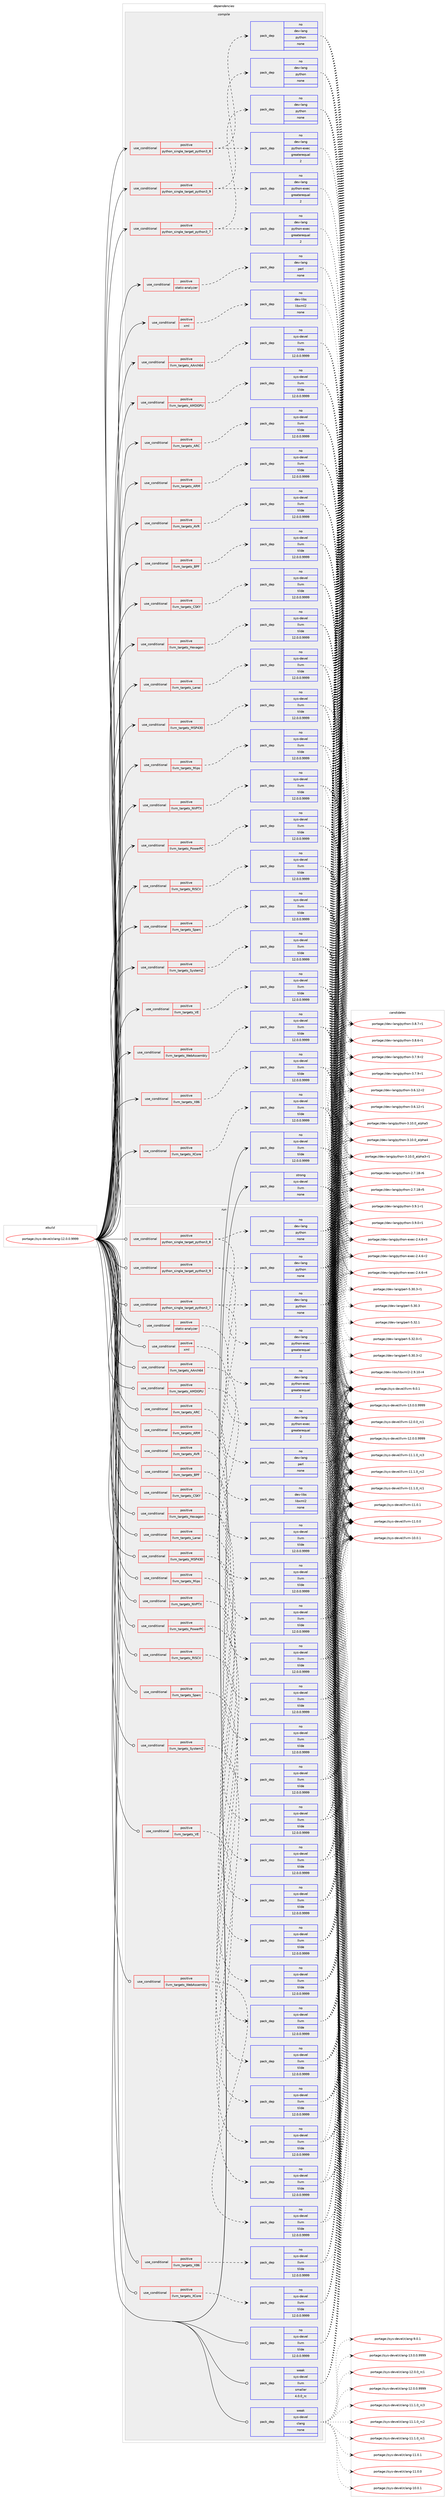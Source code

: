 digraph prolog {

# *************
# Graph options
# *************

newrank=true;
concentrate=true;
compound=true;
graph [rankdir=LR,fontname=Helvetica,fontsize=10,ranksep=1.5];#, ranksep=2.5, nodesep=0.2];
edge  [arrowhead=vee];
node  [fontname=Helvetica,fontsize=10];

# **********
# The ebuild
# **********

subgraph cluster_leftcol {
color=gray;
rank=same;
label=<<i>ebuild</i>>;
id [label="portage://sys-devel/clang-12.0.0.9999", color=red, width=4, href="../sys-devel/clang-12.0.0.9999.svg"];
}

# ****************
# The dependencies
# ****************

subgraph cluster_midcol {
color=gray;
label=<<i>dependencies</i>>;
subgraph cluster_compile {
fillcolor="#eeeeee";
style=filled;
label=<<i>compile</i>>;
subgraph cond1918 {
dependency6971 [label=<<TABLE BORDER="0" CELLBORDER="1" CELLSPACING="0" CELLPADDING="4"><TR><TD ROWSPAN="3" CELLPADDING="10">use_conditional</TD></TR><TR><TD>positive</TD></TR><TR><TD>llvm_targets_AArch64</TD></TR></TABLE>>, shape=none, color=red];
subgraph pack4964 {
dependency6972 [label=<<TABLE BORDER="0" CELLBORDER="1" CELLSPACING="0" CELLPADDING="4" WIDTH="220"><TR><TD ROWSPAN="6" CELLPADDING="30">pack_dep</TD></TR><TR><TD WIDTH="110">no</TD></TR><TR><TD>sys-devel</TD></TR><TR><TD>llvm</TD></TR><TR><TD>tilde</TD></TR><TR><TD>12.0.0.9999</TD></TR></TABLE>>, shape=none, color=blue];
}
dependency6971:e -> dependency6972:w [weight=20,style="dashed",arrowhead="vee"];
}
id:e -> dependency6971:w [weight=20,style="solid",arrowhead="vee"];
subgraph cond1919 {
dependency6973 [label=<<TABLE BORDER="0" CELLBORDER="1" CELLSPACING="0" CELLPADDING="4"><TR><TD ROWSPAN="3" CELLPADDING="10">use_conditional</TD></TR><TR><TD>positive</TD></TR><TR><TD>llvm_targets_AMDGPU</TD></TR></TABLE>>, shape=none, color=red];
subgraph pack4965 {
dependency6974 [label=<<TABLE BORDER="0" CELLBORDER="1" CELLSPACING="0" CELLPADDING="4" WIDTH="220"><TR><TD ROWSPAN="6" CELLPADDING="30">pack_dep</TD></TR><TR><TD WIDTH="110">no</TD></TR><TR><TD>sys-devel</TD></TR><TR><TD>llvm</TD></TR><TR><TD>tilde</TD></TR><TR><TD>12.0.0.9999</TD></TR></TABLE>>, shape=none, color=blue];
}
dependency6973:e -> dependency6974:w [weight=20,style="dashed",arrowhead="vee"];
}
id:e -> dependency6973:w [weight=20,style="solid",arrowhead="vee"];
subgraph cond1920 {
dependency6975 [label=<<TABLE BORDER="0" CELLBORDER="1" CELLSPACING="0" CELLPADDING="4"><TR><TD ROWSPAN="3" CELLPADDING="10">use_conditional</TD></TR><TR><TD>positive</TD></TR><TR><TD>llvm_targets_ARC</TD></TR></TABLE>>, shape=none, color=red];
subgraph pack4966 {
dependency6976 [label=<<TABLE BORDER="0" CELLBORDER="1" CELLSPACING="0" CELLPADDING="4" WIDTH="220"><TR><TD ROWSPAN="6" CELLPADDING="30">pack_dep</TD></TR><TR><TD WIDTH="110">no</TD></TR><TR><TD>sys-devel</TD></TR><TR><TD>llvm</TD></TR><TR><TD>tilde</TD></TR><TR><TD>12.0.0.9999</TD></TR></TABLE>>, shape=none, color=blue];
}
dependency6975:e -> dependency6976:w [weight=20,style="dashed",arrowhead="vee"];
}
id:e -> dependency6975:w [weight=20,style="solid",arrowhead="vee"];
subgraph cond1921 {
dependency6977 [label=<<TABLE BORDER="0" CELLBORDER="1" CELLSPACING="0" CELLPADDING="4"><TR><TD ROWSPAN="3" CELLPADDING="10">use_conditional</TD></TR><TR><TD>positive</TD></TR><TR><TD>llvm_targets_ARM</TD></TR></TABLE>>, shape=none, color=red];
subgraph pack4967 {
dependency6978 [label=<<TABLE BORDER="0" CELLBORDER="1" CELLSPACING="0" CELLPADDING="4" WIDTH="220"><TR><TD ROWSPAN="6" CELLPADDING="30">pack_dep</TD></TR><TR><TD WIDTH="110">no</TD></TR><TR><TD>sys-devel</TD></TR><TR><TD>llvm</TD></TR><TR><TD>tilde</TD></TR><TR><TD>12.0.0.9999</TD></TR></TABLE>>, shape=none, color=blue];
}
dependency6977:e -> dependency6978:w [weight=20,style="dashed",arrowhead="vee"];
}
id:e -> dependency6977:w [weight=20,style="solid",arrowhead="vee"];
subgraph cond1922 {
dependency6979 [label=<<TABLE BORDER="0" CELLBORDER="1" CELLSPACING="0" CELLPADDING="4"><TR><TD ROWSPAN="3" CELLPADDING="10">use_conditional</TD></TR><TR><TD>positive</TD></TR><TR><TD>llvm_targets_AVR</TD></TR></TABLE>>, shape=none, color=red];
subgraph pack4968 {
dependency6980 [label=<<TABLE BORDER="0" CELLBORDER="1" CELLSPACING="0" CELLPADDING="4" WIDTH="220"><TR><TD ROWSPAN="6" CELLPADDING="30">pack_dep</TD></TR><TR><TD WIDTH="110">no</TD></TR><TR><TD>sys-devel</TD></TR><TR><TD>llvm</TD></TR><TR><TD>tilde</TD></TR><TR><TD>12.0.0.9999</TD></TR></TABLE>>, shape=none, color=blue];
}
dependency6979:e -> dependency6980:w [weight=20,style="dashed",arrowhead="vee"];
}
id:e -> dependency6979:w [weight=20,style="solid",arrowhead="vee"];
subgraph cond1923 {
dependency6981 [label=<<TABLE BORDER="0" CELLBORDER="1" CELLSPACING="0" CELLPADDING="4"><TR><TD ROWSPAN="3" CELLPADDING="10">use_conditional</TD></TR><TR><TD>positive</TD></TR><TR><TD>llvm_targets_BPF</TD></TR></TABLE>>, shape=none, color=red];
subgraph pack4969 {
dependency6982 [label=<<TABLE BORDER="0" CELLBORDER="1" CELLSPACING="0" CELLPADDING="4" WIDTH="220"><TR><TD ROWSPAN="6" CELLPADDING="30">pack_dep</TD></TR><TR><TD WIDTH="110">no</TD></TR><TR><TD>sys-devel</TD></TR><TR><TD>llvm</TD></TR><TR><TD>tilde</TD></TR><TR><TD>12.0.0.9999</TD></TR></TABLE>>, shape=none, color=blue];
}
dependency6981:e -> dependency6982:w [weight=20,style="dashed",arrowhead="vee"];
}
id:e -> dependency6981:w [weight=20,style="solid",arrowhead="vee"];
subgraph cond1924 {
dependency6983 [label=<<TABLE BORDER="0" CELLBORDER="1" CELLSPACING="0" CELLPADDING="4"><TR><TD ROWSPAN="3" CELLPADDING="10">use_conditional</TD></TR><TR><TD>positive</TD></TR><TR><TD>llvm_targets_CSKY</TD></TR></TABLE>>, shape=none, color=red];
subgraph pack4970 {
dependency6984 [label=<<TABLE BORDER="0" CELLBORDER="1" CELLSPACING="0" CELLPADDING="4" WIDTH="220"><TR><TD ROWSPAN="6" CELLPADDING="30">pack_dep</TD></TR><TR><TD WIDTH="110">no</TD></TR><TR><TD>sys-devel</TD></TR><TR><TD>llvm</TD></TR><TR><TD>tilde</TD></TR><TR><TD>12.0.0.9999</TD></TR></TABLE>>, shape=none, color=blue];
}
dependency6983:e -> dependency6984:w [weight=20,style="dashed",arrowhead="vee"];
}
id:e -> dependency6983:w [weight=20,style="solid",arrowhead="vee"];
subgraph cond1925 {
dependency6985 [label=<<TABLE BORDER="0" CELLBORDER="1" CELLSPACING="0" CELLPADDING="4"><TR><TD ROWSPAN="3" CELLPADDING="10">use_conditional</TD></TR><TR><TD>positive</TD></TR><TR><TD>llvm_targets_Hexagon</TD></TR></TABLE>>, shape=none, color=red];
subgraph pack4971 {
dependency6986 [label=<<TABLE BORDER="0" CELLBORDER="1" CELLSPACING="0" CELLPADDING="4" WIDTH="220"><TR><TD ROWSPAN="6" CELLPADDING="30">pack_dep</TD></TR><TR><TD WIDTH="110">no</TD></TR><TR><TD>sys-devel</TD></TR><TR><TD>llvm</TD></TR><TR><TD>tilde</TD></TR><TR><TD>12.0.0.9999</TD></TR></TABLE>>, shape=none, color=blue];
}
dependency6985:e -> dependency6986:w [weight=20,style="dashed",arrowhead="vee"];
}
id:e -> dependency6985:w [weight=20,style="solid",arrowhead="vee"];
subgraph cond1926 {
dependency6987 [label=<<TABLE BORDER="0" CELLBORDER="1" CELLSPACING="0" CELLPADDING="4"><TR><TD ROWSPAN="3" CELLPADDING="10">use_conditional</TD></TR><TR><TD>positive</TD></TR><TR><TD>llvm_targets_Lanai</TD></TR></TABLE>>, shape=none, color=red];
subgraph pack4972 {
dependency6988 [label=<<TABLE BORDER="0" CELLBORDER="1" CELLSPACING="0" CELLPADDING="4" WIDTH="220"><TR><TD ROWSPAN="6" CELLPADDING="30">pack_dep</TD></TR><TR><TD WIDTH="110">no</TD></TR><TR><TD>sys-devel</TD></TR><TR><TD>llvm</TD></TR><TR><TD>tilde</TD></TR><TR><TD>12.0.0.9999</TD></TR></TABLE>>, shape=none, color=blue];
}
dependency6987:e -> dependency6988:w [weight=20,style="dashed",arrowhead="vee"];
}
id:e -> dependency6987:w [weight=20,style="solid",arrowhead="vee"];
subgraph cond1927 {
dependency6989 [label=<<TABLE BORDER="0" CELLBORDER="1" CELLSPACING="0" CELLPADDING="4"><TR><TD ROWSPAN="3" CELLPADDING="10">use_conditional</TD></TR><TR><TD>positive</TD></TR><TR><TD>llvm_targets_MSP430</TD></TR></TABLE>>, shape=none, color=red];
subgraph pack4973 {
dependency6990 [label=<<TABLE BORDER="0" CELLBORDER="1" CELLSPACING="0" CELLPADDING="4" WIDTH="220"><TR><TD ROWSPAN="6" CELLPADDING="30">pack_dep</TD></TR><TR><TD WIDTH="110">no</TD></TR><TR><TD>sys-devel</TD></TR><TR><TD>llvm</TD></TR><TR><TD>tilde</TD></TR><TR><TD>12.0.0.9999</TD></TR></TABLE>>, shape=none, color=blue];
}
dependency6989:e -> dependency6990:w [weight=20,style="dashed",arrowhead="vee"];
}
id:e -> dependency6989:w [weight=20,style="solid",arrowhead="vee"];
subgraph cond1928 {
dependency6991 [label=<<TABLE BORDER="0" CELLBORDER="1" CELLSPACING="0" CELLPADDING="4"><TR><TD ROWSPAN="3" CELLPADDING="10">use_conditional</TD></TR><TR><TD>positive</TD></TR><TR><TD>llvm_targets_Mips</TD></TR></TABLE>>, shape=none, color=red];
subgraph pack4974 {
dependency6992 [label=<<TABLE BORDER="0" CELLBORDER="1" CELLSPACING="0" CELLPADDING="4" WIDTH="220"><TR><TD ROWSPAN="6" CELLPADDING="30">pack_dep</TD></TR><TR><TD WIDTH="110">no</TD></TR><TR><TD>sys-devel</TD></TR><TR><TD>llvm</TD></TR><TR><TD>tilde</TD></TR><TR><TD>12.0.0.9999</TD></TR></TABLE>>, shape=none, color=blue];
}
dependency6991:e -> dependency6992:w [weight=20,style="dashed",arrowhead="vee"];
}
id:e -> dependency6991:w [weight=20,style="solid",arrowhead="vee"];
subgraph cond1929 {
dependency6993 [label=<<TABLE BORDER="0" CELLBORDER="1" CELLSPACING="0" CELLPADDING="4"><TR><TD ROWSPAN="3" CELLPADDING="10">use_conditional</TD></TR><TR><TD>positive</TD></TR><TR><TD>llvm_targets_NVPTX</TD></TR></TABLE>>, shape=none, color=red];
subgraph pack4975 {
dependency6994 [label=<<TABLE BORDER="0" CELLBORDER="1" CELLSPACING="0" CELLPADDING="4" WIDTH="220"><TR><TD ROWSPAN="6" CELLPADDING="30">pack_dep</TD></TR><TR><TD WIDTH="110">no</TD></TR><TR><TD>sys-devel</TD></TR><TR><TD>llvm</TD></TR><TR><TD>tilde</TD></TR><TR><TD>12.0.0.9999</TD></TR></TABLE>>, shape=none, color=blue];
}
dependency6993:e -> dependency6994:w [weight=20,style="dashed",arrowhead="vee"];
}
id:e -> dependency6993:w [weight=20,style="solid",arrowhead="vee"];
subgraph cond1930 {
dependency6995 [label=<<TABLE BORDER="0" CELLBORDER="1" CELLSPACING="0" CELLPADDING="4"><TR><TD ROWSPAN="3" CELLPADDING="10">use_conditional</TD></TR><TR><TD>positive</TD></TR><TR><TD>llvm_targets_PowerPC</TD></TR></TABLE>>, shape=none, color=red];
subgraph pack4976 {
dependency6996 [label=<<TABLE BORDER="0" CELLBORDER="1" CELLSPACING="0" CELLPADDING="4" WIDTH="220"><TR><TD ROWSPAN="6" CELLPADDING="30">pack_dep</TD></TR><TR><TD WIDTH="110">no</TD></TR><TR><TD>sys-devel</TD></TR><TR><TD>llvm</TD></TR><TR><TD>tilde</TD></TR><TR><TD>12.0.0.9999</TD></TR></TABLE>>, shape=none, color=blue];
}
dependency6995:e -> dependency6996:w [weight=20,style="dashed",arrowhead="vee"];
}
id:e -> dependency6995:w [weight=20,style="solid",arrowhead="vee"];
subgraph cond1931 {
dependency6997 [label=<<TABLE BORDER="0" CELLBORDER="1" CELLSPACING="0" CELLPADDING="4"><TR><TD ROWSPAN="3" CELLPADDING="10">use_conditional</TD></TR><TR><TD>positive</TD></TR><TR><TD>llvm_targets_RISCV</TD></TR></TABLE>>, shape=none, color=red];
subgraph pack4977 {
dependency6998 [label=<<TABLE BORDER="0" CELLBORDER="1" CELLSPACING="0" CELLPADDING="4" WIDTH="220"><TR><TD ROWSPAN="6" CELLPADDING="30">pack_dep</TD></TR><TR><TD WIDTH="110">no</TD></TR><TR><TD>sys-devel</TD></TR><TR><TD>llvm</TD></TR><TR><TD>tilde</TD></TR><TR><TD>12.0.0.9999</TD></TR></TABLE>>, shape=none, color=blue];
}
dependency6997:e -> dependency6998:w [weight=20,style="dashed",arrowhead="vee"];
}
id:e -> dependency6997:w [weight=20,style="solid",arrowhead="vee"];
subgraph cond1932 {
dependency6999 [label=<<TABLE BORDER="0" CELLBORDER="1" CELLSPACING="0" CELLPADDING="4"><TR><TD ROWSPAN="3" CELLPADDING="10">use_conditional</TD></TR><TR><TD>positive</TD></TR><TR><TD>llvm_targets_Sparc</TD></TR></TABLE>>, shape=none, color=red];
subgraph pack4978 {
dependency7000 [label=<<TABLE BORDER="0" CELLBORDER="1" CELLSPACING="0" CELLPADDING="4" WIDTH="220"><TR><TD ROWSPAN="6" CELLPADDING="30">pack_dep</TD></TR><TR><TD WIDTH="110">no</TD></TR><TR><TD>sys-devel</TD></TR><TR><TD>llvm</TD></TR><TR><TD>tilde</TD></TR><TR><TD>12.0.0.9999</TD></TR></TABLE>>, shape=none, color=blue];
}
dependency6999:e -> dependency7000:w [weight=20,style="dashed",arrowhead="vee"];
}
id:e -> dependency6999:w [weight=20,style="solid",arrowhead="vee"];
subgraph cond1933 {
dependency7001 [label=<<TABLE BORDER="0" CELLBORDER="1" CELLSPACING="0" CELLPADDING="4"><TR><TD ROWSPAN="3" CELLPADDING="10">use_conditional</TD></TR><TR><TD>positive</TD></TR><TR><TD>llvm_targets_SystemZ</TD></TR></TABLE>>, shape=none, color=red];
subgraph pack4979 {
dependency7002 [label=<<TABLE BORDER="0" CELLBORDER="1" CELLSPACING="0" CELLPADDING="4" WIDTH="220"><TR><TD ROWSPAN="6" CELLPADDING="30">pack_dep</TD></TR><TR><TD WIDTH="110">no</TD></TR><TR><TD>sys-devel</TD></TR><TR><TD>llvm</TD></TR><TR><TD>tilde</TD></TR><TR><TD>12.0.0.9999</TD></TR></TABLE>>, shape=none, color=blue];
}
dependency7001:e -> dependency7002:w [weight=20,style="dashed",arrowhead="vee"];
}
id:e -> dependency7001:w [weight=20,style="solid",arrowhead="vee"];
subgraph cond1934 {
dependency7003 [label=<<TABLE BORDER="0" CELLBORDER="1" CELLSPACING="0" CELLPADDING="4"><TR><TD ROWSPAN="3" CELLPADDING="10">use_conditional</TD></TR><TR><TD>positive</TD></TR><TR><TD>llvm_targets_VE</TD></TR></TABLE>>, shape=none, color=red];
subgraph pack4980 {
dependency7004 [label=<<TABLE BORDER="0" CELLBORDER="1" CELLSPACING="0" CELLPADDING="4" WIDTH="220"><TR><TD ROWSPAN="6" CELLPADDING="30">pack_dep</TD></TR><TR><TD WIDTH="110">no</TD></TR><TR><TD>sys-devel</TD></TR><TR><TD>llvm</TD></TR><TR><TD>tilde</TD></TR><TR><TD>12.0.0.9999</TD></TR></TABLE>>, shape=none, color=blue];
}
dependency7003:e -> dependency7004:w [weight=20,style="dashed",arrowhead="vee"];
}
id:e -> dependency7003:w [weight=20,style="solid",arrowhead="vee"];
subgraph cond1935 {
dependency7005 [label=<<TABLE BORDER="0" CELLBORDER="1" CELLSPACING="0" CELLPADDING="4"><TR><TD ROWSPAN="3" CELLPADDING="10">use_conditional</TD></TR><TR><TD>positive</TD></TR><TR><TD>llvm_targets_WebAssembly</TD></TR></TABLE>>, shape=none, color=red];
subgraph pack4981 {
dependency7006 [label=<<TABLE BORDER="0" CELLBORDER="1" CELLSPACING="0" CELLPADDING="4" WIDTH="220"><TR><TD ROWSPAN="6" CELLPADDING="30">pack_dep</TD></TR><TR><TD WIDTH="110">no</TD></TR><TR><TD>sys-devel</TD></TR><TR><TD>llvm</TD></TR><TR><TD>tilde</TD></TR><TR><TD>12.0.0.9999</TD></TR></TABLE>>, shape=none, color=blue];
}
dependency7005:e -> dependency7006:w [weight=20,style="dashed",arrowhead="vee"];
}
id:e -> dependency7005:w [weight=20,style="solid",arrowhead="vee"];
subgraph cond1936 {
dependency7007 [label=<<TABLE BORDER="0" CELLBORDER="1" CELLSPACING="0" CELLPADDING="4"><TR><TD ROWSPAN="3" CELLPADDING="10">use_conditional</TD></TR><TR><TD>positive</TD></TR><TR><TD>llvm_targets_X86</TD></TR></TABLE>>, shape=none, color=red];
subgraph pack4982 {
dependency7008 [label=<<TABLE BORDER="0" CELLBORDER="1" CELLSPACING="0" CELLPADDING="4" WIDTH="220"><TR><TD ROWSPAN="6" CELLPADDING="30">pack_dep</TD></TR><TR><TD WIDTH="110">no</TD></TR><TR><TD>sys-devel</TD></TR><TR><TD>llvm</TD></TR><TR><TD>tilde</TD></TR><TR><TD>12.0.0.9999</TD></TR></TABLE>>, shape=none, color=blue];
}
dependency7007:e -> dependency7008:w [weight=20,style="dashed",arrowhead="vee"];
}
id:e -> dependency7007:w [weight=20,style="solid",arrowhead="vee"];
subgraph cond1937 {
dependency7009 [label=<<TABLE BORDER="0" CELLBORDER="1" CELLSPACING="0" CELLPADDING="4"><TR><TD ROWSPAN="3" CELLPADDING="10">use_conditional</TD></TR><TR><TD>positive</TD></TR><TR><TD>llvm_targets_XCore</TD></TR></TABLE>>, shape=none, color=red];
subgraph pack4983 {
dependency7010 [label=<<TABLE BORDER="0" CELLBORDER="1" CELLSPACING="0" CELLPADDING="4" WIDTH="220"><TR><TD ROWSPAN="6" CELLPADDING="30">pack_dep</TD></TR><TR><TD WIDTH="110">no</TD></TR><TR><TD>sys-devel</TD></TR><TR><TD>llvm</TD></TR><TR><TD>tilde</TD></TR><TR><TD>12.0.0.9999</TD></TR></TABLE>>, shape=none, color=blue];
}
dependency7009:e -> dependency7010:w [weight=20,style="dashed",arrowhead="vee"];
}
id:e -> dependency7009:w [weight=20,style="solid",arrowhead="vee"];
subgraph cond1938 {
dependency7011 [label=<<TABLE BORDER="0" CELLBORDER="1" CELLSPACING="0" CELLPADDING="4"><TR><TD ROWSPAN="3" CELLPADDING="10">use_conditional</TD></TR><TR><TD>positive</TD></TR><TR><TD>python_single_target_python3_7</TD></TR></TABLE>>, shape=none, color=red];
subgraph pack4984 {
dependency7012 [label=<<TABLE BORDER="0" CELLBORDER="1" CELLSPACING="0" CELLPADDING="4" WIDTH="220"><TR><TD ROWSPAN="6" CELLPADDING="30">pack_dep</TD></TR><TR><TD WIDTH="110">no</TD></TR><TR><TD>dev-lang</TD></TR><TR><TD>python</TD></TR><TR><TD>none</TD></TR><TR><TD></TD></TR></TABLE>>, shape=none, color=blue];
}
dependency7011:e -> dependency7012:w [weight=20,style="dashed",arrowhead="vee"];
subgraph pack4985 {
dependency7013 [label=<<TABLE BORDER="0" CELLBORDER="1" CELLSPACING="0" CELLPADDING="4" WIDTH="220"><TR><TD ROWSPAN="6" CELLPADDING="30">pack_dep</TD></TR><TR><TD WIDTH="110">no</TD></TR><TR><TD>dev-lang</TD></TR><TR><TD>python-exec</TD></TR><TR><TD>greaterequal</TD></TR><TR><TD>2</TD></TR></TABLE>>, shape=none, color=blue];
}
dependency7011:e -> dependency7013:w [weight=20,style="dashed",arrowhead="vee"];
}
id:e -> dependency7011:w [weight=20,style="solid",arrowhead="vee"];
subgraph cond1939 {
dependency7014 [label=<<TABLE BORDER="0" CELLBORDER="1" CELLSPACING="0" CELLPADDING="4"><TR><TD ROWSPAN="3" CELLPADDING="10">use_conditional</TD></TR><TR><TD>positive</TD></TR><TR><TD>python_single_target_python3_8</TD></TR></TABLE>>, shape=none, color=red];
subgraph pack4986 {
dependency7015 [label=<<TABLE BORDER="0" CELLBORDER="1" CELLSPACING="0" CELLPADDING="4" WIDTH="220"><TR><TD ROWSPAN="6" CELLPADDING="30">pack_dep</TD></TR><TR><TD WIDTH="110">no</TD></TR><TR><TD>dev-lang</TD></TR><TR><TD>python</TD></TR><TR><TD>none</TD></TR><TR><TD></TD></TR></TABLE>>, shape=none, color=blue];
}
dependency7014:e -> dependency7015:w [weight=20,style="dashed",arrowhead="vee"];
subgraph pack4987 {
dependency7016 [label=<<TABLE BORDER="0" CELLBORDER="1" CELLSPACING="0" CELLPADDING="4" WIDTH="220"><TR><TD ROWSPAN="6" CELLPADDING="30">pack_dep</TD></TR><TR><TD WIDTH="110">no</TD></TR><TR><TD>dev-lang</TD></TR><TR><TD>python-exec</TD></TR><TR><TD>greaterequal</TD></TR><TR><TD>2</TD></TR></TABLE>>, shape=none, color=blue];
}
dependency7014:e -> dependency7016:w [weight=20,style="dashed",arrowhead="vee"];
}
id:e -> dependency7014:w [weight=20,style="solid",arrowhead="vee"];
subgraph cond1940 {
dependency7017 [label=<<TABLE BORDER="0" CELLBORDER="1" CELLSPACING="0" CELLPADDING="4"><TR><TD ROWSPAN="3" CELLPADDING="10">use_conditional</TD></TR><TR><TD>positive</TD></TR><TR><TD>python_single_target_python3_9</TD></TR></TABLE>>, shape=none, color=red];
subgraph pack4988 {
dependency7018 [label=<<TABLE BORDER="0" CELLBORDER="1" CELLSPACING="0" CELLPADDING="4" WIDTH="220"><TR><TD ROWSPAN="6" CELLPADDING="30">pack_dep</TD></TR><TR><TD WIDTH="110">no</TD></TR><TR><TD>dev-lang</TD></TR><TR><TD>python</TD></TR><TR><TD>none</TD></TR><TR><TD></TD></TR></TABLE>>, shape=none, color=blue];
}
dependency7017:e -> dependency7018:w [weight=20,style="dashed",arrowhead="vee"];
subgraph pack4989 {
dependency7019 [label=<<TABLE BORDER="0" CELLBORDER="1" CELLSPACING="0" CELLPADDING="4" WIDTH="220"><TR><TD ROWSPAN="6" CELLPADDING="30">pack_dep</TD></TR><TR><TD WIDTH="110">no</TD></TR><TR><TD>dev-lang</TD></TR><TR><TD>python-exec</TD></TR><TR><TD>greaterequal</TD></TR><TR><TD>2</TD></TR></TABLE>>, shape=none, color=blue];
}
dependency7017:e -> dependency7019:w [weight=20,style="dashed",arrowhead="vee"];
}
id:e -> dependency7017:w [weight=20,style="solid",arrowhead="vee"];
subgraph cond1941 {
dependency7020 [label=<<TABLE BORDER="0" CELLBORDER="1" CELLSPACING="0" CELLPADDING="4"><TR><TD ROWSPAN="3" CELLPADDING="10">use_conditional</TD></TR><TR><TD>positive</TD></TR><TR><TD>static-analyzer</TD></TR></TABLE>>, shape=none, color=red];
subgraph pack4990 {
dependency7021 [label=<<TABLE BORDER="0" CELLBORDER="1" CELLSPACING="0" CELLPADDING="4" WIDTH="220"><TR><TD ROWSPAN="6" CELLPADDING="30">pack_dep</TD></TR><TR><TD WIDTH="110">no</TD></TR><TR><TD>dev-lang</TD></TR><TR><TD>perl</TD></TR><TR><TD>none</TD></TR><TR><TD></TD></TR></TABLE>>, shape=none, color=blue];
}
dependency7020:e -> dependency7021:w [weight=20,style="dashed",arrowhead="vee"];
}
id:e -> dependency7020:w [weight=20,style="solid",arrowhead="vee"];
subgraph cond1942 {
dependency7022 [label=<<TABLE BORDER="0" CELLBORDER="1" CELLSPACING="0" CELLPADDING="4"><TR><TD ROWSPAN="3" CELLPADDING="10">use_conditional</TD></TR><TR><TD>positive</TD></TR><TR><TD>xml</TD></TR></TABLE>>, shape=none, color=red];
subgraph pack4991 {
dependency7023 [label=<<TABLE BORDER="0" CELLBORDER="1" CELLSPACING="0" CELLPADDING="4" WIDTH="220"><TR><TD ROWSPAN="6" CELLPADDING="30">pack_dep</TD></TR><TR><TD WIDTH="110">no</TD></TR><TR><TD>dev-libs</TD></TR><TR><TD>libxml2</TD></TR><TR><TD>none</TD></TR><TR><TD></TD></TR></TABLE>>, shape=none, color=blue];
}
dependency7022:e -> dependency7023:w [weight=20,style="dashed",arrowhead="vee"];
}
id:e -> dependency7022:w [weight=20,style="solid",arrowhead="vee"];
subgraph pack4992 {
dependency7024 [label=<<TABLE BORDER="0" CELLBORDER="1" CELLSPACING="0" CELLPADDING="4" WIDTH="220"><TR><TD ROWSPAN="6" CELLPADDING="30">pack_dep</TD></TR><TR><TD WIDTH="110">no</TD></TR><TR><TD>sys-devel</TD></TR><TR><TD>llvm</TD></TR><TR><TD>tilde</TD></TR><TR><TD>12.0.0.9999</TD></TR></TABLE>>, shape=none, color=blue];
}
id:e -> dependency7024:w [weight=20,style="solid",arrowhead="vee"];
subgraph pack4993 {
dependency7025 [label=<<TABLE BORDER="0" CELLBORDER="1" CELLSPACING="0" CELLPADDING="4" WIDTH="220"><TR><TD ROWSPAN="6" CELLPADDING="30">pack_dep</TD></TR><TR><TD WIDTH="110">strong</TD></TR><TR><TD>sys-devel</TD></TR><TR><TD>llvm</TD></TR><TR><TD>none</TD></TR><TR><TD></TD></TR></TABLE>>, shape=none, color=blue];
}
id:e -> dependency7025:w [weight=20,style="solid",arrowhead="vee"];
}
subgraph cluster_compileandrun {
fillcolor="#eeeeee";
style=filled;
label=<<i>compile and run</i>>;
}
subgraph cluster_run {
fillcolor="#eeeeee";
style=filled;
label=<<i>run</i>>;
subgraph cond1943 {
dependency7026 [label=<<TABLE BORDER="0" CELLBORDER="1" CELLSPACING="0" CELLPADDING="4"><TR><TD ROWSPAN="3" CELLPADDING="10">use_conditional</TD></TR><TR><TD>positive</TD></TR><TR><TD>llvm_targets_AArch64</TD></TR></TABLE>>, shape=none, color=red];
subgraph pack4994 {
dependency7027 [label=<<TABLE BORDER="0" CELLBORDER="1" CELLSPACING="0" CELLPADDING="4" WIDTH="220"><TR><TD ROWSPAN="6" CELLPADDING="30">pack_dep</TD></TR><TR><TD WIDTH="110">no</TD></TR><TR><TD>sys-devel</TD></TR><TR><TD>llvm</TD></TR><TR><TD>tilde</TD></TR><TR><TD>12.0.0.9999</TD></TR></TABLE>>, shape=none, color=blue];
}
dependency7026:e -> dependency7027:w [weight=20,style="dashed",arrowhead="vee"];
}
id:e -> dependency7026:w [weight=20,style="solid",arrowhead="odot"];
subgraph cond1944 {
dependency7028 [label=<<TABLE BORDER="0" CELLBORDER="1" CELLSPACING="0" CELLPADDING="4"><TR><TD ROWSPAN="3" CELLPADDING="10">use_conditional</TD></TR><TR><TD>positive</TD></TR><TR><TD>llvm_targets_AMDGPU</TD></TR></TABLE>>, shape=none, color=red];
subgraph pack4995 {
dependency7029 [label=<<TABLE BORDER="0" CELLBORDER="1" CELLSPACING="0" CELLPADDING="4" WIDTH="220"><TR><TD ROWSPAN="6" CELLPADDING="30">pack_dep</TD></TR><TR><TD WIDTH="110">no</TD></TR><TR><TD>sys-devel</TD></TR><TR><TD>llvm</TD></TR><TR><TD>tilde</TD></TR><TR><TD>12.0.0.9999</TD></TR></TABLE>>, shape=none, color=blue];
}
dependency7028:e -> dependency7029:w [weight=20,style="dashed",arrowhead="vee"];
}
id:e -> dependency7028:w [weight=20,style="solid",arrowhead="odot"];
subgraph cond1945 {
dependency7030 [label=<<TABLE BORDER="0" CELLBORDER="1" CELLSPACING="0" CELLPADDING="4"><TR><TD ROWSPAN="3" CELLPADDING="10">use_conditional</TD></TR><TR><TD>positive</TD></TR><TR><TD>llvm_targets_ARC</TD></TR></TABLE>>, shape=none, color=red];
subgraph pack4996 {
dependency7031 [label=<<TABLE BORDER="0" CELLBORDER="1" CELLSPACING="0" CELLPADDING="4" WIDTH="220"><TR><TD ROWSPAN="6" CELLPADDING="30">pack_dep</TD></TR><TR><TD WIDTH="110">no</TD></TR><TR><TD>sys-devel</TD></TR><TR><TD>llvm</TD></TR><TR><TD>tilde</TD></TR><TR><TD>12.0.0.9999</TD></TR></TABLE>>, shape=none, color=blue];
}
dependency7030:e -> dependency7031:w [weight=20,style="dashed",arrowhead="vee"];
}
id:e -> dependency7030:w [weight=20,style="solid",arrowhead="odot"];
subgraph cond1946 {
dependency7032 [label=<<TABLE BORDER="0" CELLBORDER="1" CELLSPACING="0" CELLPADDING="4"><TR><TD ROWSPAN="3" CELLPADDING="10">use_conditional</TD></TR><TR><TD>positive</TD></TR><TR><TD>llvm_targets_ARM</TD></TR></TABLE>>, shape=none, color=red];
subgraph pack4997 {
dependency7033 [label=<<TABLE BORDER="0" CELLBORDER="1" CELLSPACING="0" CELLPADDING="4" WIDTH="220"><TR><TD ROWSPAN="6" CELLPADDING="30">pack_dep</TD></TR><TR><TD WIDTH="110">no</TD></TR><TR><TD>sys-devel</TD></TR><TR><TD>llvm</TD></TR><TR><TD>tilde</TD></TR><TR><TD>12.0.0.9999</TD></TR></TABLE>>, shape=none, color=blue];
}
dependency7032:e -> dependency7033:w [weight=20,style="dashed",arrowhead="vee"];
}
id:e -> dependency7032:w [weight=20,style="solid",arrowhead="odot"];
subgraph cond1947 {
dependency7034 [label=<<TABLE BORDER="0" CELLBORDER="1" CELLSPACING="0" CELLPADDING="4"><TR><TD ROWSPAN="3" CELLPADDING="10">use_conditional</TD></TR><TR><TD>positive</TD></TR><TR><TD>llvm_targets_AVR</TD></TR></TABLE>>, shape=none, color=red];
subgraph pack4998 {
dependency7035 [label=<<TABLE BORDER="0" CELLBORDER="1" CELLSPACING="0" CELLPADDING="4" WIDTH="220"><TR><TD ROWSPAN="6" CELLPADDING="30">pack_dep</TD></TR><TR><TD WIDTH="110">no</TD></TR><TR><TD>sys-devel</TD></TR><TR><TD>llvm</TD></TR><TR><TD>tilde</TD></TR><TR><TD>12.0.0.9999</TD></TR></TABLE>>, shape=none, color=blue];
}
dependency7034:e -> dependency7035:w [weight=20,style="dashed",arrowhead="vee"];
}
id:e -> dependency7034:w [weight=20,style="solid",arrowhead="odot"];
subgraph cond1948 {
dependency7036 [label=<<TABLE BORDER="0" CELLBORDER="1" CELLSPACING="0" CELLPADDING="4"><TR><TD ROWSPAN="3" CELLPADDING="10">use_conditional</TD></TR><TR><TD>positive</TD></TR><TR><TD>llvm_targets_BPF</TD></TR></TABLE>>, shape=none, color=red];
subgraph pack4999 {
dependency7037 [label=<<TABLE BORDER="0" CELLBORDER="1" CELLSPACING="0" CELLPADDING="4" WIDTH="220"><TR><TD ROWSPAN="6" CELLPADDING="30">pack_dep</TD></TR><TR><TD WIDTH="110">no</TD></TR><TR><TD>sys-devel</TD></TR><TR><TD>llvm</TD></TR><TR><TD>tilde</TD></TR><TR><TD>12.0.0.9999</TD></TR></TABLE>>, shape=none, color=blue];
}
dependency7036:e -> dependency7037:w [weight=20,style="dashed",arrowhead="vee"];
}
id:e -> dependency7036:w [weight=20,style="solid",arrowhead="odot"];
subgraph cond1949 {
dependency7038 [label=<<TABLE BORDER="0" CELLBORDER="1" CELLSPACING="0" CELLPADDING="4"><TR><TD ROWSPAN="3" CELLPADDING="10">use_conditional</TD></TR><TR><TD>positive</TD></TR><TR><TD>llvm_targets_CSKY</TD></TR></TABLE>>, shape=none, color=red];
subgraph pack5000 {
dependency7039 [label=<<TABLE BORDER="0" CELLBORDER="1" CELLSPACING="0" CELLPADDING="4" WIDTH="220"><TR><TD ROWSPAN="6" CELLPADDING="30">pack_dep</TD></TR><TR><TD WIDTH="110">no</TD></TR><TR><TD>sys-devel</TD></TR><TR><TD>llvm</TD></TR><TR><TD>tilde</TD></TR><TR><TD>12.0.0.9999</TD></TR></TABLE>>, shape=none, color=blue];
}
dependency7038:e -> dependency7039:w [weight=20,style="dashed",arrowhead="vee"];
}
id:e -> dependency7038:w [weight=20,style="solid",arrowhead="odot"];
subgraph cond1950 {
dependency7040 [label=<<TABLE BORDER="0" CELLBORDER="1" CELLSPACING="0" CELLPADDING="4"><TR><TD ROWSPAN="3" CELLPADDING="10">use_conditional</TD></TR><TR><TD>positive</TD></TR><TR><TD>llvm_targets_Hexagon</TD></TR></TABLE>>, shape=none, color=red];
subgraph pack5001 {
dependency7041 [label=<<TABLE BORDER="0" CELLBORDER="1" CELLSPACING="0" CELLPADDING="4" WIDTH="220"><TR><TD ROWSPAN="6" CELLPADDING="30">pack_dep</TD></TR><TR><TD WIDTH="110">no</TD></TR><TR><TD>sys-devel</TD></TR><TR><TD>llvm</TD></TR><TR><TD>tilde</TD></TR><TR><TD>12.0.0.9999</TD></TR></TABLE>>, shape=none, color=blue];
}
dependency7040:e -> dependency7041:w [weight=20,style="dashed",arrowhead="vee"];
}
id:e -> dependency7040:w [weight=20,style="solid",arrowhead="odot"];
subgraph cond1951 {
dependency7042 [label=<<TABLE BORDER="0" CELLBORDER="1" CELLSPACING="0" CELLPADDING="4"><TR><TD ROWSPAN="3" CELLPADDING="10">use_conditional</TD></TR><TR><TD>positive</TD></TR><TR><TD>llvm_targets_Lanai</TD></TR></TABLE>>, shape=none, color=red];
subgraph pack5002 {
dependency7043 [label=<<TABLE BORDER="0" CELLBORDER="1" CELLSPACING="0" CELLPADDING="4" WIDTH="220"><TR><TD ROWSPAN="6" CELLPADDING="30">pack_dep</TD></TR><TR><TD WIDTH="110">no</TD></TR><TR><TD>sys-devel</TD></TR><TR><TD>llvm</TD></TR><TR><TD>tilde</TD></TR><TR><TD>12.0.0.9999</TD></TR></TABLE>>, shape=none, color=blue];
}
dependency7042:e -> dependency7043:w [weight=20,style="dashed",arrowhead="vee"];
}
id:e -> dependency7042:w [weight=20,style="solid",arrowhead="odot"];
subgraph cond1952 {
dependency7044 [label=<<TABLE BORDER="0" CELLBORDER="1" CELLSPACING="0" CELLPADDING="4"><TR><TD ROWSPAN="3" CELLPADDING="10">use_conditional</TD></TR><TR><TD>positive</TD></TR><TR><TD>llvm_targets_MSP430</TD></TR></TABLE>>, shape=none, color=red];
subgraph pack5003 {
dependency7045 [label=<<TABLE BORDER="0" CELLBORDER="1" CELLSPACING="0" CELLPADDING="4" WIDTH="220"><TR><TD ROWSPAN="6" CELLPADDING="30">pack_dep</TD></TR><TR><TD WIDTH="110">no</TD></TR><TR><TD>sys-devel</TD></TR><TR><TD>llvm</TD></TR><TR><TD>tilde</TD></TR><TR><TD>12.0.0.9999</TD></TR></TABLE>>, shape=none, color=blue];
}
dependency7044:e -> dependency7045:w [weight=20,style="dashed",arrowhead="vee"];
}
id:e -> dependency7044:w [weight=20,style="solid",arrowhead="odot"];
subgraph cond1953 {
dependency7046 [label=<<TABLE BORDER="0" CELLBORDER="1" CELLSPACING="0" CELLPADDING="4"><TR><TD ROWSPAN="3" CELLPADDING="10">use_conditional</TD></TR><TR><TD>positive</TD></TR><TR><TD>llvm_targets_Mips</TD></TR></TABLE>>, shape=none, color=red];
subgraph pack5004 {
dependency7047 [label=<<TABLE BORDER="0" CELLBORDER="1" CELLSPACING="0" CELLPADDING="4" WIDTH="220"><TR><TD ROWSPAN="6" CELLPADDING="30">pack_dep</TD></TR><TR><TD WIDTH="110">no</TD></TR><TR><TD>sys-devel</TD></TR><TR><TD>llvm</TD></TR><TR><TD>tilde</TD></TR><TR><TD>12.0.0.9999</TD></TR></TABLE>>, shape=none, color=blue];
}
dependency7046:e -> dependency7047:w [weight=20,style="dashed",arrowhead="vee"];
}
id:e -> dependency7046:w [weight=20,style="solid",arrowhead="odot"];
subgraph cond1954 {
dependency7048 [label=<<TABLE BORDER="0" CELLBORDER="1" CELLSPACING="0" CELLPADDING="4"><TR><TD ROWSPAN="3" CELLPADDING="10">use_conditional</TD></TR><TR><TD>positive</TD></TR><TR><TD>llvm_targets_NVPTX</TD></TR></TABLE>>, shape=none, color=red];
subgraph pack5005 {
dependency7049 [label=<<TABLE BORDER="0" CELLBORDER="1" CELLSPACING="0" CELLPADDING="4" WIDTH="220"><TR><TD ROWSPAN="6" CELLPADDING="30">pack_dep</TD></TR><TR><TD WIDTH="110">no</TD></TR><TR><TD>sys-devel</TD></TR><TR><TD>llvm</TD></TR><TR><TD>tilde</TD></TR><TR><TD>12.0.0.9999</TD></TR></TABLE>>, shape=none, color=blue];
}
dependency7048:e -> dependency7049:w [weight=20,style="dashed",arrowhead="vee"];
}
id:e -> dependency7048:w [weight=20,style="solid",arrowhead="odot"];
subgraph cond1955 {
dependency7050 [label=<<TABLE BORDER="0" CELLBORDER="1" CELLSPACING="0" CELLPADDING="4"><TR><TD ROWSPAN="3" CELLPADDING="10">use_conditional</TD></TR><TR><TD>positive</TD></TR><TR><TD>llvm_targets_PowerPC</TD></TR></TABLE>>, shape=none, color=red];
subgraph pack5006 {
dependency7051 [label=<<TABLE BORDER="0" CELLBORDER="1" CELLSPACING="0" CELLPADDING="4" WIDTH="220"><TR><TD ROWSPAN="6" CELLPADDING="30">pack_dep</TD></TR><TR><TD WIDTH="110">no</TD></TR><TR><TD>sys-devel</TD></TR><TR><TD>llvm</TD></TR><TR><TD>tilde</TD></TR><TR><TD>12.0.0.9999</TD></TR></TABLE>>, shape=none, color=blue];
}
dependency7050:e -> dependency7051:w [weight=20,style="dashed",arrowhead="vee"];
}
id:e -> dependency7050:w [weight=20,style="solid",arrowhead="odot"];
subgraph cond1956 {
dependency7052 [label=<<TABLE BORDER="0" CELLBORDER="1" CELLSPACING="0" CELLPADDING="4"><TR><TD ROWSPAN="3" CELLPADDING="10">use_conditional</TD></TR><TR><TD>positive</TD></TR><TR><TD>llvm_targets_RISCV</TD></TR></TABLE>>, shape=none, color=red];
subgraph pack5007 {
dependency7053 [label=<<TABLE BORDER="0" CELLBORDER="1" CELLSPACING="0" CELLPADDING="4" WIDTH="220"><TR><TD ROWSPAN="6" CELLPADDING="30">pack_dep</TD></TR><TR><TD WIDTH="110">no</TD></TR><TR><TD>sys-devel</TD></TR><TR><TD>llvm</TD></TR><TR><TD>tilde</TD></TR><TR><TD>12.0.0.9999</TD></TR></TABLE>>, shape=none, color=blue];
}
dependency7052:e -> dependency7053:w [weight=20,style="dashed",arrowhead="vee"];
}
id:e -> dependency7052:w [weight=20,style="solid",arrowhead="odot"];
subgraph cond1957 {
dependency7054 [label=<<TABLE BORDER="0" CELLBORDER="1" CELLSPACING="0" CELLPADDING="4"><TR><TD ROWSPAN="3" CELLPADDING="10">use_conditional</TD></TR><TR><TD>positive</TD></TR><TR><TD>llvm_targets_Sparc</TD></TR></TABLE>>, shape=none, color=red];
subgraph pack5008 {
dependency7055 [label=<<TABLE BORDER="0" CELLBORDER="1" CELLSPACING="0" CELLPADDING="4" WIDTH="220"><TR><TD ROWSPAN="6" CELLPADDING="30">pack_dep</TD></TR><TR><TD WIDTH="110">no</TD></TR><TR><TD>sys-devel</TD></TR><TR><TD>llvm</TD></TR><TR><TD>tilde</TD></TR><TR><TD>12.0.0.9999</TD></TR></TABLE>>, shape=none, color=blue];
}
dependency7054:e -> dependency7055:w [weight=20,style="dashed",arrowhead="vee"];
}
id:e -> dependency7054:w [weight=20,style="solid",arrowhead="odot"];
subgraph cond1958 {
dependency7056 [label=<<TABLE BORDER="0" CELLBORDER="1" CELLSPACING="0" CELLPADDING="4"><TR><TD ROWSPAN="3" CELLPADDING="10">use_conditional</TD></TR><TR><TD>positive</TD></TR><TR><TD>llvm_targets_SystemZ</TD></TR></TABLE>>, shape=none, color=red];
subgraph pack5009 {
dependency7057 [label=<<TABLE BORDER="0" CELLBORDER="1" CELLSPACING="0" CELLPADDING="4" WIDTH="220"><TR><TD ROWSPAN="6" CELLPADDING="30">pack_dep</TD></TR><TR><TD WIDTH="110">no</TD></TR><TR><TD>sys-devel</TD></TR><TR><TD>llvm</TD></TR><TR><TD>tilde</TD></TR><TR><TD>12.0.0.9999</TD></TR></TABLE>>, shape=none, color=blue];
}
dependency7056:e -> dependency7057:w [weight=20,style="dashed",arrowhead="vee"];
}
id:e -> dependency7056:w [weight=20,style="solid",arrowhead="odot"];
subgraph cond1959 {
dependency7058 [label=<<TABLE BORDER="0" CELLBORDER="1" CELLSPACING="0" CELLPADDING="4"><TR><TD ROWSPAN="3" CELLPADDING="10">use_conditional</TD></TR><TR><TD>positive</TD></TR><TR><TD>llvm_targets_VE</TD></TR></TABLE>>, shape=none, color=red];
subgraph pack5010 {
dependency7059 [label=<<TABLE BORDER="0" CELLBORDER="1" CELLSPACING="0" CELLPADDING="4" WIDTH="220"><TR><TD ROWSPAN="6" CELLPADDING="30">pack_dep</TD></TR><TR><TD WIDTH="110">no</TD></TR><TR><TD>sys-devel</TD></TR><TR><TD>llvm</TD></TR><TR><TD>tilde</TD></TR><TR><TD>12.0.0.9999</TD></TR></TABLE>>, shape=none, color=blue];
}
dependency7058:e -> dependency7059:w [weight=20,style="dashed",arrowhead="vee"];
}
id:e -> dependency7058:w [weight=20,style="solid",arrowhead="odot"];
subgraph cond1960 {
dependency7060 [label=<<TABLE BORDER="0" CELLBORDER="1" CELLSPACING="0" CELLPADDING="4"><TR><TD ROWSPAN="3" CELLPADDING="10">use_conditional</TD></TR><TR><TD>positive</TD></TR><TR><TD>llvm_targets_WebAssembly</TD></TR></TABLE>>, shape=none, color=red];
subgraph pack5011 {
dependency7061 [label=<<TABLE BORDER="0" CELLBORDER="1" CELLSPACING="0" CELLPADDING="4" WIDTH="220"><TR><TD ROWSPAN="6" CELLPADDING="30">pack_dep</TD></TR><TR><TD WIDTH="110">no</TD></TR><TR><TD>sys-devel</TD></TR><TR><TD>llvm</TD></TR><TR><TD>tilde</TD></TR><TR><TD>12.0.0.9999</TD></TR></TABLE>>, shape=none, color=blue];
}
dependency7060:e -> dependency7061:w [weight=20,style="dashed",arrowhead="vee"];
}
id:e -> dependency7060:w [weight=20,style="solid",arrowhead="odot"];
subgraph cond1961 {
dependency7062 [label=<<TABLE BORDER="0" CELLBORDER="1" CELLSPACING="0" CELLPADDING="4"><TR><TD ROWSPAN="3" CELLPADDING="10">use_conditional</TD></TR><TR><TD>positive</TD></TR><TR><TD>llvm_targets_X86</TD></TR></TABLE>>, shape=none, color=red];
subgraph pack5012 {
dependency7063 [label=<<TABLE BORDER="0" CELLBORDER="1" CELLSPACING="0" CELLPADDING="4" WIDTH="220"><TR><TD ROWSPAN="6" CELLPADDING="30">pack_dep</TD></TR><TR><TD WIDTH="110">no</TD></TR><TR><TD>sys-devel</TD></TR><TR><TD>llvm</TD></TR><TR><TD>tilde</TD></TR><TR><TD>12.0.0.9999</TD></TR></TABLE>>, shape=none, color=blue];
}
dependency7062:e -> dependency7063:w [weight=20,style="dashed",arrowhead="vee"];
}
id:e -> dependency7062:w [weight=20,style="solid",arrowhead="odot"];
subgraph cond1962 {
dependency7064 [label=<<TABLE BORDER="0" CELLBORDER="1" CELLSPACING="0" CELLPADDING="4"><TR><TD ROWSPAN="3" CELLPADDING="10">use_conditional</TD></TR><TR><TD>positive</TD></TR><TR><TD>llvm_targets_XCore</TD></TR></TABLE>>, shape=none, color=red];
subgraph pack5013 {
dependency7065 [label=<<TABLE BORDER="0" CELLBORDER="1" CELLSPACING="0" CELLPADDING="4" WIDTH="220"><TR><TD ROWSPAN="6" CELLPADDING="30">pack_dep</TD></TR><TR><TD WIDTH="110">no</TD></TR><TR><TD>sys-devel</TD></TR><TR><TD>llvm</TD></TR><TR><TD>tilde</TD></TR><TR><TD>12.0.0.9999</TD></TR></TABLE>>, shape=none, color=blue];
}
dependency7064:e -> dependency7065:w [weight=20,style="dashed",arrowhead="vee"];
}
id:e -> dependency7064:w [weight=20,style="solid",arrowhead="odot"];
subgraph cond1963 {
dependency7066 [label=<<TABLE BORDER="0" CELLBORDER="1" CELLSPACING="0" CELLPADDING="4"><TR><TD ROWSPAN="3" CELLPADDING="10">use_conditional</TD></TR><TR><TD>positive</TD></TR><TR><TD>python_single_target_python3_7</TD></TR></TABLE>>, shape=none, color=red];
subgraph pack5014 {
dependency7067 [label=<<TABLE BORDER="0" CELLBORDER="1" CELLSPACING="0" CELLPADDING="4" WIDTH="220"><TR><TD ROWSPAN="6" CELLPADDING="30">pack_dep</TD></TR><TR><TD WIDTH="110">no</TD></TR><TR><TD>dev-lang</TD></TR><TR><TD>python</TD></TR><TR><TD>none</TD></TR><TR><TD></TD></TR></TABLE>>, shape=none, color=blue];
}
dependency7066:e -> dependency7067:w [weight=20,style="dashed",arrowhead="vee"];
subgraph pack5015 {
dependency7068 [label=<<TABLE BORDER="0" CELLBORDER="1" CELLSPACING="0" CELLPADDING="4" WIDTH="220"><TR><TD ROWSPAN="6" CELLPADDING="30">pack_dep</TD></TR><TR><TD WIDTH="110">no</TD></TR><TR><TD>dev-lang</TD></TR><TR><TD>python-exec</TD></TR><TR><TD>greaterequal</TD></TR><TR><TD>2</TD></TR></TABLE>>, shape=none, color=blue];
}
dependency7066:e -> dependency7068:w [weight=20,style="dashed",arrowhead="vee"];
}
id:e -> dependency7066:w [weight=20,style="solid",arrowhead="odot"];
subgraph cond1964 {
dependency7069 [label=<<TABLE BORDER="0" CELLBORDER="1" CELLSPACING="0" CELLPADDING="4"><TR><TD ROWSPAN="3" CELLPADDING="10">use_conditional</TD></TR><TR><TD>positive</TD></TR><TR><TD>python_single_target_python3_8</TD></TR></TABLE>>, shape=none, color=red];
subgraph pack5016 {
dependency7070 [label=<<TABLE BORDER="0" CELLBORDER="1" CELLSPACING="0" CELLPADDING="4" WIDTH="220"><TR><TD ROWSPAN="6" CELLPADDING="30">pack_dep</TD></TR><TR><TD WIDTH="110">no</TD></TR><TR><TD>dev-lang</TD></TR><TR><TD>python</TD></TR><TR><TD>none</TD></TR><TR><TD></TD></TR></TABLE>>, shape=none, color=blue];
}
dependency7069:e -> dependency7070:w [weight=20,style="dashed",arrowhead="vee"];
subgraph pack5017 {
dependency7071 [label=<<TABLE BORDER="0" CELLBORDER="1" CELLSPACING="0" CELLPADDING="4" WIDTH="220"><TR><TD ROWSPAN="6" CELLPADDING="30">pack_dep</TD></TR><TR><TD WIDTH="110">no</TD></TR><TR><TD>dev-lang</TD></TR><TR><TD>python-exec</TD></TR><TR><TD>greaterequal</TD></TR><TR><TD>2</TD></TR></TABLE>>, shape=none, color=blue];
}
dependency7069:e -> dependency7071:w [weight=20,style="dashed",arrowhead="vee"];
}
id:e -> dependency7069:w [weight=20,style="solid",arrowhead="odot"];
subgraph cond1965 {
dependency7072 [label=<<TABLE BORDER="0" CELLBORDER="1" CELLSPACING="0" CELLPADDING="4"><TR><TD ROWSPAN="3" CELLPADDING="10">use_conditional</TD></TR><TR><TD>positive</TD></TR><TR><TD>python_single_target_python3_9</TD></TR></TABLE>>, shape=none, color=red];
subgraph pack5018 {
dependency7073 [label=<<TABLE BORDER="0" CELLBORDER="1" CELLSPACING="0" CELLPADDING="4" WIDTH="220"><TR><TD ROWSPAN="6" CELLPADDING="30">pack_dep</TD></TR><TR><TD WIDTH="110">no</TD></TR><TR><TD>dev-lang</TD></TR><TR><TD>python</TD></TR><TR><TD>none</TD></TR><TR><TD></TD></TR></TABLE>>, shape=none, color=blue];
}
dependency7072:e -> dependency7073:w [weight=20,style="dashed",arrowhead="vee"];
subgraph pack5019 {
dependency7074 [label=<<TABLE BORDER="0" CELLBORDER="1" CELLSPACING="0" CELLPADDING="4" WIDTH="220"><TR><TD ROWSPAN="6" CELLPADDING="30">pack_dep</TD></TR><TR><TD WIDTH="110">no</TD></TR><TR><TD>dev-lang</TD></TR><TR><TD>python-exec</TD></TR><TR><TD>greaterequal</TD></TR><TR><TD>2</TD></TR></TABLE>>, shape=none, color=blue];
}
dependency7072:e -> dependency7074:w [weight=20,style="dashed",arrowhead="vee"];
}
id:e -> dependency7072:w [weight=20,style="solid",arrowhead="odot"];
subgraph cond1966 {
dependency7075 [label=<<TABLE BORDER="0" CELLBORDER="1" CELLSPACING="0" CELLPADDING="4"><TR><TD ROWSPAN="3" CELLPADDING="10">use_conditional</TD></TR><TR><TD>positive</TD></TR><TR><TD>static-analyzer</TD></TR></TABLE>>, shape=none, color=red];
subgraph pack5020 {
dependency7076 [label=<<TABLE BORDER="0" CELLBORDER="1" CELLSPACING="0" CELLPADDING="4" WIDTH="220"><TR><TD ROWSPAN="6" CELLPADDING="30">pack_dep</TD></TR><TR><TD WIDTH="110">no</TD></TR><TR><TD>dev-lang</TD></TR><TR><TD>perl</TD></TR><TR><TD>none</TD></TR><TR><TD></TD></TR></TABLE>>, shape=none, color=blue];
}
dependency7075:e -> dependency7076:w [weight=20,style="dashed",arrowhead="vee"];
}
id:e -> dependency7075:w [weight=20,style="solid",arrowhead="odot"];
subgraph cond1967 {
dependency7077 [label=<<TABLE BORDER="0" CELLBORDER="1" CELLSPACING="0" CELLPADDING="4"><TR><TD ROWSPAN="3" CELLPADDING="10">use_conditional</TD></TR><TR><TD>positive</TD></TR><TR><TD>xml</TD></TR></TABLE>>, shape=none, color=red];
subgraph pack5021 {
dependency7078 [label=<<TABLE BORDER="0" CELLBORDER="1" CELLSPACING="0" CELLPADDING="4" WIDTH="220"><TR><TD ROWSPAN="6" CELLPADDING="30">pack_dep</TD></TR><TR><TD WIDTH="110">no</TD></TR><TR><TD>dev-libs</TD></TR><TR><TD>libxml2</TD></TR><TR><TD>none</TD></TR><TR><TD></TD></TR></TABLE>>, shape=none, color=blue];
}
dependency7077:e -> dependency7078:w [weight=20,style="dashed",arrowhead="vee"];
}
id:e -> dependency7077:w [weight=20,style="solid",arrowhead="odot"];
subgraph pack5022 {
dependency7079 [label=<<TABLE BORDER="0" CELLBORDER="1" CELLSPACING="0" CELLPADDING="4" WIDTH="220"><TR><TD ROWSPAN="6" CELLPADDING="30">pack_dep</TD></TR><TR><TD WIDTH="110">no</TD></TR><TR><TD>sys-devel</TD></TR><TR><TD>llvm</TD></TR><TR><TD>tilde</TD></TR><TR><TD>12.0.0.9999</TD></TR></TABLE>>, shape=none, color=blue];
}
id:e -> dependency7079:w [weight=20,style="solid",arrowhead="odot"];
subgraph pack5023 {
dependency7080 [label=<<TABLE BORDER="0" CELLBORDER="1" CELLSPACING="0" CELLPADDING="4" WIDTH="220"><TR><TD ROWSPAN="6" CELLPADDING="30">pack_dep</TD></TR><TR><TD WIDTH="110">weak</TD></TR><TR><TD>sys-devel</TD></TR><TR><TD>clang</TD></TR><TR><TD>none</TD></TR><TR><TD></TD></TR></TABLE>>, shape=none, color=blue];
}
id:e -> dependency7080:w [weight=20,style="solid",arrowhead="odot"];
subgraph pack5024 {
dependency7081 [label=<<TABLE BORDER="0" CELLBORDER="1" CELLSPACING="0" CELLPADDING="4" WIDTH="220"><TR><TD ROWSPAN="6" CELLPADDING="30">pack_dep</TD></TR><TR><TD WIDTH="110">weak</TD></TR><TR><TD>sys-devel</TD></TR><TR><TD>llvm</TD></TR><TR><TD>smaller</TD></TR><TR><TD>4.0.0_rc</TD></TR></TABLE>>, shape=none, color=blue];
}
id:e -> dependency7081:w [weight=20,style="solid",arrowhead="odot"];
}
}

# **************
# The candidates
# **************

subgraph cluster_choices {
rank=same;
color=gray;
label=<<i>candidates</i>>;

subgraph choice4964 {
color=black;
nodesep=1;
choice1151211154510010111810110847108108118109455746484649 [label="portage://sys-devel/llvm-9.0.1", color=red, width=4,href="../sys-devel/llvm-9.0.1.svg"];
choice1151211154510010111810110847108108118109454951464846484657575757 [label="portage://sys-devel/llvm-13.0.0.9999", color=red, width=4,href="../sys-devel/llvm-13.0.0.9999.svg"];
choice115121115451001011181011084710810811810945495046484648951149949 [label="portage://sys-devel/llvm-12.0.0_rc1", color=red, width=4,href="../sys-devel/llvm-12.0.0_rc1.svg"];
choice1151211154510010111810110847108108118109454950464846484657575757 [label="portage://sys-devel/llvm-12.0.0.9999", color=red, width=4,href="../sys-devel/llvm-12.0.0.9999.svg"];
choice115121115451001011181011084710810811810945494946494648951149951 [label="portage://sys-devel/llvm-11.1.0_rc3", color=red, width=4,href="../sys-devel/llvm-11.1.0_rc3.svg"];
choice115121115451001011181011084710810811810945494946494648951149950 [label="portage://sys-devel/llvm-11.1.0_rc2", color=red, width=4,href="../sys-devel/llvm-11.1.0_rc2.svg"];
choice115121115451001011181011084710810811810945494946494648951149949 [label="portage://sys-devel/llvm-11.1.0_rc1", color=red, width=4,href="../sys-devel/llvm-11.1.0_rc1.svg"];
choice115121115451001011181011084710810811810945494946484649 [label="portage://sys-devel/llvm-11.0.1", color=red, width=4,href="../sys-devel/llvm-11.0.1.svg"];
choice115121115451001011181011084710810811810945494946484648 [label="portage://sys-devel/llvm-11.0.0", color=red, width=4,href="../sys-devel/llvm-11.0.0.svg"];
choice115121115451001011181011084710810811810945494846484649 [label="portage://sys-devel/llvm-10.0.1", color=red, width=4,href="../sys-devel/llvm-10.0.1.svg"];
dependency6972:e -> choice1151211154510010111810110847108108118109455746484649:w [style=dotted,weight="100"];
dependency6972:e -> choice1151211154510010111810110847108108118109454951464846484657575757:w [style=dotted,weight="100"];
dependency6972:e -> choice115121115451001011181011084710810811810945495046484648951149949:w [style=dotted,weight="100"];
dependency6972:e -> choice1151211154510010111810110847108108118109454950464846484657575757:w [style=dotted,weight="100"];
dependency6972:e -> choice115121115451001011181011084710810811810945494946494648951149951:w [style=dotted,weight="100"];
dependency6972:e -> choice115121115451001011181011084710810811810945494946494648951149950:w [style=dotted,weight="100"];
dependency6972:e -> choice115121115451001011181011084710810811810945494946494648951149949:w [style=dotted,weight="100"];
dependency6972:e -> choice115121115451001011181011084710810811810945494946484649:w [style=dotted,weight="100"];
dependency6972:e -> choice115121115451001011181011084710810811810945494946484648:w [style=dotted,weight="100"];
dependency6972:e -> choice115121115451001011181011084710810811810945494846484649:w [style=dotted,weight="100"];
}
subgraph choice4965 {
color=black;
nodesep=1;
choice1151211154510010111810110847108108118109455746484649 [label="portage://sys-devel/llvm-9.0.1", color=red, width=4,href="../sys-devel/llvm-9.0.1.svg"];
choice1151211154510010111810110847108108118109454951464846484657575757 [label="portage://sys-devel/llvm-13.0.0.9999", color=red, width=4,href="../sys-devel/llvm-13.0.0.9999.svg"];
choice115121115451001011181011084710810811810945495046484648951149949 [label="portage://sys-devel/llvm-12.0.0_rc1", color=red, width=4,href="../sys-devel/llvm-12.0.0_rc1.svg"];
choice1151211154510010111810110847108108118109454950464846484657575757 [label="portage://sys-devel/llvm-12.0.0.9999", color=red, width=4,href="../sys-devel/llvm-12.0.0.9999.svg"];
choice115121115451001011181011084710810811810945494946494648951149951 [label="portage://sys-devel/llvm-11.1.0_rc3", color=red, width=4,href="../sys-devel/llvm-11.1.0_rc3.svg"];
choice115121115451001011181011084710810811810945494946494648951149950 [label="portage://sys-devel/llvm-11.1.0_rc2", color=red, width=4,href="../sys-devel/llvm-11.1.0_rc2.svg"];
choice115121115451001011181011084710810811810945494946494648951149949 [label="portage://sys-devel/llvm-11.1.0_rc1", color=red, width=4,href="../sys-devel/llvm-11.1.0_rc1.svg"];
choice115121115451001011181011084710810811810945494946484649 [label="portage://sys-devel/llvm-11.0.1", color=red, width=4,href="../sys-devel/llvm-11.0.1.svg"];
choice115121115451001011181011084710810811810945494946484648 [label="portage://sys-devel/llvm-11.0.0", color=red, width=4,href="../sys-devel/llvm-11.0.0.svg"];
choice115121115451001011181011084710810811810945494846484649 [label="portage://sys-devel/llvm-10.0.1", color=red, width=4,href="../sys-devel/llvm-10.0.1.svg"];
dependency6974:e -> choice1151211154510010111810110847108108118109455746484649:w [style=dotted,weight="100"];
dependency6974:e -> choice1151211154510010111810110847108108118109454951464846484657575757:w [style=dotted,weight="100"];
dependency6974:e -> choice115121115451001011181011084710810811810945495046484648951149949:w [style=dotted,weight="100"];
dependency6974:e -> choice1151211154510010111810110847108108118109454950464846484657575757:w [style=dotted,weight="100"];
dependency6974:e -> choice115121115451001011181011084710810811810945494946494648951149951:w [style=dotted,weight="100"];
dependency6974:e -> choice115121115451001011181011084710810811810945494946494648951149950:w [style=dotted,weight="100"];
dependency6974:e -> choice115121115451001011181011084710810811810945494946494648951149949:w [style=dotted,weight="100"];
dependency6974:e -> choice115121115451001011181011084710810811810945494946484649:w [style=dotted,weight="100"];
dependency6974:e -> choice115121115451001011181011084710810811810945494946484648:w [style=dotted,weight="100"];
dependency6974:e -> choice115121115451001011181011084710810811810945494846484649:w [style=dotted,weight="100"];
}
subgraph choice4966 {
color=black;
nodesep=1;
choice1151211154510010111810110847108108118109455746484649 [label="portage://sys-devel/llvm-9.0.1", color=red, width=4,href="../sys-devel/llvm-9.0.1.svg"];
choice1151211154510010111810110847108108118109454951464846484657575757 [label="portage://sys-devel/llvm-13.0.0.9999", color=red, width=4,href="../sys-devel/llvm-13.0.0.9999.svg"];
choice115121115451001011181011084710810811810945495046484648951149949 [label="portage://sys-devel/llvm-12.0.0_rc1", color=red, width=4,href="../sys-devel/llvm-12.0.0_rc1.svg"];
choice1151211154510010111810110847108108118109454950464846484657575757 [label="portage://sys-devel/llvm-12.0.0.9999", color=red, width=4,href="../sys-devel/llvm-12.0.0.9999.svg"];
choice115121115451001011181011084710810811810945494946494648951149951 [label="portage://sys-devel/llvm-11.1.0_rc3", color=red, width=4,href="../sys-devel/llvm-11.1.0_rc3.svg"];
choice115121115451001011181011084710810811810945494946494648951149950 [label="portage://sys-devel/llvm-11.1.0_rc2", color=red, width=4,href="../sys-devel/llvm-11.1.0_rc2.svg"];
choice115121115451001011181011084710810811810945494946494648951149949 [label="portage://sys-devel/llvm-11.1.0_rc1", color=red, width=4,href="../sys-devel/llvm-11.1.0_rc1.svg"];
choice115121115451001011181011084710810811810945494946484649 [label="portage://sys-devel/llvm-11.0.1", color=red, width=4,href="../sys-devel/llvm-11.0.1.svg"];
choice115121115451001011181011084710810811810945494946484648 [label="portage://sys-devel/llvm-11.0.0", color=red, width=4,href="../sys-devel/llvm-11.0.0.svg"];
choice115121115451001011181011084710810811810945494846484649 [label="portage://sys-devel/llvm-10.0.1", color=red, width=4,href="../sys-devel/llvm-10.0.1.svg"];
dependency6976:e -> choice1151211154510010111810110847108108118109455746484649:w [style=dotted,weight="100"];
dependency6976:e -> choice1151211154510010111810110847108108118109454951464846484657575757:w [style=dotted,weight="100"];
dependency6976:e -> choice115121115451001011181011084710810811810945495046484648951149949:w [style=dotted,weight="100"];
dependency6976:e -> choice1151211154510010111810110847108108118109454950464846484657575757:w [style=dotted,weight="100"];
dependency6976:e -> choice115121115451001011181011084710810811810945494946494648951149951:w [style=dotted,weight="100"];
dependency6976:e -> choice115121115451001011181011084710810811810945494946494648951149950:w [style=dotted,weight="100"];
dependency6976:e -> choice115121115451001011181011084710810811810945494946494648951149949:w [style=dotted,weight="100"];
dependency6976:e -> choice115121115451001011181011084710810811810945494946484649:w [style=dotted,weight="100"];
dependency6976:e -> choice115121115451001011181011084710810811810945494946484648:w [style=dotted,weight="100"];
dependency6976:e -> choice115121115451001011181011084710810811810945494846484649:w [style=dotted,weight="100"];
}
subgraph choice4967 {
color=black;
nodesep=1;
choice1151211154510010111810110847108108118109455746484649 [label="portage://sys-devel/llvm-9.0.1", color=red, width=4,href="../sys-devel/llvm-9.0.1.svg"];
choice1151211154510010111810110847108108118109454951464846484657575757 [label="portage://sys-devel/llvm-13.0.0.9999", color=red, width=4,href="../sys-devel/llvm-13.0.0.9999.svg"];
choice115121115451001011181011084710810811810945495046484648951149949 [label="portage://sys-devel/llvm-12.0.0_rc1", color=red, width=4,href="../sys-devel/llvm-12.0.0_rc1.svg"];
choice1151211154510010111810110847108108118109454950464846484657575757 [label="portage://sys-devel/llvm-12.0.0.9999", color=red, width=4,href="../sys-devel/llvm-12.0.0.9999.svg"];
choice115121115451001011181011084710810811810945494946494648951149951 [label="portage://sys-devel/llvm-11.1.0_rc3", color=red, width=4,href="../sys-devel/llvm-11.1.0_rc3.svg"];
choice115121115451001011181011084710810811810945494946494648951149950 [label="portage://sys-devel/llvm-11.1.0_rc2", color=red, width=4,href="../sys-devel/llvm-11.1.0_rc2.svg"];
choice115121115451001011181011084710810811810945494946494648951149949 [label="portage://sys-devel/llvm-11.1.0_rc1", color=red, width=4,href="../sys-devel/llvm-11.1.0_rc1.svg"];
choice115121115451001011181011084710810811810945494946484649 [label="portage://sys-devel/llvm-11.0.1", color=red, width=4,href="../sys-devel/llvm-11.0.1.svg"];
choice115121115451001011181011084710810811810945494946484648 [label="portage://sys-devel/llvm-11.0.0", color=red, width=4,href="../sys-devel/llvm-11.0.0.svg"];
choice115121115451001011181011084710810811810945494846484649 [label="portage://sys-devel/llvm-10.0.1", color=red, width=4,href="../sys-devel/llvm-10.0.1.svg"];
dependency6978:e -> choice1151211154510010111810110847108108118109455746484649:w [style=dotted,weight="100"];
dependency6978:e -> choice1151211154510010111810110847108108118109454951464846484657575757:w [style=dotted,weight="100"];
dependency6978:e -> choice115121115451001011181011084710810811810945495046484648951149949:w [style=dotted,weight="100"];
dependency6978:e -> choice1151211154510010111810110847108108118109454950464846484657575757:w [style=dotted,weight="100"];
dependency6978:e -> choice115121115451001011181011084710810811810945494946494648951149951:w [style=dotted,weight="100"];
dependency6978:e -> choice115121115451001011181011084710810811810945494946494648951149950:w [style=dotted,weight="100"];
dependency6978:e -> choice115121115451001011181011084710810811810945494946494648951149949:w [style=dotted,weight="100"];
dependency6978:e -> choice115121115451001011181011084710810811810945494946484649:w [style=dotted,weight="100"];
dependency6978:e -> choice115121115451001011181011084710810811810945494946484648:w [style=dotted,weight="100"];
dependency6978:e -> choice115121115451001011181011084710810811810945494846484649:w [style=dotted,weight="100"];
}
subgraph choice4968 {
color=black;
nodesep=1;
choice1151211154510010111810110847108108118109455746484649 [label="portage://sys-devel/llvm-9.0.1", color=red, width=4,href="../sys-devel/llvm-9.0.1.svg"];
choice1151211154510010111810110847108108118109454951464846484657575757 [label="portage://sys-devel/llvm-13.0.0.9999", color=red, width=4,href="../sys-devel/llvm-13.0.0.9999.svg"];
choice115121115451001011181011084710810811810945495046484648951149949 [label="portage://sys-devel/llvm-12.0.0_rc1", color=red, width=4,href="../sys-devel/llvm-12.0.0_rc1.svg"];
choice1151211154510010111810110847108108118109454950464846484657575757 [label="portage://sys-devel/llvm-12.0.0.9999", color=red, width=4,href="../sys-devel/llvm-12.0.0.9999.svg"];
choice115121115451001011181011084710810811810945494946494648951149951 [label="portage://sys-devel/llvm-11.1.0_rc3", color=red, width=4,href="../sys-devel/llvm-11.1.0_rc3.svg"];
choice115121115451001011181011084710810811810945494946494648951149950 [label="portage://sys-devel/llvm-11.1.0_rc2", color=red, width=4,href="../sys-devel/llvm-11.1.0_rc2.svg"];
choice115121115451001011181011084710810811810945494946494648951149949 [label="portage://sys-devel/llvm-11.1.0_rc1", color=red, width=4,href="../sys-devel/llvm-11.1.0_rc1.svg"];
choice115121115451001011181011084710810811810945494946484649 [label="portage://sys-devel/llvm-11.0.1", color=red, width=4,href="../sys-devel/llvm-11.0.1.svg"];
choice115121115451001011181011084710810811810945494946484648 [label="portage://sys-devel/llvm-11.0.0", color=red, width=4,href="../sys-devel/llvm-11.0.0.svg"];
choice115121115451001011181011084710810811810945494846484649 [label="portage://sys-devel/llvm-10.0.1", color=red, width=4,href="../sys-devel/llvm-10.0.1.svg"];
dependency6980:e -> choice1151211154510010111810110847108108118109455746484649:w [style=dotted,weight="100"];
dependency6980:e -> choice1151211154510010111810110847108108118109454951464846484657575757:w [style=dotted,weight="100"];
dependency6980:e -> choice115121115451001011181011084710810811810945495046484648951149949:w [style=dotted,weight="100"];
dependency6980:e -> choice1151211154510010111810110847108108118109454950464846484657575757:w [style=dotted,weight="100"];
dependency6980:e -> choice115121115451001011181011084710810811810945494946494648951149951:w [style=dotted,weight="100"];
dependency6980:e -> choice115121115451001011181011084710810811810945494946494648951149950:w [style=dotted,weight="100"];
dependency6980:e -> choice115121115451001011181011084710810811810945494946494648951149949:w [style=dotted,weight="100"];
dependency6980:e -> choice115121115451001011181011084710810811810945494946484649:w [style=dotted,weight="100"];
dependency6980:e -> choice115121115451001011181011084710810811810945494946484648:w [style=dotted,weight="100"];
dependency6980:e -> choice115121115451001011181011084710810811810945494846484649:w [style=dotted,weight="100"];
}
subgraph choice4969 {
color=black;
nodesep=1;
choice1151211154510010111810110847108108118109455746484649 [label="portage://sys-devel/llvm-9.0.1", color=red, width=4,href="../sys-devel/llvm-9.0.1.svg"];
choice1151211154510010111810110847108108118109454951464846484657575757 [label="portage://sys-devel/llvm-13.0.0.9999", color=red, width=4,href="../sys-devel/llvm-13.0.0.9999.svg"];
choice115121115451001011181011084710810811810945495046484648951149949 [label="portage://sys-devel/llvm-12.0.0_rc1", color=red, width=4,href="../sys-devel/llvm-12.0.0_rc1.svg"];
choice1151211154510010111810110847108108118109454950464846484657575757 [label="portage://sys-devel/llvm-12.0.0.9999", color=red, width=4,href="../sys-devel/llvm-12.0.0.9999.svg"];
choice115121115451001011181011084710810811810945494946494648951149951 [label="portage://sys-devel/llvm-11.1.0_rc3", color=red, width=4,href="../sys-devel/llvm-11.1.0_rc3.svg"];
choice115121115451001011181011084710810811810945494946494648951149950 [label="portage://sys-devel/llvm-11.1.0_rc2", color=red, width=4,href="../sys-devel/llvm-11.1.0_rc2.svg"];
choice115121115451001011181011084710810811810945494946494648951149949 [label="portage://sys-devel/llvm-11.1.0_rc1", color=red, width=4,href="../sys-devel/llvm-11.1.0_rc1.svg"];
choice115121115451001011181011084710810811810945494946484649 [label="portage://sys-devel/llvm-11.0.1", color=red, width=4,href="../sys-devel/llvm-11.0.1.svg"];
choice115121115451001011181011084710810811810945494946484648 [label="portage://sys-devel/llvm-11.0.0", color=red, width=4,href="../sys-devel/llvm-11.0.0.svg"];
choice115121115451001011181011084710810811810945494846484649 [label="portage://sys-devel/llvm-10.0.1", color=red, width=4,href="../sys-devel/llvm-10.0.1.svg"];
dependency6982:e -> choice1151211154510010111810110847108108118109455746484649:w [style=dotted,weight="100"];
dependency6982:e -> choice1151211154510010111810110847108108118109454951464846484657575757:w [style=dotted,weight="100"];
dependency6982:e -> choice115121115451001011181011084710810811810945495046484648951149949:w [style=dotted,weight="100"];
dependency6982:e -> choice1151211154510010111810110847108108118109454950464846484657575757:w [style=dotted,weight="100"];
dependency6982:e -> choice115121115451001011181011084710810811810945494946494648951149951:w [style=dotted,weight="100"];
dependency6982:e -> choice115121115451001011181011084710810811810945494946494648951149950:w [style=dotted,weight="100"];
dependency6982:e -> choice115121115451001011181011084710810811810945494946494648951149949:w [style=dotted,weight="100"];
dependency6982:e -> choice115121115451001011181011084710810811810945494946484649:w [style=dotted,weight="100"];
dependency6982:e -> choice115121115451001011181011084710810811810945494946484648:w [style=dotted,weight="100"];
dependency6982:e -> choice115121115451001011181011084710810811810945494846484649:w [style=dotted,weight="100"];
}
subgraph choice4970 {
color=black;
nodesep=1;
choice1151211154510010111810110847108108118109455746484649 [label="portage://sys-devel/llvm-9.0.1", color=red, width=4,href="../sys-devel/llvm-9.0.1.svg"];
choice1151211154510010111810110847108108118109454951464846484657575757 [label="portage://sys-devel/llvm-13.0.0.9999", color=red, width=4,href="../sys-devel/llvm-13.0.0.9999.svg"];
choice115121115451001011181011084710810811810945495046484648951149949 [label="portage://sys-devel/llvm-12.0.0_rc1", color=red, width=4,href="../sys-devel/llvm-12.0.0_rc1.svg"];
choice1151211154510010111810110847108108118109454950464846484657575757 [label="portage://sys-devel/llvm-12.0.0.9999", color=red, width=4,href="../sys-devel/llvm-12.0.0.9999.svg"];
choice115121115451001011181011084710810811810945494946494648951149951 [label="portage://sys-devel/llvm-11.1.0_rc3", color=red, width=4,href="../sys-devel/llvm-11.1.0_rc3.svg"];
choice115121115451001011181011084710810811810945494946494648951149950 [label="portage://sys-devel/llvm-11.1.0_rc2", color=red, width=4,href="../sys-devel/llvm-11.1.0_rc2.svg"];
choice115121115451001011181011084710810811810945494946494648951149949 [label="portage://sys-devel/llvm-11.1.0_rc1", color=red, width=4,href="../sys-devel/llvm-11.1.0_rc1.svg"];
choice115121115451001011181011084710810811810945494946484649 [label="portage://sys-devel/llvm-11.0.1", color=red, width=4,href="../sys-devel/llvm-11.0.1.svg"];
choice115121115451001011181011084710810811810945494946484648 [label="portage://sys-devel/llvm-11.0.0", color=red, width=4,href="../sys-devel/llvm-11.0.0.svg"];
choice115121115451001011181011084710810811810945494846484649 [label="portage://sys-devel/llvm-10.0.1", color=red, width=4,href="../sys-devel/llvm-10.0.1.svg"];
dependency6984:e -> choice1151211154510010111810110847108108118109455746484649:w [style=dotted,weight="100"];
dependency6984:e -> choice1151211154510010111810110847108108118109454951464846484657575757:w [style=dotted,weight="100"];
dependency6984:e -> choice115121115451001011181011084710810811810945495046484648951149949:w [style=dotted,weight="100"];
dependency6984:e -> choice1151211154510010111810110847108108118109454950464846484657575757:w [style=dotted,weight="100"];
dependency6984:e -> choice115121115451001011181011084710810811810945494946494648951149951:w [style=dotted,weight="100"];
dependency6984:e -> choice115121115451001011181011084710810811810945494946494648951149950:w [style=dotted,weight="100"];
dependency6984:e -> choice115121115451001011181011084710810811810945494946494648951149949:w [style=dotted,weight="100"];
dependency6984:e -> choice115121115451001011181011084710810811810945494946484649:w [style=dotted,weight="100"];
dependency6984:e -> choice115121115451001011181011084710810811810945494946484648:w [style=dotted,weight="100"];
dependency6984:e -> choice115121115451001011181011084710810811810945494846484649:w [style=dotted,weight="100"];
}
subgraph choice4971 {
color=black;
nodesep=1;
choice1151211154510010111810110847108108118109455746484649 [label="portage://sys-devel/llvm-9.0.1", color=red, width=4,href="../sys-devel/llvm-9.0.1.svg"];
choice1151211154510010111810110847108108118109454951464846484657575757 [label="portage://sys-devel/llvm-13.0.0.9999", color=red, width=4,href="../sys-devel/llvm-13.0.0.9999.svg"];
choice115121115451001011181011084710810811810945495046484648951149949 [label="portage://sys-devel/llvm-12.0.0_rc1", color=red, width=4,href="../sys-devel/llvm-12.0.0_rc1.svg"];
choice1151211154510010111810110847108108118109454950464846484657575757 [label="portage://sys-devel/llvm-12.0.0.9999", color=red, width=4,href="../sys-devel/llvm-12.0.0.9999.svg"];
choice115121115451001011181011084710810811810945494946494648951149951 [label="portage://sys-devel/llvm-11.1.0_rc3", color=red, width=4,href="../sys-devel/llvm-11.1.0_rc3.svg"];
choice115121115451001011181011084710810811810945494946494648951149950 [label="portage://sys-devel/llvm-11.1.0_rc2", color=red, width=4,href="../sys-devel/llvm-11.1.0_rc2.svg"];
choice115121115451001011181011084710810811810945494946494648951149949 [label="portage://sys-devel/llvm-11.1.0_rc1", color=red, width=4,href="../sys-devel/llvm-11.1.0_rc1.svg"];
choice115121115451001011181011084710810811810945494946484649 [label="portage://sys-devel/llvm-11.0.1", color=red, width=4,href="../sys-devel/llvm-11.0.1.svg"];
choice115121115451001011181011084710810811810945494946484648 [label="portage://sys-devel/llvm-11.0.0", color=red, width=4,href="../sys-devel/llvm-11.0.0.svg"];
choice115121115451001011181011084710810811810945494846484649 [label="portage://sys-devel/llvm-10.0.1", color=red, width=4,href="../sys-devel/llvm-10.0.1.svg"];
dependency6986:e -> choice1151211154510010111810110847108108118109455746484649:w [style=dotted,weight="100"];
dependency6986:e -> choice1151211154510010111810110847108108118109454951464846484657575757:w [style=dotted,weight="100"];
dependency6986:e -> choice115121115451001011181011084710810811810945495046484648951149949:w [style=dotted,weight="100"];
dependency6986:e -> choice1151211154510010111810110847108108118109454950464846484657575757:w [style=dotted,weight="100"];
dependency6986:e -> choice115121115451001011181011084710810811810945494946494648951149951:w [style=dotted,weight="100"];
dependency6986:e -> choice115121115451001011181011084710810811810945494946494648951149950:w [style=dotted,weight="100"];
dependency6986:e -> choice115121115451001011181011084710810811810945494946494648951149949:w [style=dotted,weight="100"];
dependency6986:e -> choice115121115451001011181011084710810811810945494946484649:w [style=dotted,weight="100"];
dependency6986:e -> choice115121115451001011181011084710810811810945494946484648:w [style=dotted,weight="100"];
dependency6986:e -> choice115121115451001011181011084710810811810945494846484649:w [style=dotted,weight="100"];
}
subgraph choice4972 {
color=black;
nodesep=1;
choice1151211154510010111810110847108108118109455746484649 [label="portage://sys-devel/llvm-9.0.1", color=red, width=4,href="../sys-devel/llvm-9.0.1.svg"];
choice1151211154510010111810110847108108118109454951464846484657575757 [label="portage://sys-devel/llvm-13.0.0.9999", color=red, width=4,href="../sys-devel/llvm-13.0.0.9999.svg"];
choice115121115451001011181011084710810811810945495046484648951149949 [label="portage://sys-devel/llvm-12.0.0_rc1", color=red, width=4,href="../sys-devel/llvm-12.0.0_rc1.svg"];
choice1151211154510010111810110847108108118109454950464846484657575757 [label="portage://sys-devel/llvm-12.0.0.9999", color=red, width=4,href="../sys-devel/llvm-12.0.0.9999.svg"];
choice115121115451001011181011084710810811810945494946494648951149951 [label="portage://sys-devel/llvm-11.1.0_rc3", color=red, width=4,href="../sys-devel/llvm-11.1.0_rc3.svg"];
choice115121115451001011181011084710810811810945494946494648951149950 [label="portage://sys-devel/llvm-11.1.0_rc2", color=red, width=4,href="../sys-devel/llvm-11.1.0_rc2.svg"];
choice115121115451001011181011084710810811810945494946494648951149949 [label="portage://sys-devel/llvm-11.1.0_rc1", color=red, width=4,href="../sys-devel/llvm-11.1.0_rc1.svg"];
choice115121115451001011181011084710810811810945494946484649 [label="portage://sys-devel/llvm-11.0.1", color=red, width=4,href="../sys-devel/llvm-11.0.1.svg"];
choice115121115451001011181011084710810811810945494946484648 [label="portage://sys-devel/llvm-11.0.0", color=red, width=4,href="../sys-devel/llvm-11.0.0.svg"];
choice115121115451001011181011084710810811810945494846484649 [label="portage://sys-devel/llvm-10.0.1", color=red, width=4,href="../sys-devel/llvm-10.0.1.svg"];
dependency6988:e -> choice1151211154510010111810110847108108118109455746484649:w [style=dotted,weight="100"];
dependency6988:e -> choice1151211154510010111810110847108108118109454951464846484657575757:w [style=dotted,weight="100"];
dependency6988:e -> choice115121115451001011181011084710810811810945495046484648951149949:w [style=dotted,weight="100"];
dependency6988:e -> choice1151211154510010111810110847108108118109454950464846484657575757:w [style=dotted,weight="100"];
dependency6988:e -> choice115121115451001011181011084710810811810945494946494648951149951:w [style=dotted,weight="100"];
dependency6988:e -> choice115121115451001011181011084710810811810945494946494648951149950:w [style=dotted,weight="100"];
dependency6988:e -> choice115121115451001011181011084710810811810945494946494648951149949:w [style=dotted,weight="100"];
dependency6988:e -> choice115121115451001011181011084710810811810945494946484649:w [style=dotted,weight="100"];
dependency6988:e -> choice115121115451001011181011084710810811810945494946484648:w [style=dotted,weight="100"];
dependency6988:e -> choice115121115451001011181011084710810811810945494846484649:w [style=dotted,weight="100"];
}
subgraph choice4973 {
color=black;
nodesep=1;
choice1151211154510010111810110847108108118109455746484649 [label="portage://sys-devel/llvm-9.0.1", color=red, width=4,href="../sys-devel/llvm-9.0.1.svg"];
choice1151211154510010111810110847108108118109454951464846484657575757 [label="portage://sys-devel/llvm-13.0.0.9999", color=red, width=4,href="../sys-devel/llvm-13.0.0.9999.svg"];
choice115121115451001011181011084710810811810945495046484648951149949 [label="portage://sys-devel/llvm-12.0.0_rc1", color=red, width=4,href="../sys-devel/llvm-12.0.0_rc1.svg"];
choice1151211154510010111810110847108108118109454950464846484657575757 [label="portage://sys-devel/llvm-12.0.0.9999", color=red, width=4,href="../sys-devel/llvm-12.0.0.9999.svg"];
choice115121115451001011181011084710810811810945494946494648951149951 [label="portage://sys-devel/llvm-11.1.0_rc3", color=red, width=4,href="../sys-devel/llvm-11.1.0_rc3.svg"];
choice115121115451001011181011084710810811810945494946494648951149950 [label="portage://sys-devel/llvm-11.1.0_rc2", color=red, width=4,href="../sys-devel/llvm-11.1.0_rc2.svg"];
choice115121115451001011181011084710810811810945494946494648951149949 [label="portage://sys-devel/llvm-11.1.0_rc1", color=red, width=4,href="../sys-devel/llvm-11.1.0_rc1.svg"];
choice115121115451001011181011084710810811810945494946484649 [label="portage://sys-devel/llvm-11.0.1", color=red, width=4,href="../sys-devel/llvm-11.0.1.svg"];
choice115121115451001011181011084710810811810945494946484648 [label="portage://sys-devel/llvm-11.0.0", color=red, width=4,href="../sys-devel/llvm-11.0.0.svg"];
choice115121115451001011181011084710810811810945494846484649 [label="portage://sys-devel/llvm-10.0.1", color=red, width=4,href="../sys-devel/llvm-10.0.1.svg"];
dependency6990:e -> choice1151211154510010111810110847108108118109455746484649:w [style=dotted,weight="100"];
dependency6990:e -> choice1151211154510010111810110847108108118109454951464846484657575757:w [style=dotted,weight="100"];
dependency6990:e -> choice115121115451001011181011084710810811810945495046484648951149949:w [style=dotted,weight="100"];
dependency6990:e -> choice1151211154510010111810110847108108118109454950464846484657575757:w [style=dotted,weight="100"];
dependency6990:e -> choice115121115451001011181011084710810811810945494946494648951149951:w [style=dotted,weight="100"];
dependency6990:e -> choice115121115451001011181011084710810811810945494946494648951149950:w [style=dotted,weight="100"];
dependency6990:e -> choice115121115451001011181011084710810811810945494946494648951149949:w [style=dotted,weight="100"];
dependency6990:e -> choice115121115451001011181011084710810811810945494946484649:w [style=dotted,weight="100"];
dependency6990:e -> choice115121115451001011181011084710810811810945494946484648:w [style=dotted,weight="100"];
dependency6990:e -> choice115121115451001011181011084710810811810945494846484649:w [style=dotted,weight="100"];
}
subgraph choice4974 {
color=black;
nodesep=1;
choice1151211154510010111810110847108108118109455746484649 [label="portage://sys-devel/llvm-9.0.1", color=red, width=4,href="../sys-devel/llvm-9.0.1.svg"];
choice1151211154510010111810110847108108118109454951464846484657575757 [label="portage://sys-devel/llvm-13.0.0.9999", color=red, width=4,href="../sys-devel/llvm-13.0.0.9999.svg"];
choice115121115451001011181011084710810811810945495046484648951149949 [label="portage://sys-devel/llvm-12.0.0_rc1", color=red, width=4,href="../sys-devel/llvm-12.0.0_rc1.svg"];
choice1151211154510010111810110847108108118109454950464846484657575757 [label="portage://sys-devel/llvm-12.0.0.9999", color=red, width=4,href="../sys-devel/llvm-12.0.0.9999.svg"];
choice115121115451001011181011084710810811810945494946494648951149951 [label="portage://sys-devel/llvm-11.1.0_rc3", color=red, width=4,href="../sys-devel/llvm-11.1.0_rc3.svg"];
choice115121115451001011181011084710810811810945494946494648951149950 [label="portage://sys-devel/llvm-11.1.0_rc2", color=red, width=4,href="../sys-devel/llvm-11.1.0_rc2.svg"];
choice115121115451001011181011084710810811810945494946494648951149949 [label="portage://sys-devel/llvm-11.1.0_rc1", color=red, width=4,href="../sys-devel/llvm-11.1.0_rc1.svg"];
choice115121115451001011181011084710810811810945494946484649 [label="portage://sys-devel/llvm-11.0.1", color=red, width=4,href="../sys-devel/llvm-11.0.1.svg"];
choice115121115451001011181011084710810811810945494946484648 [label="portage://sys-devel/llvm-11.0.0", color=red, width=4,href="../sys-devel/llvm-11.0.0.svg"];
choice115121115451001011181011084710810811810945494846484649 [label="portage://sys-devel/llvm-10.0.1", color=red, width=4,href="../sys-devel/llvm-10.0.1.svg"];
dependency6992:e -> choice1151211154510010111810110847108108118109455746484649:w [style=dotted,weight="100"];
dependency6992:e -> choice1151211154510010111810110847108108118109454951464846484657575757:w [style=dotted,weight="100"];
dependency6992:e -> choice115121115451001011181011084710810811810945495046484648951149949:w [style=dotted,weight="100"];
dependency6992:e -> choice1151211154510010111810110847108108118109454950464846484657575757:w [style=dotted,weight="100"];
dependency6992:e -> choice115121115451001011181011084710810811810945494946494648951149951:w [style=dotted,weight="100"];
dependency6992:e -> choice115121115451001011181011084710810811810945494946494648951149950:w [style=dotted,weight="100"];
dependency6992:e -> choice115121115451001011181011084710810811810945494946494648951149949:w [style=dotted,weight="100"];
dependency6992:e -> choice115121115451001011181011084710810811810945494946484649:w [style=dotted,weight="100"];
dependency6992:e -> choice115121115451001011181011084710810811810945494946484648:w [style=dotted,weight="100"];
dependency6992:e -> choice115121115451001011181011084710810811810945494846484649:w [style=dotted,weight="100"];
}
subgraph choice4975 {
color=black;
nodesep=1;
choice1151211154510010111810110847108108118109455746484649 [label="portage://sys-devel/llvm-9.0.1", color=red, width=4,href="../sys-devel/llvm-9.0.1.svg"];
choice1151211154510010111810110847108108118109454951464846484657575757 [label="portage://sys-devel/llvm-13.0.0.9999", color=red, width=4,href="../sys-devel/llvm-13.0.0.9999.svg"];
choice115121115451001011181011084710810811810945495046484648951149949 [label="portage://sys-devel/llvm-12.0.0_rc1", color=red, width=4,href="../sys-devel/llvm-12.0.0_rc1.svg"];
choice1151211154510010111810110847108108118109454950464846484657575757 [label="portage://sys-devel/llvm-12.0.0.9999", color=red, width=4,href="../sys-devel/llvm-12.0.0.9999.svg"];
choice115121115451001011181011084710810811810945494946494648951149951 [label="portage://sys-devel/llvm-11.1.0_rc3", color=red, width=4,href="../sys-devel/llvm-11.1.0_rc3.svg"];
choice115121115451001011181011084710810811810945494946494648951149950 [label="portage://sys-devel/llvm-11.1.0_rc2", color=red, width=4,href="../sys-devel/llvm-11.1.0_rc2.svg"];
choice115121115451001011181011084710810811810945494946494648951149949 [label="portage://sys-devel/llvm-11.1.0_rc1", color=red, width=4,href="../sys-devel/llvm-11.1.0_rc1.svg"];
choice115121115451001011181011084710810811810945494946484649 [label="portage://sys-devel/llvm-11.0.1", color=red, width=4,href="../sys-devel/llvm-11.0.1.svg"];
choice115121115451001011181011084710810811810945494946484648 [label="portage://sys-devel/llvm-11.0.0", color=red, width=4,href="../sys-devel/llvm-11.0.0.svg"];
choice115121115451001011181011084710810811810945494846484649 [label="portage://sys-devel/llvm-10.0.1", color=red, width=4,href="../sys-devel/llvm-10.0.1.svg"];
dependency6994:e -> choice1151211154510010111810110847108108118109455746484649:w [style=dotted,weight="100"];
dependency6994:e -> choice1151211154510010111810110847108108118109454951464846484657575757:w [style=dotted,weight="100"];
dependency6994:e -> choice115121115451001011181011084710810811810945495046484648951149949:w [style=dotted,weight="100"];
dependency6994:e -> choice1151211154510010111810110847108108118109454950464846484657575757:w [style=dotted,weight="100"];
dependency6994:e -> choice115121115451001011181011084710810811810945494946494648951149951:w [style=dotted,weight="100"];
dependency6994:e -> choice115121115451001011181011084710810811810945494946494648951149950:w [style=dotted,weight="100"];
dependency6994:e -> choice115121115451001011181011084710810811810945494946494648951149949:w [style=dotted,weight="100"];
dependency6994:e -> choice115121115451001011181011084710810811810945494946484649:w [style=dotted,weight="100"];
dependency6994:e -> choice115121115451001011181011084710810811810945494946484648:w [style=dotted,weight="100"];
dependency6994:e -> choice115121115451001011181011084710810811810945494846484649:w [style=dotted,weight="100"];
}
subgraph choice4976 {
color=black;
nodesep=1;
choice1151211154510010111810110847108108118109455746484649 [label="portage://sys-devel/llvm-9.0.1", color=red, width=4,href="../sys-devel/llvm-9.0.1.svg"];
choice1151211154510010111810110847108108118109454951464846484657575757 [label="portage://sys-devel/llvm-13.0.0.9999", color=red, width=4,href="../sys-devel/llvm-13.0.0.9999.svg"];
choice115121115451001011181011084710810811810945495046484648951149949 [label="portage://sys-devel/llvm-12.0.0_rc1", color=red, width=4,href="../sys-devel/llvm-12.0.0_rc1.svg"];
choice1151211154510010111810110847108108118109454950464846484657575757 [label="portage://sys-devel/llvm-12.0.0.9999", color=red, width=4,href="../sys-devel/llvm-12.0.0.9999.svg"];
choice115121115451001011181011084710810811810945494946494648951149951 [label="portage://sys-devel/llvm-11.1.0_rc3", color=red, width=4,href="../sys-devel/llvm-11.1.0_rc3.svg"];
choice115121115451001011181011084710810811810945494946494648951149950 [label="portage://sys-devel/llvm-11.1.0_rc2", color=red, width=4,href="../sys-devel/llvm-11.1.0_rc2.svg"];
choice115121115451001011181011084710810811810945494946494648951149949 [label="portage://sys-devel/llvm-11.1.0_rc1", color=red, width=4,href="../sys-devel/llvm-11.1.0_rc1.svg"];
choice115121115451001011181011084710810811810945494946484649 [label="portage://sys-devel/llvm-11.0.1", color=red, width=4,href="../sys-devel/llvm-11.0.1.svg"];
choice115121115451001011181011084710810811810945494946484648 [label="portage://sys-devel/llvm-11.0.0", color=red, width=4,href="../sys-devel/llvm-11.0.0.svg"];
choice115121115451001011181011084710810811810945494846484649 [label="portage://sys-devel/llvm-10.0.1", color=red, width=4,href="../sys-devel/llvm-10.0.1.svg"];
dependency6996:e -> choice1151211154510010111810110847108108118109455746484649:w [style=dotted,weight="100"];
dependency6996:e -> choice1151211154510010111810110847108108118109454951464846484657575757:w [style=dotted,weight="100"];
dependency6996:e -> choice115121115451001011181011084710810811810945495046484648951149949:w [style=dotted,weight="100"];
dependency6996:e -> choice1151211154510010111810110847108108118109454950464846484657575757:w [style=dotted,weight="100"];
dependency6996:e -> choice115121115451001011181011084710810811810945494946494648951149951:w [style=dotted,weight="100"];
dependency6996:e -> choice115121115451001011181011084710810811810945494946494648951149950:w [style=dotted,weight="100"];
dependency6996:e -> choice115121115451001011181011084710810811810945494946494648951149949:w [style=dotted,weight="100"];
dependency6996:e -> choice115121115451001011181011084710810811810945494946484649:w [style=dotted,weight="100"];
dependency6996:e -> choice115121115451001011181011084710810811810945494946484648:w [style=dotted,weight="100"];
dependency6996:e -> choice115121115451001011181011084710810811810945494846484649:w [style=dotted,weight="100"];
}
subgraph choice4977 {
color=black;
nodesep=1;
choice1151211154510010111810110847108108118109455746484649 [label="portage://sys-devel/llvm-9.0.1", color=red, width=4,href="../sys-devel/llvm-9.0.1.svg"];
choice1151211154510010111810110847108108118109454951464846484657575757 [label="portage://sys-devel/llvm-13.0.0.9999", color=red, width=4,href="../sys-devel/llvm-13.0.0.9999.svg"];
choice115121115451001011181011084710810811810945495046484648951149949 [label="portage://sys-devel/llvm-12.0.0_rc1", color=red, width=4,href="../sys-devel/llvm-12.0.0_rc1.svg"];
choice1151211154510010111810110847108108118109454950464846484657575757 [label="portage://sys-devel/llvm-12.0.0.9999", color=red, width=4,href="../sys-devel/llvm-12.0.0.9999.svg"];
choice115121115451001011181011084710810811810945494946494648951149951 [label="portage://sys-devel/llvm-11.1.0_rc3", color=red, width=4,href="../sys-devel/llvm-11.1.0_rc3.svg"];
choice115121115451001011181011084710810811810945494946494648951149950 [label="portage://sys-devel/llvm-11.1.0_rc2", color=red, width=4,href="../sys-devel/llvm-11.1.0_rc2.svg"];
choice115121115451001011181011084710810811810945494946494648951149949 [label="portage://sys-devel/llvm-11.1.0_rc1", color=red, width=4,href="../sys-devel/llvm-11.1.0_rc1.svg"];
choice115121115451001011181011084710810811810945494946484649 [label="portage://sys-devel/llvm-11.0.1", color=red, width=4,href="../sys-devel/llvm-11.0.1.svg"];
choice115121115451001011181011084710810811810945494946484648 [label="portage://sys-devel/llvm-11.0.0", color=red, width=4,href="../sys-devel/llvm-11.0.0.svg"];
choice115121115451001011181011084710810811810945494846484649 [label="portage://sys-devel/llvm-10.0.1", color=red, width=4,href="../sys-devel/llvm-10.0.1.svg"];
dependency6998:e -> choice1151211154510010111810110847108108118109455746484649:w [style=dotted,weight="100"];
dependency6998:e -> choice1151211154510010111810110847108108118109454951464846484657575757:w [style=dotted,weight="100"];
dependency6998:e -> choice115121115451001011181011084710810811810945495046484648951149949:w [style=dotted,weight="100"];
dependency6998:e -> choice1151211154510010111810110847108108118109454950464846484657575757:w [style=dotted,weight="100"];
dependency6998:e -> choice115121115451001011181011084710810811810945494946494648951149951:w [style=dotted,weight="100"];
dependency6998:e -> choice115121115451001011181011084710810811810945494946494648951149950:w [style=dotted,weight="100"];
dependency6998:e -> choice115121115451001011181011084710810811810945494946494648951149949:w [style=dotted,weight="100"];
dependency6998:e -> choice115121115451001011181011084710810811810945494946484649:w [style=dotted,weight="100"];
dependency6998:e -> choice115121115451001011181011084710810811810945494946484648:w [style=dotted,weight="100"];
dependency6998:e -> choice115121115451001011181011084710810811810945494846484649:w [style=dotted,weight="100"];
}
subgraph choice4978 {
color=black;
nodesep=1;
choice1151211154510010111810110847108108118109455746484649 [label="portage://sys-devel/llvm-9.0.1", color=red, width=4,href="../sys-devel/llvm-9.0.1.svg"];
choice1151211154510010111810110847108108118109454951464846484657575757 [label="portage://sys-devel/llvm-13.0.0.9999", color=red, width=4,href="../sys-devel/llvm-13.0.0.9999.svg"];
choice115121115451001011181011084710810811810945495046484648951149949 [label="portage://sys-devel/llvm-12.0.0_rc1", color=red, width=4,href="../sys-devel/llvm-12.0.0_rc1.svg"];
choice1151211154510010111810110847108108118109454950464846484657575757 [label="portage://sys-devel/llvm-12.0.0.9999", color=red, width=4,href="../sys-devel/llvm-12.0.0.9999.svg"];
choice115121115451001011181011084710810811810945494946494648951149951 [label="portage://sys-devel/llvm-11.1.0_rc3", color=red, width=4,href="../sys-devel/llvm-11.1.0_rc3.svg"];
choice115121115451001011181011084710810811810945494946494648951149950 [label="portage://sys-devel/llvm-11.1.0_rc2", color=red, width=4,href="../sys-devel/llvm-11.1.0_rc2.svg"];
choice115121115451001011181011084710810811810945494946494648951149949 [label="portage://sys-devel/llvm-11.1.0_rc1", color=red, width=4,href="../sys-devel/llvm-11.1.0_rc1.svg"];
choice115121115451001011181011084710810811810945494946484649 [label="portage://sys-devel/llvm-11.0.1", color=red, width=4,href="../sys-devel/llvm-11.0.1.svg"];
choice115121115451001011181011084710810811810945494946484648 [label="portage://sys-devel/llvm-11.0.0", color=red, width=4,href="../sys-devel/llvm-11.0.0.svg"];
choice115121115451001011181011084710810811810945494846484649 [label="portage://sys-devel/llvm-10.0.1", color=red, width=4,href="../sys-devel/llvm-10.0.1.svg"];
dependency7000:e -> choice1151211154510010111810110847108108118109455746484649:w [style=dotted,weight="100"];
dependency7000:e -> choice1151211154510010111810110847108108118109454951464846484657575757:w [style=dotted,weight="100"];
dependency7000:e -> choice115121115451001011181011084710810811810945495046484648951149949:w [style=dotted,weight="100"];
dependency7000:e -> choice1151211154510010111810110847108108118109454950464846484657575757:w [style=dotted,weight="100"];
dependency7000:e -> choice115121115451001011181011084710810811810945494946494648951149951:w [style=dotted,weight="100"];
dependency7000:e -> choice115121115451001011181011084710810811810945494946494648951149950:w [style=dotted,weight="100"];
dependency7000:e -> choice115121115451001011181011084710810811810945494946494648951149949:w [style=dotted,weight="100"];
dependency7000:e -> choice115121115451001011181011084710810811810945494946484649:w [style=dotted,weight="100"];
dependency7000:e -> choice115121115451001011181011084710810811810945494946484648:w [style=dotted,weight="100"];
dependency7000:e -> choice115121115451001011181011084710810811810945494846484649:w [style=dotted,weight="100"];
}
subgraph choice4979 {
color=black;
nodesep=1;
choice1151211154510010111810110847108108118109455746484649 [label="portage://sys-devel/llvm-9.0.1", color=red, width=4,href="../sys-devel/llvm-9.0.1.svg"];
choice1151211154510010111810110847108108118109454951464846484657575757 [label="portage://sys-devel/llvm-13.0.0.9999", color=red, width=4,href="../sys-devel/llvm-13.0.0.9999.svg"];
choice115121115451001011181011084710810811810945495046484648951149949 [label="portage://sys-devel/llvm-12.0.0_rc1", color=red, width=4,href="../sys-devel/llvm-12.0.0_rc1.svg"];
choice1151211154510010111810110847108108118109454950464846484657575757 [label="portage://sys-devel/llvm-12.0.0.9999", color=red, width=4,href="../sys-devel/llvm-12.0.0.9999.svg"];
choice115121115451001011181011084710810811810945494946494648951149951 [label="portage://sys-devel/llvm-11.1.0_rc3", color=red, width=4,href="../sys-devel/llvm-11.1.0_rc3.svg"];
choice115121115451001011181011084710810811810945494946494648951149950 [label="portage://sys-devel/llvm-11.1.0_rc2", color=red, width=4,href="../sys-devel/llvm-11.1.0_rc2.svg"];
choice115121115451001011181011084710810811810945494946494648951149949 [label="portage://sys-devel/llvm-11.1.0_rc1", color=red, width=4,href="../sys-devel/llvm-11.1.0_rc1.svg"];
choice115121115451001011181011084710810811810945494946484649 [label="portage://sys-devel/llvm-11.0.1", color=red, width=4,href="../sys-devel/llvm-11.0.1.svg"];
choice115121115451001011181011084710810811810945494946484648 [label="portage://sys-devel/llvm-11.0.0", color=red, width=4,href="../sys-devel/llvm-11.0.0.svg"];
choice115121115451001011181011084710810811810945494846484649 [label="portage://sys-devel/llvm-10.0.1", color=red, width=4,href="../sys-devel/llvm-10.0.1.svg"];
dependency7002:e -> choice1151211154510010111810110847108108118109455746484649:w [style=dotted,weight="100"];
dependency7002:e -> choice1151211154510010111810110847108108118109454951464846484657575757:w [style=dotted,weight="100"];
dependency7002:e -> choice115121115451001011181011084710810811810945495046484648951149949:w [style=dotted,weight="100"];
dependency7002:e -> choice1151211154510010111810110847108108118109454950464846484657575757:w [style=dotted,weight="100"];
dependency7002:e -> choice115121115451001011181011084710810811810945494946494648951149951:w [style=dotted,weight="100"];
dependency7002:e -> choice115121115451001011181011084710810811810945494946494648951149950:w [style=dotted,weight="100"];
dependency7002:e -> choice115121115451001011181011084710810811810945494946494648951149949:w [style=dotted,weight="100"];
dependency7002:e -> choice115121115451001011181011084710810811810945494946484649:w [style=dotted,weight="100"];
dependency7002:e -> choice115121115451001011181011084710810811810945494946484648:w [style=dotted,weight="100"];
dependency7002:e -> choice115121115451001011181011084710810811810945494846484649:w [style=dotted,weight="100"];
}
subgraph choice4980 {
color=black;
nodesep=1;
choice1151211154510010111810110847108108118109455746484649 [label="portage://sys-devel/llvm-9.0.1", color=red, width=4,href="../sys-devel/llvm-9.0.1.svg"];
choice1151211154510010111810110847108108118109454951464846484657575757 [label="portage://sys-devel/llvm-13.0.0.9999", color=red, width=4,href="../sys-devel/llvm-13.0.0.9999.svg"];
choice115121115451001011181011084710810811810945495046484648951149949 [label="portage://sys-devel/llvm-12.0.0_rc1", color=red, width=4,href="../sys-devel/llvm-12.0.0_rc1.svg"];
choice1151211154510010111810110847108108118109454950464846484657575757 [label="portage://sys-devel/llvm-12.0.0.9999", color=red, width=4,href="../sys-devel/llvm-12.0.0.9999.svg"];
choice115121115451001011181011084710810811810945494946494648951149951 [label="portage://sys-devel/llvm-11.1.0_rc3", color=red, width=4,href="../sys-devel/llvm-11.1.0_rc3.svg"];
choice115121115451001011181011084710810811810945494946494648951149950 [label="portage://sys-devel/llvm-11.1.0_rc2", color=red, width=4,href="../sys-devel/llvm-11.1.0_rc2.svg"];
choice115121115451001011181011084710810811810945494946494648951149949 [label="portage://sys-devel/llvm-11.1.0_rc1", color=red, width=4,href="../sys-devel/llvm-11.1.0_rc1.svg"];
choice115121115451001011181011084710810811810945494946484649 [label="portage://sys-devel/llvm-11.0.1", color=red, width=4,href="../sys-devel/llvm-11.0.1.svg"];
choice115121115451001011181011084710810811810945494946484648 [label="portage://sys-devel/llvm-11.0.0", color=red, width=4,href="../sys-devel/llvm-11.0.0.svg"];
choice115121115451001011181011084710810811810945494846484649 [label="portage://sys-devel/llvm-10.0.1", color=red, width=4,href="../sys-devel/llvm-10.0.1.svg"];
dependency7004:e -> choice1151211154510010111810110847108108118109455746484649:w [style=dotted,weight="100"];
dependency7004:e -> choice1151211154510010111810110847108108118109454951464846484657575757:w [style=dotted,weight="100"];
dependency7004:e -> choice115121115451001011181011084710810811810945495046484648951149949:w [style=dotted,weight="100"];
dependency7004:e -> choice1151211154510010111810110847108108118109454950464846484657575757:w [style=dotted,weight="100"];
dependency7004:e -> choice115121115451001011181011084710810811810945494946494648951149951:w [style=dotted,weight="100"];
dependency7004:e -> choice115121115451001011181011084710810811810945494946494648951149950:w [style=dotted,weight="100"];
dependency7004:e -> choice115121115451001011181011084710810811810945494946494648951149949:w [style=dotted,weight="100"];
dependency7004:e -> choice115121115451001011181011084710810811810945494946484649:w [style=dotted,weight="100"];
dependency7004:e -> choice115121115451001011181011084710810811810945494946484648:w [style=dotted,weight="100"];
dependency7004:e -> choice115121115451001011181011084710810811810945494846484649:w [style=dotted,weight="100"];
}
subgraph choice4981 {
color=black;
nodesep=1;
choice1151211154510010111810110847108108118109455746484649 [label="portage://sys-devel/llvm-9.0.1", color=red, width=4,href="../sys-devel/llvm-9.0.1.svg"];
choice1151211154510010111810110847108108118109454951464846484657575757 [label="portage://sys-devel/llvm-13.0.0.9999", color=red, width=4,href="../sys-devel/llvm-13.0.0.9999.svg"];
choice115121115451001011181011084710810811810945495046484648951149949 [label="portage://sys-devel/llvm-12.0.0_rc1", color=red, width=4,href="../sys-devel/llvm-12.0.0_rc1.svg"];
choice1151211154510010111810110847108108118109454950464846484657575757 [label="portage://sys-devel/llvm-12.0.0.9999", color=red, width=4,href="../sys-devel/llvm-12.0.0.9999.svg"];
choice115121115451001011181011084710810811810945494946494648951149951 [label="portage://sys-devel/llvm-11.1.0_rc3", color=red, width=4,href="../sys-devel/llvm-11.1.0_rc3.svg"];
choice115121115451001011181011084710810811810945494946494648951149950 [label="portage://sys-devel/llvm-11.1.0_rc2", color=red, width=4,href="../sys-devel/llvm-11.1.0_rc2.svg"];
choice115121115451001011181011084710810811810945494946494648951149949 [label="portage://sys-devel/llvm-11.1.0_rc1", color=red, width=4,href="../sys-devel/llvm-11.1.0_rc1.svg"];
choice115121115451001011181011084710810811810945494946484649 [label="portage://sys-devel/llvm-11.0.1", color=red, width=4,href="../sys-devel/llvm-11.0.1.svg"];
choice115121115451001011181011084710810811810945494946484648 [label="portage://sys-devel/llvm-11.0.0", color=red, width=4,href="../sys-devel/llvm-11.0.0.svg"];
choice115121115451001011181011084710810811810945494846484649 [label="portage://sys-devel/llvm-10.0.1", color=red, width=4,href="../sys-devel/llvm-10.0.1.svg"];
dependency7006:e -> choice1151211154510010111810110847108108118109455746484649:w [style=dotted,weight="100"];
dependency7006:e -> choice1151211154510010111810110847108108118109454951464846484657575757:w [style=dotted,weight="100"];
dependency7006:e -> choice115121115451001011181011084710810811810945495046484648951149949:w [style=dotted,weight="100"];
dependency7006:e -> choice1151211154510010111810110847108108118109454950464846484657575757:w [style=dotted,weight="100"];
dependency7006:e -> choice115121115451001011181011084710810811810945494946494648951149951:w [style=dotted,weight="100"];
dependency7006:e -> choice115121115451001011181011084710810811810945494946494648951149950:w [style=dotted,weight="100"];
dependency7006:e -> choice115121115451001011181011084710810811810945494946494648951149949:w [style=dotted,weight="100"];
dependency7006:e -> choice115121115451001011181011084710810811810945494946484649:w [style=dotted,weight="100"];
dependency7006:e -> choice115121115451001011181011084710810811810945494946484648:w [style=dotted,weight="100"];
dependency7006:e -> choice115121115451001011181011084710810811810945494846484649:w [style=dotted,weight="100"];
}
subgraph choice4982 {
color=black;
nodesep=1;
choice1151211154510010111810110847108108118109455746484649 [label="portage://sys-devel/llvm-9.0.1", color=red, width=4,href="../sys-devel/llvm-9.0.1.svg"];
choice1151211154510010111810110847108108118109454951464846484657575757 [label="portage://sys-devel/llvm-13.0.0.9999", color=red, width=4,href="../sys-devel/llvm-13.0.0.9999.svg"];
choice115121115451001011181011084710810811810945495046484648951149949 [label="portage://sys-devel/llvm-12.0.0_rc1", color=red, width=4,href="../sys-devel/llvm-12.0.0_rc1.svg"];
choice1151211154510010111810110847108108118109454950464846484657575757 [label="portage://sys-devel/llvm-12.0.0.9999", color=red, width=4,href="../sys-devel/llvm-12.0.0.9999.svg"];
choice115121115451001011181011084710810811810945494946494648951149951 [label="portage://sys-devel/llvm-11.1.0_rc3", color=red, width=4,href="../sys-devel/llvm-11.1.0_rc3.svg"];
choice115121115451001011181011084710810811810945494946494648951149950 [label="portage://sys-devel/llvm-11.1.0_rc2", color=red, width=4,href="../sys-devel/llvm-11.1.0_rc2.svg"];
choice115121115451001011181011084710810811810945494946494648951149949 [label="portage://sys-devel/llvm-11.1.0_rc1", color=red, width=4,href="../sys-devel/llvm-11.1.0_rc1.svg"];
choice115121115451001011181011084710810811810945494946484649 [label="portage://sys-devel/llvm-11.0.1", color=red, width=4,href="../sys-devel/llvm-11.0.1.svg"];
choice115121115451001011181011084710810811810945494946484648 [label="portage://sys-devel/llvm-11.0.0", color=red, width=4,href="../sys-devel/llvm-11.0.0.svg"];
choice115121115451001011181011084710810811810945494846484649 [label="portage://sys-devel/llvm-10.0.1", color=red, width=4,href="../sys-devel/llvm-10.0.1.svg"];
dependency7008:e -> choice1151211154510010111810110847108108118109455746484649:w [style=dotted,weight="100"];
dependency7008:e -> choice1151211154510010111810110847108108118109454951464846484657575757:w [style=dotted,weight="100"];
dependency7008:e -> choice115121115451001011181011084710810811810945495046484648951149949:w [style=dotted,weight="100"];
dependency7008:e -> choice1151211154510010111810110847108108118109454950464846484657575757:w [style=dotted,weight="100"];
dependency7008:e -> choice115121115451001011181011084710810811810945494946494648951149951:w [style=dotted,weight="100"];
dependency7008:e -> choice115121115451001011181011084710810811810945494946494648951149950:w [style=dotted,weight="100"];
dependency7008:e -> choice115121115451001011181011084710810811810945494946494648951149949:w [style=dotted,weight="100"];
dependency7008:e -> choice115121115451001011181011084710810811810945494946484649:w [style=dotted,weight="100"];
dependency7008:e -> choice115121115451001011181011084710810811810945494946484648:w [style=dotted,weight="100"];
dependency7008:e -> choice115121115451001011181011084710810811810945494846484649:w [style=dotted,weight="100"];
}
subgraph choice4983 {
color=black;
nodesep=1;
choice1151211154510010111810110847108108118109455746484649 [label="portage://sys-devel/llvm-9.0.1", color=red, width=4,href="../sys-devel/llvm-9.0.1.svg"];
choice1151211154510010111810110847108108118109454951464846484657575757 [label="portage://sys-devel/llvm-13.0.0.9999", color=red, width=4,href="../sys-devel/llvm-13.0.0.9999.svg"];
choice115121115451001011181011084710810811810945495046484648951149949 [label="portage://sys-devel/llvm-12.0.0_rc1", color=red, width=4,href="../sys-devel/llvm-12.0.0_rc1.svg"];
choice1151211154510010111810110847108108118109454950464846484657575757 [label="portage://sys-devel/llvm-12.0.0.9999", color=red, width=4,href="../sys-devel/llvm-12.0.0.9999.svg"];
choice115121115451001011181011084710810811810945494946494648951149951 [label="portage://sys-devel/llvm-11.1.0_rc3", color=red, width=4,href="../sys-devel/llvm-11.1.0_rc3.svg"];
choice115121115451001011181011084710810811810945494946494648951149950 [label="portage://sys-devel/llvm-11.1.0_rc2", color=red, width=4,href="../sys-devel/llvm-11.1.0_rc2.svg"];
choice115121115451001011181011084710810811810945494946494648951149949 [label="portage://sys-devel/llvm-11.1.0_rc1", color=red, width=4,href="../sys-devel/llvm-11.1.0_rc1.svg"];
choice115121115451001011181011084710810811810945494946484649 [label="portage://sys-devel/llvm-11.0.1", color=red, width=4,href="../sys-devel/llvm-11.0.1.svg"];
choice115121115451001011181011084710810811810945494946484648 [label="portage://sys-devel/llvm-11.0.0", color=red, width=4,href="../sys-devel/llvm-11.0.0.svg"];
choice115121115451001011181011084710810811810945494846484649 [label="portage://sys-devel/llvm-10.0.1", color=red, width=4,href="../sys-devel/llvm-10.0.1.svg"];
dependency7010:e -> choice1151211154510010111810110847108108118109455746484649:w [style=dotted,weight="100"];
dependency7010:e -> choice1151211154510010111810110847108108118109454951464846484657575757:w [style=dotted,weight="100"];
dependency7010:e -> choice115121115451001011181011084710810811810945495046484648951149949:w [style=dotted,weight="100"];
dependency7010:e -> choice1151211154510010111810110847108108118109454950464846484657575757:w [style=dotted,weight="100"];
dependency7010:e -> choice115121115451001011181011084710810811810945494946494648951149951:w [style=dotted,weight="100"];
dependency7010:e -> choice115121115451001011181011084710810811810945494946494648951149950:w [style=dotted,weight="100"];
dependency7010:e -> choice115121115451001011181011084710810811810945494946494648951149949:w [style=dotted,weight="100"];
dependency7010:e -> choice115121115451001011181011084710810811810945494946484649:w [style=dotted,weight="100"];
dependency7010:e -> choice115121115451001011181011084710810811810945494946484648:w [style=dotted,weight="100"];
dependency7010:e -> choice115121115451001011181011084710810811810945494846484649:w [style=dotted,weight="100"];
}
subgraph choice4984 {
color=black;
nodesep=1;
choice1001011184510897110103471121211161041111104551465746494511449 [label="portage://dev-lang/python-3.9.1-r1", color=red, width=4,href="../dev-lang/python-3.9.1-r1.svg"];
choice1001011184510897110103471121211161041111104551465746484511449 [label="portage://dev-lang/python-3.9.0-r1", color=red, width=4,href="../dev-lang/python-3.9.0-r1.svg"];
choice1001011184510897110103471121211161041111104551465646554511449 [label="portage://dev-lang/python-3.8.7-r1", color=red, width=4,href="../dev-lang/python-3.8.7-r1.svg"];
choice1001011184510897110103471121211161041111104551465646544511449 [label="portage://dev-lang/python-3.8.6-r1", color=red, width=4,href="../dev-lang/python-3.8.6-r1.svg"];
choice1001011184510897110103471121211161041111104551465546574511450 [label="portage://dev-lang/python-3.7.9-r2", color=red, width=4,href="../dev-lang/python-3.7.9-r2.svg"];
choice1001011184510897110103471121211161041111104551465546574511449 [label="portage://dev-lang/python-3.7.9-r1", color=red, width=4,href="../dev-lang/python-3.7.9-r1.svg"];
choice100101118451089711010347112121116104111110455146544649504511450 [label="portage://dev-lang/python-3.6.12-r2", color=red, width=4,href="../dev-lang/python-3.6.12-r2.svg"];
choice100101118451089711010347112121116104111110455146544649504511449 [label="portage://dev-lang/python-3.6.12-r1", color=red, width=4,href="../dev-lang/python-3.6.12-r1.svg"];
choice1001011184510897110103471121211161041111104551464948464895971081121049753 [label="portage://dev-lang/python-3.10.0_alpha5", color=red, width=4,href="../dev-lang/python-3.10.0_alpha5.svg"];
choice1001011184510897110103471121211161041111104551464948464895971081121049752 [label="portage://dev-lang/python-3.10.0_alpha4", color=red, width=4,href="../dev-lang/python-3.10.0_alpha4.svg"];
choice10010111845108971101034711212111610411111045514649484648959710811210497514511449 [label="portage://dev-lang/python-3.10.0_alpha3-r1", color=red, width=4,href="../dev-lang/python-3.10.0_alpha3-r1.svg"];
choice100101118451089711010347112121116104111110455046554649564511454 [label="portage://dev-lang/python-2.7.18-r6", color=red, width=4,href="../dev-lang/python-2.7.18-r6.svg"];
choice100101118451089711010347112121116104111110455046554649564511453 [label="portage://dev-lang/python-2.7.18-r5", color=red, width=4,href="../dev-lang/python-2.7.18-r5.svg"];
dependency7012:e -> choice1001011184510897110103471121211161041111104551465746494511449:w [style=dotted,weight="100"];
dependency7012:e -> choice1001011184510897110103471121211161041111104551465746484511449:w [style=dotted,weight="100"];
dependency7012:e -> choice1001011184510897110103471121211161041111104551465646554511449:w [style=dotted,weight="100"];
dependency7012:e -> choice1001011184510897110103471121211161041111104551465646544511449:w [style=dotted,weight="100"];
dependency7012:e -> choice1001011184510897110103471121211161041111104551465546574511450:w [style=dotted,weight="100"];
dependency7012:e -> choice1001011184510897110103471121211161041111104551465546574511449:w [style=dotted,weight="100"];
dependency7012:e -> choice100101118451089711010347112121116104111110455146544649504511450:w [style=dotted,weight="100"];
dependency7012:e -> choice100101118451089711010347112121116104111110455146544649504511449:w [style=dotted,weight="100"];
dependency7012:e -> choice1001011184510897110103471121211161041111104551464948464895971081121049753:w [style=dotted,weight="100"];
dependency7012:e -> choice1001011184510897110103471121211161041111104551464948464895971081121049752:w [style=dotted,weight="100"];
dependency7012:e -> choice10010111845108971101034711212111610411111045514649484648959710811210497514511449:w [style=dotted,weight="100"];
dependency7012:e -> choice100101118451089711010347112121116104111110455046554649564511454:w [style=dotted,weight="100"];
dependency7012:e -> choice100101118451089711010347112121116104111110455046554649564511453:w [style=dotted,weight="100"];
}
subgraph choice4985 {
color=black;
nodesep=1;
choice10010111845108971101034711212111610411111045101120101994550465246544511452 [label="portage://dev-lang/python-exec-2.4.6-r4", color=red, width=4,href="../dev-lang/python-exec-2.4.6-r4.svg"];
choice10010111845108971101034711212111610411111045101120101994550465246544511451 [label="portage://dev-lang/python-exec-2.4.6-r3", color=red, width=4,href="../dev-lang/python-exec-2.4.6-r3.svg"];
choice10010111845108971101034711212111610411111045101120101994550465246544511450 [label="portage://dev-lang/python-exec-2.4.6-r2", color=red, width=4,href="../dev-lang/python-exec-2.4.6-r2.svg"];
dependency7013:e -> choice10010111845108971101034711212111610411111045101120101994550465246544511452:w [style=dotted,weight="100"];
dependency7013:e -> choice10010111845108971101034711212111610411111045101120101994550465246544511451:w [style=dotted,weight="100"];
dependency7013:e -> choice10010111845108971101034711212111610411111045101120101994550465246544511450:w [style=dotted,weight="100"];
}
subgraph choice4986 {
color=black;
nodesep=1;
choice1001011184510897110103471121211161041111104551465746494511449 [label="portage://dev-lang/python-3.9.1-r1", color=red, width=4,href="../dev-lang/python-3.9.1-r1.svg"];
choice1001011184510897110103471121211161041111104551465746484511449 [label="portage://dev-lang/python-3.9.0-r1", color=red, width=4,href="../dev-lang/python-3.9.0-r1.svg"];
choice1001011184510897110103471121211161041111104551465646554511449 [label="portage://dev-lang/python-3.8.7-r1", color=red, width=4,href="../dev-lang/python-3.8.7-r1.svg"];
choice1001011184510897110103471121211161041111104551465646544511449 [label="portage://dev-lang/python-3.8.6-r1", color=red, width=4,href="../dev-lang/python-3.8.6-r1.svg"];
choice1001011184510897110103471121211161041111104551465546574511450 [label="portage://dev-lang/python-3.7.9-r2", color=red, width=4,href="../dev-lang/python-3.7.9-r2.svg"];
choice1001011184510897110103471121211161041111104551465546574511449 [label="portage://dev-lang/python-3.7.9-r1", color=red, width=4,href="../dev-lang/python-3.7.9-r1.svg"];
choice100101118451089711010347112121116104111110455146544649504511450 [label="portage://dev-lang/python-3.6.12-r2", color=red, width=4,href="../dev-lang/python-3.6.12-r2.svg"];
choice100101118451089711010347112121116104111110455146544649504511449 [label="portage://dev-lang/python-3.6.12-r1", color=red, width=4,href="../dev-lang/python-3.6.12-r1.svg"];
choice1001011184510897110103471121211161041111104551464948464895971081121049753 [label="portage://dev-lang/python-3.10.0_alpha5", color=red, width=4,href="../dev-lang/python-3.10.0_alpha5.svg"];
choice1001011184510897110103471121211161041111104551464948464895971081121049752 [label="portage://dev-lang/python-3.10.0_alpha4", color=red, width=4,href="../dev-lang/python-3.10.0_alpha4.svg"];
choice10010111845108971101034711212111610411111045514649484648959710811210497514511449 [label="portage://dev-lang/python-3.10.0_alpha3-r1", color=red, width=4,href="../dev-lang/python-3.10.0_alpha3-r1.svg"];
choice100101118451089711010347112121116104111110455046554649564511454 [label="portage://dev-lang/python-2.7.18-r6", color=red, width=4,href="../dev-lang/python-2.7.18-r6.svg"];
choice100101118451089711010347112121116104111110455046554649564511453 [label="portage://dev-lang/python-2.7.18-r5", color=red, width=4,href="../dev-lang/python-2.7.18-r5.svg"];
dependency7015:e -> choice1001011184510897110103471121211161041111104551465746494511449:w [style=dotted,weight="100"];
dependency7015:e -> choice1001011184510897110103471121211161041111104551465746484511449:w [style=dotted,weight="100"];
dependency7015:e -> choice1001011184510897110103471121211161041111104551465646554511449:w [style=dotted,weight="100"];
dependency7015:e -> choice1001011184510897110103471121211161041111104551465646544511449:w [style=dotted,weight="100"];
dependency7015:e -> choice1001011184510897110103471121211161041111104551465546574511450:w [style=dotted,weight="100"];
dependency7015:e -> choice1001011184510897110103471121211161041111104551465546574511449:w [style=dotted,weight="100"];
dependency7015:e -> choice100101118451089711010347112121116104111110455146544649504511450:w [style=dotted,weight="100"];
dependency7015:e -> choice100101118451089711010347112121116104111110455146544649504511449:w [style=dotted,weight="100"];
dependency7015:e -> choice1001011184510897110103471121211161041111104551464948464895971081121049753:w [style=dotted,weight="100"];
dependency7015:e -> choice1001011184510897110103471121211161041111104551464948464895971081121049752:w [style=dotted,weight="100"];
dependency7015:e -> choice10010111845108971101034711212111610411111045514649484648959710811210497514511449:w [style=dotted,weight="100"];
dependency7015:e -> choice100101118451089711010347112121116104111110455046554649564511454:w [style=dotted,weight="100"];
dependency7015:e -> choice100101118451089711010347112121116104111110455046554649564511453:w [style=dotted,weight="100"];
}
subgraph choice4987 {
color=black;
nodesep=1;
choice10010111845108971101034711212111610411111045101120101994550465246544511452 [label="portage://dev-lang/python-exec-2.4.6-r4", color=red, width=4,href="../dev-lang/python-exec-2.4.6-r4.svg"];
choice10010111845108971101034711212111610411111045101120101994550465246544511451 [label="portage://dev-lang/python-exec-2.4.6-r3", color=red, width=4,href="../dev-lang/python-exec-2.4.6-r3.svg"];
choice10010111845108971101034711212111610411111045101120101994550465246544511450 [label="portage://dev-lang/python-exec-2.4.6-r2", color=red, width=4,href="../dev-lang/python-exec-2.4.6-r2.svg"];
dependency7016:e -> choice10010111845108971101034711212111610411111045101120101994550465246544511452:w [style=dotted,weight="100"];
dependency7016:e -> choice10010111845108971101034711212111610411111045101120101994550465246544511451:w [style=dotted,weight="100"];
dependency7016:e -> choice10010111845108971101034711212111610411111045101120101994550465246544511450:w [style=dotted,weight="100"];
}
subgraph choice4988 {
color=black;
nodesep=1;
choice1001011184510897110103471121211161041111104551465746494511449 [label="portage://dev-lang/python-3.9.1-r1", color=red, width=4,href="../dev-lang/python-3.9.1-r1.svg"];
choice1001011184510897110103471121211161041111104551465746484511449 [label="portage://dev-lang/python-3.9.0-r1", color=red, width=4,href="../dev-lang/python-3.9.0-r1.svg"];
choice1001011184510897110103471121211161041111104551465646554511449 [label="portage://dev-lang/python-3.8.7-r1", color=red, width=4,href="../dev-lang/python-3.8.7-r1.svg"];
choice1001011184510897110103471121211161041111104551465646544511449 [label="portage://dev-lang/python-3.8.6-r1", color=red, width=4,href="../dev-lang/python-3.8.6-r1.svg"];
choice1001011184510897110103471121211161041111104551465546574511450 [label="portage://dev-lang/python-3.7.9-r2", color=red, width=4,href="../dev-lang/python-3.7.9-r2.svg"];
choice1001011184510897110103471121211161041111104551465546574511449 [label="portage://dev-lang/python-3.7.9-r1", color=red, width=4,href="../dev-lang/python-3.7.9-r1.svg"];
choice100101118451089711010347112121116104111110455146544649504511450 [label="portage://dev-lang/python-3.6.12-r2", color=red, width=4,href="../dev-lang/python-3.6.12-r2.svg"];
choice100101118451089711010347112121116104111110455146544649504511449 [label="portage://dev-lang/python-3.6.12-r1", color=red, width=4,href="../dev-lang/python-3.6.12-r1.svg"];
choice1001011184510897110103471121211161041111104551464948464895971081121049753 [label="portage://dev-lang/python-3.10.0_alpha5", color=red, width=4,href="../dev-lang/python-3.10.0_alpha5.svg"];
choice1001011184510897110103471121211161041111104551464948464895971081121049752 [label="portage://dev-lang/python-3.10.0_alpha4", color=red, width=4,href="../dev-lang/python-3.10.0_alpha4.svg"];
choice10010111845108971101034711212111610411111045514649484648959710811210497514511449 [label="portage://dev-lang/python-3.10.0_alpha3-r1", color=red, width=4,href="../dev-lang/python-3.10.0_alpha3-r1.svg"];
choice100101118451089711010347112121116104111110455046554649564511454 [label="portage://dev-lang/python-2.7.18-r6", color=red, width=4,href="../dev-lang/python-2.7.18-r6.svg"];
choice100101118451089711010347112121116104111110455046554649564511453 [label="portage://dev-lang/python-2.7.18-r5", color=red, width=4,href="../dev-lang/python-2.7.18-r5.svg"];
dependency7018:e -> choice1001011184510897110103471121211161041111104551465746494511449:w [style=dotted,weight="100"];
dependency7018:e -> choice1001011184510897110103471121211161041111104551465746484511449:w [style=dotted,weight="100"];
dependency7018:e -> choice1001011184510897110103471121211161041111104551465646554511449:w [style=dotted,weight="100"];
dependency7018:e -> choice1001011184510897110103471121211161041111104551465646544511449:w [style=dotted,weight="100"];
dependency7018:e -> choice1001011184510897110103471121211161041111104551465546574511450:w [style=dotted,weight="100"];
dependency7018:e -> choice1001011184510897110103471121211161041111104551465546574511449:w [style=dotted,weight="100"];
dependency7018:e -> choice100101118451089711010347112121116104111110455146544649504511450:w [style=dotted,weight="100"];
dependency7018:e -> choice100101118451089711010347112121116104111110455146544649504511449:w [style=dotted,weight="100"];
dependency7018:e -> choice1001011184510897110103471121211161041111104551464948464895971081121049753:w [style=dotted,weight="100"];
dependency7018:e -> choice1001011184510897110103471121211161041111104551464948464895971081121049752:w [style=dotted,weight="100"];
dependency7018:e -> choice10010111845108971101034711212111610411111045514649484648959710811210497514511449:w [style=dotted,weight="100"];
dependency7018:e -> choice100101118451089711010347112121116104111110455046554649564511454:w [style=dotted,weight="100"];
dependency7018:e -> choice100101118451089711010347112121116104111110455046554649564511453:w [style=dotted,weight="100"];
}
subgraph choice4989 {
color=black;
nodesep=1;
choice10010111845108971101034711212111610411111045101120101994550465246544511452 [label="portage://dev-lang/python-exec-2.4.6-r4", color=red, width=4,href="../dev-lang/python-exec-2.4.6-r4.svg"];
choice10010111845108971101034711212111610411111045101120101994550465246544511451 [label="portage://dev-lang/python-exec-2.4.6-r3", color=red, width=4,href="../dev-lang/python-exec-2.4.6-r3.svg"];
choice10010111845108971101034711212111610411111045101120101994550465246544511450 [label="portage://dev-lang/python-exec-2.4.6-r2", color=red, width=4,href="../dev-lang/python-exec-2.4.6-r2.svg"];
dependency7019:e -> choice10010111845108971101034711212111610411111045101120101994550465246544511452:w [style=dotted,weight="100"];
dependency7019:e -> choice10010111845108971101034711212111610411111045101120101994550465246544511451:w [style=dotted,weight="100"];
dependency7019:e -> choice10010111845108971101034711212111610411111045101120101994550465246544511450:w [style=dotted,weight="100"];
}
subgraph choice4990 {
color=black;
nodesep=1;
choice10010111845108971101034711210111410845534651504649 [label="portage://dev-lang/perl-5.32.1", color=red, width=4,href="../dev-lang/perl-5.32.1.svg"];
choice100101118451089711010347112101114108455346515046484511449 [label="portage://dev-lang/perl-5.32.0-r1", color=red, width=4,href="../dev-lang/perl-5.32.0-r1.svg"];
choice100101118451089711010347112101114108455346514846514511450 [label="portage://dev-lang/perl-5.30.3-r2", color=red, width=4,href="../dev-lang/perl-5.30.3-r2.svg"];
choice100101118451089711010347112101114108455346514846514511449 [label="portage://dev-lang/perl-5.30.3-r1", color=red, width=4,href="../dev-lang/perl-5.30.3-r1.svg"];
choice10010111845108971101034711210111410845534651484651 [label="portage://dev-lang/perl-5.30.3", color=red, width=4,href="../dev-lang/perl-5.30.3.svg"];
dependency7021:e -> choice10010111845108971101034711210111410845534651504649:w [style=dotted,weight="100"];
dependency7021:e -> choice100101118451089711010347112101114108455346515046484511449:w [style=dotted,weight="100"];
dependency7021:e -> choice100101118451089711010347112101114108455346514846514511450:w [style=dotted,weight="100"];
dependency7021:e -> choice100101118451089711010347112101114108455346514846514511449:w [style=dotted,weight="100"];
dependency7021:e -> choice10010111845108971101034711210111410845534651484651:w [style=dotted,weight="100"];
}
subgraph choice4991 {
color=black;
nodesep=1;
choice1001011184510810598115471081059812010910850455046574649484511452 [label="portage://dev-libs/libxml2-2.9.10-r4", color=red, width=4,href="../dev-libs/libxml2-2.9.10-r4.svg"];
dependency7023:e -> choice1001011184510810598115471081059812010910850455046574649484511452:w [style=dotted,weight="100"];
}
subgraph choice4992 {
color=black;
nodesep=1;
choice1151211154510010111810110847108108118109455746484649 [label="portage://sys-devel/llvm-9.0.1", color=red, width=4,href="../sys-devel/llvm-9.0.1.svg"];
choice1151211154510010111810110847108108118109454951464846484657575757 [label="portage://sys-devel/llvm-13.0.0.9999", color=red, width=4,href="../sys-devel/llvm-13.0.0.9999.svg"];
choice115121115451001011181011084710810811810945495046484648951149949 [label="portage://sys-devel/llvm-12.0.0_rc1", color=red, width=4,href="../sys-devel/llvm-12.0.0_rc1.svg"];
choice1151211154510010111810110847108108118109454950464846484657575757 [label="portage://sys-devel/llvm-12.0.0.9999", color=red, width=4,href="../sys-devel/llvm-12.0.0.9999.svg"];
choice115121115451001011181011084710810811810945494946494648951149951 [label="portage://sys-devel/llvm-11.1.0_rc3", color=red, width=4,href="../sys-devel/llvm-11.1.0_rc3.svg"];
choice115121115451001011181011084710810811810945494946494648951149950 [label="portage://sys-devel/llvm-11.1.0_rc2", color=red, width=4,href="../sys-devel/llvm-11.1.0_rc2.svg"];
choice115121115451001011181011084710810811810945494946494648951149949 [label="portage://sys-devel/llvm-11.1.0_rc1", color=red, width=4,href="../sys-devel/llvm-11.1.0_rc1.svg"];
choice115121115451001011181011084710810811810945494946484649 [label="portage://sys-devel/llvm-11.0.1", color=red, width=4,href="../sys-devel/llvm-11.0.1.svg"];
choice115121115451001011181011084710810811810945494946484648 [label="portage://sys-devel/llvm-11.0.0", color=red, width=4,href="../sys-devel/llvm-11.0.0.svg"];
choice115121115451001011181011084710810811810945494846484649 [label="portage://sys-devel/llvm-10.0.1", color=red, width=4,href="../sys-devel/llvm-10.0.1.svg"];
dependency7024:e -> choice1151211154510010111810110847108108118109455746484649:w [style=dotted,weight="100"];
dependency7024:e -> choice1151211154510010111810110847108108118109454951464846484657575757:w [style=dotted,weight="100"];
dependency7024:e -> choice115121115451001011181011084710810811810945495046484648951149949:w [style=dotted,weight="100"];
dependency7024:e -> choice1151211154510010111810110847108108118109454950464846484657575757:w [style=dotted,weight="100"];
dependency7024:e -> choice115121115451001011181011084710810811810945494946494648951149951:w [style=dotted,weight="100"];
dependency7024:e -> choice115121115451001011181011084710810811810945494946494648951149950:w [style=dotted,weight="100"];
dependency7024:e -> choice115121115451001011181011084710810811810945494946494648951149949:w [style=dotted,weight="100"];
dependency7024:e -> choice115121115451001011181011084710810811810945494946484649:w [style=dotted,weight="100"];
dependency7024:e -> choice115121115451001011181011084710810811810945494946484648:w [style=dotted,weight="100"];
dependency7024:e -> choice115121115451001011181011084710810811810945494846484649:w [style=dotted,weight="100"];
}
subgraph choice4993 {
color=black;
nodesep=1;
choice1151211154510010111810110847108108118109455746484649 [label="portage://sys-devel/llvm-9.0.1", color=red, width=4,href="../sys-devel/llvm-9.0.1.svg"];
choice1151211154510010111810110847108108118109454951464846484657575757 [label="portage://sys-devel/llvm-13.0.0.9999", color=red, width=4,href="../sys-devel/llvm-13.0.0.9999.svg"];
choice115121115451001011181011084710810811810945495046484648951149949 [label="portage://sys-devel/llvm-12.0.0_rc1", color=red, width=4,href="../sys-devel/llvm-12.0.0_rc1.svg"];
choice1151211154510010111810110847108108118109454950464846484657575757 [label="portage://sys-devel/llvm-12.0.0.9999", color=red, width=4,href="../sys-devel/llvm-12.0.0.9999.svg"];
choice115121115451001011181011084710810811810945494946494648951149951 [label="portage://sys-devel/llvm-11.1.0_rc3", color=red, width=4,href="../sys-devel/llvm-11.1.0_rc3.svg"];
choice115121115451001011181011084710810811810945494946494648951149950 [label="portage://sys-devel/llvm-11.1.0_rc2", color=red, width=4,href="../sys-devel/llvm-11.1.0_rc2.svg"];
choice115121115451001011181011084710810811810945494946494648951149949 [label="portage://sys-devel/llvm-11.1.0_rc1", color=red, width=4,href="../sys-devel/llvm-11.1.0_rc1.svg"];
choice115121115451001011181011084710810811810945494946484649 [label="portage://sys-devel/llvm-11.0.1", color=red, width=4,href="../sys-devel/llvm-11.0.1.svg"];
choice115121115451001011181011084710810811810945494946484648 [label="portage://sys-devel/llvm-11.0.0", color=red, width=4,href="../sys-devel/llvm-11.0.0.svg"];
choice115121115451001011181011084710810811810945494846484649 [label="portage://sys-devel/llvm-10.0.1", color=red, width=4,href="../sys-devel/llvm-10.0.1.svg"];
dependency7025:e -> choice1151211154510010111810110847108108118109455746484649:w [style=dotted,weight="100"];
dependency7025:e -> choice1151211154510010111810110847108108118109454951464846484657575757:w [style=dotted,weight="100"];
dependency7025:e -> choice115121115451001011181011084710810811810945495046484648951149949:w [style=dotted,weight="100"];
dependency7025:e -> choice1151211154510010111810110847108108118109454950464846484657575757:w [style=dotted,weight="100"];
dependency7025:e -> choice115121115451001011181011084710810811810945494946494648951149951:w [style=dotted,weight="100"];
dependency7025:e -> choice115121115451001011181011084710810811810945494946494648951149950:w [style=dotted,weight="100"];
dependency7025:e -> choice115121115451001011181011084710810811810945494946494648951149949:w [style=dotted,weight="100"];
dependency7025:e -> choice115121115451001011181011084710810811810945494946484649:w [style=dotted,weight="100"];
dependency7025:e -> choice115121115451001011181011084710810811810945494946484648:w [style=dotted,weight="100"];
dependency7025:e -> choice115121115451001011181011084710810811810945494846484649:w [style=dotted,weight="100"];
}
subgraph choice4994 {
color=black;
nodesep=1;
choice1151211154510010111810110847108108118109455746484649 [label="portage://sys-devel/llvm-9.0.1", color=red, width=4,href="../sys-devel/llvm-9.0.1.svg"];
choice1151211154510010111810110847108108118109454951464846484657575757 [label="portage://sys-devel/llvm-13.0.0.9999", color=red, width=4,href="../sys-devel/llvm-13.0.0.9999.svg"];
choice115121115451001011181011084710810811810945495046484648951149949 [label="portage://sys-devel/llvm-12.0.0_rc1", color=red, width=4,href="../sys-devel/llvm-12.0.0_rc1.svg"];
choice1151211154510010111810110847108108118109454950464846484657575757 [label="portage://sys-devel/llvm-12.0.0.9999", color=red, width=4,href="../sys-devel/llvm-12.0.0.9999.svg"];
choice115121115451001011181011084710810811810945494946494648951149951 [label="portage://sys-devel/llvm-11.1.0_rc3", color=red, width=4,href="../sys-devel/llvm-11.1.0_rc3.svg"];
choice115121115451001011181011084710810811810945494946494648951149950 [label="portage://sys-devel/llvm-11.1.0_rc2", color=red, width=4,href="../sys-devel/llvm-11.1.0_rc2.svg"];
choice115121115451001011181011084710810811810945494946494648951149949 [label="portage://sys-devel/llvm-11.1.0_rc1", color=red, width=4,href="../sys-devel/llvm-11.1.0_rc1.svg"];
choice115121115451001011181011084710810811810945494946484649 [label="portage://sys-devel/llvm-11.0.1", color=red, width=4,href="../sys-devel/llvm-11.0.1.svg"];
choice115121115451001011181011084710810811810945494946484648 [label="portage://sys-devel/llvm-11.0.0", color=red, width=4,href="../sys-devel/llvm-11.0.0.svg"];
choice115121115451001011181011084710810811810945494846484649 [label="portage://sys-devel/llvm-10.0.1", color=red, width=4,href="../sys-devel/llvm-10.0.1.svg"];
dependency7027:e -> choice1151211154510010111810110847108108118109455746484649:w [style=dotted,weight="100"];
dependency7027:e -> choice1151211154510010111810110847108108118109454951464846484657575757:w [style=dotted,weight="100"];
dependency7027:e -> choice115121115451001011181011084710810811810945495046484648951149949:w [style=dotted,weight="100"];
dependency7027:e -> choice1151211154510010111810110847108108118109454950464846484657575757:w [style=dotted,weight="100"];
dependency7027:e -> choice115121115451001011181011084710810811810945494946494648951149951:w [style=dotted,weight="100"];
dependency7027:e -> choice115121115451001011181011084710810811810945494946494648951149950:w [style=dotted,weight="100"];
dependency7027:e -> choice115121115451001011181011084710810811810945494946494648951149949:w [style=dotted,weight="100"];
dependency7027:e -> choice115121115451001011181011084710810811810945494946484649:w [style=dotted,weight="100"];
dependency7027:e -> choice115121115451001011181011084710810811810945494946484648:w [style=dotted,weight="100"];
dependency7027:e -> choice115121115451001011181011084710810811810945494846484649:w [style=dotted,weight="100"];
}
subgraph choice4995 {
color=black;
nodesep=1;
choice1151211154510010111810110847108108118109455746484649 [label="portage://sys-devel/llvm-9.0.1", color=red, width=4,href="../sys-devel/llvm-9.0.1.svg"];
choice1151211154510010111810110847108108118109454951464846484657575757 [label="portage://sys-devel/llvm-13.0.0.9999", color=red, width=4,href="../sys-devel/llvm-13.0.0.9999.svg"];
choice115121115451001011181011084710810811810945495046484648951149949 [label="portage://sys-devel/llvm-12.0.0_rc1", color=red, width=4,href="../sys-devel/llvm-12.0.0_rc1.svg"];
choice1151211154510010111810110847108108118109454950464846484657575757 [label="portage://sys-devel/llvm-12.0.0.9999", color=red, width=4,href="../sys-devel/llvm-12.0.0.9999.svg"];
choice115121115451001011181011084710810811810945494946494648951149951 [label="portage://sys-devel/llvm-11.1.0_rc3", color=red, width=4,href="../sys-devel/llvm-11.1.0_rc3.svg"];
choice115121115451001011181011084710810811810945494946494648951149950 [label="portage://sys-devel/llvm-11.1.0_rc2", color=red, width=4,href="../sys-devel/llvm-11.1.0_rc2.svg"];
choice115121115451001011181011084710810811810945494946494648951149949 [label="portage://sys-devel/llvm-11.1.0_rc1", color=red, width=4,href="../sys-devel/llvm-11.1.0_rc1.svg"];
choice115121115451001011181011084710810811810945494946484649 [label="portage://sys-devel/llvm-11.0.1", color=red, width=4,href="../sys-devel/llvm-11.0.1.svg"];
choice115121115451001011181011084710810811810945494946484648 [label="portage://sys-devel/llvm-11.0.0", color=red, width=4,href="../sys-devel/llvm-11.0.0.svg"];
choice115121115451001011181011084710810811810945494846484649 [label="portage://sys-devel/llvm-10.0.1", color=red, width=4,href="../sys-devel/llvm-10.0.1.svg"];
dependency7029:e -> choice1151211154510010111810110847108108118109455746484649:w [style=dotted,weight="100"];
dependency7029:e -> choice1151211154510010111810110847108108118109454951464846484657575757:w [style=dotted,weight="100"];
dependency7029:e -> choice115121115451001011181011084710810811810945495046484648951149949:w [style=dotted,weight="100"];
dependency7029:e -> choice1151211154510010111810110847108108118109454950464846484657575757:w [style=dotted,weight="100"];
dependency7029:e -> choice115121115451001011181011084710810811810945494946494648951149951:w [style=dotted,weight="100"];
dependency7029:e -> choice115121115451001011181011084710810811810945494946494648951149950:w [style=dotted,weight="100"];
dependency7029:e -> choice115121115451001011181011084710810811810945494946494648951149949:w [style=dotted,weight="100"];
dependency7029:e -> choice115121115451001011181011084710810811810945494946484649:w [style=dotted,weight="100"];
dependency7029:e -> choice115121115451001011181011084710810811810945494946484648:w [style=dotted,weight="100"];
dependency7029:e -> choice115121115451001011181011084710810811810945494846484649:w [style=dotted,weight="100"];
}
subgraph choice4996 {
color=black;
nodesep=1;
choice1151211154510010111810110847108108118109455746484649 [label="portage://sys-devel/llvm-9.0.1", color=red, width=4,href="../sys-devel/llvm-9.0.1.svg"];
choice1151211154510010111810110847108108118109454951464846484657575757 [label="portage://sys-devel/llvm-13.0.0.9999", color=red, width=4,href="../sys-devel/llvm-13.0.0.9999.svg"];
choice115121115451001011181011084710810811810945495046484648951149949 [label="portage://sys-devel/llvm-12.0.0_rc1", color=red, width=4,href="../sys-devel/llvm-12.0.0_rc1.svg"];
choice1151211154510010111810110847108108118109454950464846484657575757 [label="portage://sys-devel/llvm-12.0.0.9999", color=red, width=4,href="../sys-devel/llvm-12.0.0.9999.svg"];
choice115121115451001011181011084710810811810945494946494648951149951 [label="portage://sys-devel/llvm-11.1.0_rc3", color=red, width=4,href="../sys-devel/llvm-11.1.0_rc3.svg"];
choice115121115451001011181011084710810811810945494946494648951149950 [label="portage://sys-devel/llvm-11.1.0_rc2", color=red, width=4,href="../sys-devel/llvm-11.1.0_rc2.svg"];
choice115121115451001011181011084710810811810945494946494648951149949 [label="portage://sys-devel/llvm-11.1.0_rc1", color=red, width=4,href="../sys-devel/llvm-11.1.0_rc1.svg"];
choice115121115451001011181011084710810811810945494946484649 [label="portage://sys-devel/llvm-11.0.1", color=red, width=4,href="../sys-devel/llvm-11.0.1.svg"];
choice115121115451001011181011084710810811810945494946484648 [label="portage://sys-devel/llvm-11.0.0", color=red, width=4,href="../sys-devel/llvm-11.0.0.svg"];
choice115121115451001011181011084710810811810945494846484649 [label="portage://sys-devel/llvm-10.0.1", color=red, width=4,href="../sys-devel/llvm-10.0.1.svg"];
dependency7031:e -> choice1151211154510010111810110847108108118109455746484649:w [style=dotted,weight="100"];
dependency7031:e -> choice1151211154510010111810110847108108118109454951464846484657575757:w [style=dotted,weight="100"];
dependency7031:e -> choice115121115451001011181011084710810811810945495046484648951149949:w [style=dotted,weight="100"];
dependency7031:e -> choice1151211154510010111810110847108108118109454950464846484657575757:w [style=dotted,weight="100"];
dependency7031:e -> choice115121115451001011181011084710810811810945494946494648951149951:w [style=dotted,weight="100"];
dependency7031:e -> choice115121115451001011181011084710810811810945494946494648951149950:w [style=dotted,weight="100"];
dependency7031:e -> choice115121115451001011181011084710810811810945494946494648951149949:w [style=dotted,weight="100"];
dependency7031:e -> choice115121115451001011181011084710810811810945494946484649:w [style=dotted,weight="100"];
dependency7031:e -> choice115121115451001011181011084710810811810945494946484648:w [style=dotted,weight="100"];
dependency7031:e -> choice115121115451001011181011084710810811810945494846484649:w [style=dotted,weight="100"];
}
subgraph choice4997 {
color=black;
nodesep=1;
choice1151211154510010111810110847108108118109455746484649 [label="portage://sys-devel/llvm-9.0.1", color=red, width=4,href="../sys-devel/llvm-9.0.1.svg"];
choice1151211154510010111810110847108108118109454951464846484657575757 [label="portage://sys-devel/llvm-13.0.0.9999", color=red, width=4,href="../sys-devel/llvm-13.0.0.9999.svg"];
choice115121115451001011181011084710810811810945495046484648951149949 [label="portage://sys-devel/llvm-12.0.0_rc1", color=red, width=4,href="../sys-devel/llvm-12.0.0_rc1.svg"];
choice1151211154510010111810110847108108118109454950464846484657575757 [label="portage://sys-devel/llvm-12.0.0.9999", color=red, width=4,href="../sys-devel/llvm-12.0.0.9999.svg"];
choice115121115451001011181011084710810811810945494946494648951149951 [label="portage://sys-devel/llvm-11.1.0_rc3", color=red, width=4,href="../sys-devel/llvm-11.1.0_rc3.svg"];
choice115121115451001011181011084710810811810945494946494648951149950 [label="portage://sys-devel/llvm-11.1.0_rc2", color=red, width=4,href="../sys-devel/llvm-11.1.0_rc2.svg"];
choice115121115451001011181011084710810811810945494946494648951149949 [label="portage://sys-devel/llvm-11.1.0_rc1", color=red, width=4,href="../sys-devel/llvm-11.1.0_rc1.svg"];
choice115121115451001011181011084710810811810945494946484649 [label="portage://sys-devel/llvm-11.0.1", color=red, width=4,href="../sys-devel/llvm-11.0.1.svg"];
choice115121115451001011181011084710810811810945494946484648 [label="portage://sys-devel/llvm-11.0.0", color=red, width=4,href="../sys-devel/llvm-11.0.0.svg"];
choice115121115451001011181011084710810811810945494846484649 [label="portage://sys-devel/llvm-10.0.1", color=red, width=4,href="../sys-devel/llvm-10.0.1.svg"];
dependency7033:e -> choice1151211154510010111810110847108108118109455746484649:w [style=dotted,weight="100"];
dependency7033:e -> choice1151211154510010111810110847108108118109454951464846484657575757:w [style=dotted,weight="100"];
dependency7033:e -> choice115121115451001011181011084710810811810945495046484648951149949:w [style=dotted,weight="100"];
dependency7033:e -> choice1151211154510010111810110847108108118109454950464846484657575757:w [style=dotted,weight="100"];
dependency7033:e -> choice115121115451001011181011084710810811810945494946494648951149951:w [style=dotted,weight="100"];
dependency7033:e -> choice115121115451001011181011084710810811810945494946494648951149950:w [style=dotted,weight="100"];
dependency7033:e -> choice115121115451001011181011084710810811810945494946494648951149949:w [style=dotted,weight="100"];
dependency7033:e -> choice115121115451001011181011084710810811810945494946484649:w [style=dotted,weight="100"];
dependency7033:e -> choice115121115451001011181011084710810811810945494946484648:w [style=dotted,weight="100"];
dependency7033:e -> choice115121115451001011181011084710810811810945494846484649:w [style=dotted,weight="100"];
}
subgraph choice4998 {
color=black;
nodesep=1;
choice1151211154510010111810110847108108118109455746484649 [label="portage://sys-devel/llvm-9.0.1", color=red, width=4,href="../sys-devel/llvm-9.0.1.svg"];
choice1151211154510010111810110847108108118109454951464846484657575757 [label="portage://sys-devel/llvm-13.0.0.9999", color=red, width=4,href="../sys-devel/llvm-13.0.0.9999.svg"];
choice115121115451001011181011084710810811810945495046484648951149949 [label="portage://sys-devel/llvm-12.0.0_rc1", color=red, width=4,href="../sys-devel/llvm-12.0.0_rc1.svg"];
choice1151211154510010111810110847108108118109454950464846484657575757 [label="portage://sys-devel/llvm-12.0.0.9999", color=red, width=4,href="../sys-devel/llvm-12.0.0.9999.svg"];
choice115121115451001011181011084710810811810945494946494648951149951 [label="portage://sys-devel/llvm-11.1.0_rc3", color=red, width=4,href="../sys-devel/llvm-11.1.0_rc3.svg"];
choice115121115451001011181011084710810811810945494946494648951149950 [label="portage://sys-devel/llvm-11.1.0_rc2", color=red, width=4,href="../sys-devel/llvm-11.1.0_rc2.svg"];
choice115121115451001011181011084710810811810945494946494648951149949 [label="portage://sys-devel/llvm-11.1.0_rc1", color=red, width=4,href="../sys-devel/llvm-11.1.0_rc1.svg"];
choice115121115451001011181011084710810811810945494946484649 [label="portage://sys-devel/llvm-11.0.1", color=red, width=4,href="../sys-devel/llvm-11.0.1.svg"];
choice115121115451001011181011084710810811810945494946484648 [label="portage://sys-devel/llvm-11.0.0", color=red, width=4,href="../sys-devel/llvm-11.0.0.svg"];
choice115121115451001011181011084710810811810945494846484649 [label="portage://sys-devel/llvm-10.0.1", color=red, width=4,href="../sys-devel/llvm-10.0.1.svg"];
dependency7035:e -> choice1151211154510010111810110847108108118109455746484649:w [style=dotted,weight="100"];
dependency7035:e -> choice1151211154510010111810110847108108118109454951464846484657575757:w [style=dotted,weight="100"];
dependency7035:e -> choice115121115451001011181011084710810811810945495046484648951149949:w [style=dotted,weight="100"];
dependency7035:e -> choice1151211154510010111810110847108108118109454950464846484657575757:w [style=dotted,weight="100"];
dependency7035:e -> choice115121115451001011181011084710810811810945494946494648951149951:w [style=dotted,weight="100"];
dependency7035:e -> choice115121115451001011181011084710810811810945494946494648951149950:w [style=dotted,weight="100"];
dependency7035:e -> choice115121115451001011181011084710810811810945494946494648951149949:w [style=dotted,weight="100"];
dependency7035:e -> choice115121115451001011181011084710810811810945494946484649:w [style=dotted,weight="100"];
dependency7035:e -> choice115121115451001011181011084710810811810945494946484648:w [style=dotted,weight="100"];
dependency7035:e -> choice115121115451001011181011084710810811810945494846484649:w [style=dotted,weight="100"];
}
subgraph choice4999 {
color=black;
nodesep=1;
choice1151211154510010111810110847108108118109455746484649 [label="portage://sys-devel/llvm-9.0.1", color=red, width=4,href="../sys-devel/llvm-9.0.1.svg"];
choice1151211154510010111810110847108108118109454951464846484657575757 [label="portage://sys-devel/llvm-13.0.0.9999", color=red, width=4,href="../sys-devel/llvm-13.0.0.9999.svg"];
choice115121115451001011181011084710810811810945495046484648951149949 [label="portage://sys-devel/llvm-12.0.0_rc1", color=red, width=4,href="../sys-devel/llvm-12.0.0_rc1.svg"];
choice1151211154510010111810110847108108118109454950464846484657575757 [label="portage://sys-devel/llvm-12.0.0.9999", color=red, width=4,href="../sys-devel/llvm-12.0.0.9999.svg"];
choice115121115451001011181011084710810811810945494946494648951149951 [label="portage://sys-devel/llvm-11.1.0_rc3", color=red, width=4,href="../sys-devel/llvm-11.1.0_rc3.svg"];
choice115121115451001011181011084710810811810945494946494648951149950 [label="portage://sys-devel/llvm-11.1.0_rc2", color=red, width=4,href="../sys-devel/llvm-11.1.0_rc2.svg"];
choice115121115451001011181011084710810811810945494946494648951149949 [label="portage://sys-devel/llvm-11.1.0_rc1", color=red, width=4,href="../sys-devel/llvm-11.1.0_rc1.svg"];
choice115121115451001011181011084710810811810945494946484649 [label="portage://sys-devel/llvm-11.0.1", color=red, width=4,href="../sys-devel/llvm-11.0.1.svg"];
choice115121115451001011181011084710810811810945494946484648 [label="portage://sys-devel/llvm-11.0.0", color=red, width=4,href="../sys-devel/llvm-11.0.0.svg"];
choice115121115451001011181011084710810811810945494846484649 [label="portage://sys-devel/llvm-10.0.1", color=red, width=4,href="../sys-devel/llvm-10.0.1.svg"];
dependency7037:e -> choice1151211154510010111810110847108108118109455746484649:w [style=dotted,weight="100"];
dependency7037:e -> choice1151211154510010111810110847108108118109454951464846484657575757:w [style=dotted,weight="100"];
dependency7037:e -> choice115121115451001011181011084710810811810945495046484648951149949:w [style=dotted,weight="100"];
dependency7037:e -> choice1151211154510010111810110847108108118109454950464846484657575757:w [style=dotted,weight="100"];
dependency7037:e -> choice115121115451001011181011084710810811810945494946494648951149951:w [style=dotted,weight="100"];
dependency7037:e -> choice115121115451001011181011084710810811810945494946494648951149950:w [style=dotted,weight="100"];
dependency7037:e -> choice115121115451001011181011084710810811810945494946494648951149949:w [style=dotted,weight="100"];
dependency7037:e -> choice115121115451001011181011084710810811810945494946484649:w [style=dotted,weight="100"];
dependency7037:e -> choice115121115451001011181011084710810811810945494946484648:w [style=dotted,weight="100"];
dependency7037:e -> choice115121115451001011181011084710810811810945494846484649:w [style=dotted,weight="100"];
}
subgraph choice5000 {
color=black;
nodesep=1;
choice1151211154510010111810110847108108118109455746484649 [label="portage://sys-devel/llvm-9.0.1", color=red, width=4,href="../sys-devel/llvm-9.0.1.svg"];
choice1151211154510010111810110847108108118109454951464846484657575757 [label="portage://sys-devel/llvm-13.0.0.9999", color=red, width=4,href="../sys-devel/llvm-13.0.0.9999.svg"];
choice115121115451001011181011084710810811810945495046484648951149949 [label="portage://sys-devel/llvm-12.0.0_rc1", color=red, width=4,href="../sys-devel/llvm-12.0.0_rc1.svg"];
choice1151211154510010111810110847108108118109454950464846484657575757 [label="portage://sys-devel/llvm-12.0.0.9999", color=red, width=4,href="../sys-devel/llvm-12.0.0.9999.svg"];
choice115121115451001011181011084710810811810945494946494648951149951 [label="portage://sys-devel/llvm-11.1.0_rc3", color=red, width=4,href="../sys-devel/llvm-11.1.0_rc3.svg"];
choice115121115451001011181011084710810811810945494946494648951149950 [label="portage://sys-devel/llvm-11.1.0_rc2", color=red, width=4,href="../sys-devel/llvm-11.1.0_rc2.svg"];
choice115121115451001011181011084710810811810945494946494648951149949 [label="portage://sys-devel/llvm-11.1.0_rc1", color=red, width=4,href="../sys-devel/llvm-11.1.0_rc1.svg"];
choice115121115451001011181011084710810811810945494946484649 [label="portage://sys-devel/llvm-11.0.1", color=red, width=4,href="../sys-devel/llvm-11.0.1.svg"];
choice115121115451001011181011084710810811810945494946484648 [label="portage://sys-devel/llvm-11.0.0", color=red, width=4,href="../sys-devel/llvm-11.0.0.svg"];
choice115121115451001011181011084710810811810945494846484649 [label="portage://sys-devel/llvm-10.0.1", color=red, width=4,href="../sys-devel/llvm-10.0.1.svg"];
dependency7039:e -> choice1151211154510010111810110847108108118109455746484649:w [style=dotted,weight="100"];
dependency7039:e -> choice1151211154510010111810110847108108118109454951464846484657575757:w [style=dotted,weight="100"];
dependency7039:e -> choice115121115451001011181011084710810811810945495046484648951149949:w [style=dotted,weight="100"];
dependency7039:e -> choice1151211154510010111810110847108108118109454950464846484657575757:w [style=dotted,weight="100"];
dependency7039:e -> choice115121115451001011181011084710810811810945494946494648951149951:w [style=dotted,weight="100"];
dependency7039:e -> choice115121115451001011181011084710810811810945494946494648951149950:w [style=dotted,weight="100"];
dependency7039:e -> choice115121115451001011181011084710810811810945494946494648951149949:w [style=dotted,weight="100"];
dependency7039:e -> choice115121115451001011181011084710810811810945494946484649:w [style=dotted,weight="100"];
dependency7039:e -> choice115121115451001011181011084710810811810945494946484648:w [style=dotted,weight="100"];
dependency7039:e -> choice115121115451001011181011084710810811810945494846484649:w [style=dotted,weight="100"];
}
subgraph choice5001 {
color=black;
nodesep=1;
choice1151211154510010111810110847108108118109455746484649 [label="portage://sys-devel/llvm-9.0.1", color=red, width=4,href="../sys-devel/llvm-9.0.1.svg"];
choice1151211154510010111810110847108108118109454951464846484657575757 [label="portage://sys-devel/llvm-13.0.0.9999", color=red, width=4,href="../sys-devel/llvm-13.0.0.9999.svg"];
choice115121115451001011181011084710810811810945495046484648951149949 [label="portage://sys-devel/llvm-12.0.0_rc1", color=red, width=4,href="../sys-devel/llvm-12.0.0_rc1.svg"];
choice1151211154510010111810110847108108118109454950464846484657575757 [label="portage://sys-devel/llvm-12.0.0.9999", color=red, width=4,href="../sys-devel/llvm-12.0.0.9999.svg"];
choice115121115451001011181011084710810811810945494946494648951149951 [label="portage://sys-devel/llvm-11.1.0_rc3", color=red, width=4,href="../sys-devel/llvm-11.1.0_rc3.svg"];
choice115121115451001011181011084710810811810945494946494648951149950 [label="portage://sys-devel/llvm-11.1.0_rc2", color=red, width=4,href="../sys-devel/llvm-11.1.0_rc2.svg"];
choice115121115451001011181011084710810811810945494946494648951149949 [label="portage://sys-devel/llvm-11.1.0_rc1", color=red, width=4,href="../sys-devel/llvm-11.1.0_rc1.svg"];
choice115121115451001011181011084710810811810945494946484649 [label="portage://sys-devel/llvm-11.0.1", color=red, width=4,href="../sys-devel/llvm-11.0.1.svg"];
choice115121115451001011181011084710810811810945494946484648 [label="portage://sys-devel/llvm-11.0.0", color=red, width=4,href="../sys-devel/llvm-11.0.0.svg"];
choice115121115451001011181011084710810811810945494846484649 [label="portage://sys-devel/llvm-10.0.1", color=red, width=4,href="../sys-devel/llvm-10.0.1.svg"];
dependency7041:e -> choice1151211154510010111810110847108108118109455746484649:w [style=dotted,weight="100"];
dependency7041:e -> choice1151211154510010111810110847108108118109454951464846484657575757:w [style=dotted,weight="100"];
dependency7041:e -> choice115121115451001011181011084710810811810945495046484648951149949:w [style=dotted,weight="100"];
dependency7041:e -> choice1151211154510010111810110847108108118109454950464846484657575757:w [style=dotted,weight="100"];
dependency7041:e -> choice115121115451001011181011084710810811810945494946494648951149951:w [style=dotted,weight="100"];
dependency7041:e -> choice115121115451001011181011084710810811810945494946494648951149950:w [style=dotted,weight="100"];
dependency7041:e -> choice115121115451001011181011084710810811810945494946494648951149949:w [style=dotted,weight="100"];
dependency7041:e -> choice115121115451001011181011084710810811810945494946484649:w [style=dotted,weight="100"];
dependency7041:e -> choice115121115451001011181011084710810811810945494946484648:w [style=dotted,weight="100"];
dependency7041:e -> choice115121115451001011181011084710810811810945494846484649:w [style=dotted,weight="100"];
}
subgraph choice5002 {
color=black;
nodesep=1;
choice1151211154510010111810110847108108118109455746484649 [label="portage://sys-devel/llvm-9.0.1", color=red, width=4,href="../sys-devel/llvm-9.0.1.svg"];
choice1151211154510010111810110847108108118109454951464846484657575757 [label="portage://sys-devel/llvm-13.0.0.9999", color=red, width=4,href="../sys-devel/llvm-13.0.0.9999.svg"];
choice115121115451001011181011084710810811810945495046484648951149949 [label="portage://sys-devel/llvm-12.0.0_rc1", color=red, width=4,href="../sys-devel/llvm-12.0.0_rc1.svg"];
choice1151211154510010111810110847108108118109454950464846484657575757 [label="portage://sys-devel/llvm-12.0.0.9999", color=red, width=4,href="../sys-devel/llvm-12.0.0.9999.svg"];
choice115121115451001011181011084710810811810945494946494648951149951 [label="portage://sys-devel/llvm-11.1.0_rc3", color=red, width=4,href="../sys-devel/llvm-11.1.0_rc3.svg"];
choice115121115451001011181011084710810811810945494946494648951149950 [label="portage://sys-devel/llvm-11.1.0_rc2", color=red, width=4,href="../sys-devel/llvm-11.1.0_rc2.svg"];
choice115121115451001011181011084710810811810945494946494648951149949 [label="portage://sys-devel/llvm-11.1.0_rc1", color=red, width=4,href="../sys-devel/llvm-11.1.0_rc1.svg"];
choice115121115451001011181011084710810811810945494946484649 [label="portage://sys-devel/llvm-11.0.1", color=red, width=4,href="../sys-devel/llvm-11.0.1.svg"];
choice115121115451001011181011084710810811810945494946484648 [label="portage://sys-devel/llvm-11.0.0", color=red, width=4,href="../sys-devel/llvm-11.0.0.svg"];
choice115121115451001011181011084710810811810945494846484649 [label="portage://sys-devel/llvm-10.0.1", color=red, width=4,href="../sys-devel/llvm-10.0.1.svg"];
dependency7043:e -> choice1151211154510010111810110847108108118109455746484649:w [style=dotted,weight="100"];
dependency7043:e -> choice1151211154510010111810110847108108118109454951464846484657575757:w [style=dotted,weight="100"];
dependency7043:e -> choice115121115451001011181011084710810811810945495046484648951149949:w [style=dotted,weight="100"];
dependency7043:e -> choice1151211154510010111810110847108108118109454950464846484657575757:w [style=dotted,weight="100"];
dependency7043:e -> choice115121115451001011181011084710810811810945494946494648951149951:w [style=dotted,weight="100"];
dependency7043:e -> choice115121115451001011181011084710810811810945494946494648951149950:w [style=dotted,weight="100"];
dependency7043:e -> choice115121115451001011181011084710810811810945494946494648951149949:w [style=dotted,weight="100"];
dependency7043:e -> choice115121115451001011181011084710810811810945494946484649:w [style=dotted,weight="100"];
dependency7043:e -> choice115121115451001011181011084710810811810945494946484648:w [style=dotted,weight="100"];
dependency7043:e -> choice115121115451001011181011084710810811810945494846484649:w [style=dotted,weight="100"];
}
subgraph choice5003 {
color=black;
nodesep=1;
choice1151211154510010111810110847108108118109455746484649 [label="portage://sys-devel/llvm-9.0.1", color=red, width=4,href="../sys-devel/llvm-9.0.1.svg"];
choice1151211154510010111810110847108108118109454951464846484657575757 [label="portage://sys-devel/llvm-13.0.0.9999", color=red, width=4,href="../sys-devel/llvm-13.0.0.9999.svg"];
choice115121115451001011181011084710810811810945495046484648951149949 [label="portage://sys-devel/llvm-12.0.0_rc1", color=red, width=4,href="../sys-devel/llvm-12.0.0_rc1.svg"];
choice1151211154510010111810110847108108118109454950464846484657575757 [label="portage://sys-devel/llvm-12.0.0.9999", color=red, width=4,href="../sys-devel/llvm-12.0.0.9999.svg"];
choice115121115451001011181011084710810811810945494946494648951149951 [label="portage://sys-devel/llvm-11.1.0_rc3", color=red, width=4,href="../sys-devel/llvm-11.1.0_rc3.svg"];
choice115121115451001011181011084710810811810945494946494648951149950 [label="portage://sys-devel/llvm-11.1.0_rc2", color=red, width=4,href="../sys-devel/llvm-11.1.0_rc2.svg"];
choice115121115451001011181011084710810811810945494946494648951149949 [label="portage://sys-devel/llvm-11.1.0_rc1", color=red, width=4,href="../sys-devel/llvm-11.1.0_rc1.svg"];
choice115121115451001011181011084710810811810945494946484649 [label="portage://sys-devel/llvm-11.0.1", color=red, width=4,href="../sys-devel/llvm-11.0.1.svg"];
choice115121115451001011181011084710810811810945494946484648 [label="portage://sys-devel/llvm-11.0.0", color=red, width=4,href="../sys-devel/llvm-11.0.0.svg"];
choice115121115451001011181011084710810811810945494846484649 [label="portage://sys-devel/llvm-10.0.1", color=red, width=4,href="../sys-devel/llvm-10.0.1.svg"];
dependency7045:e -> choice1151211154510010111810110847108108118109455746484649:w [style=dotted,weight="100"];
dependency7045:e -> choice1151211154510010111810110847108108118109454951464846484657575757:w [style=dotted,weight="100"];
dependency7045:e -> choice115121115451001011181011084710810811810945495046484648951149949:w [style=dotted,weight="100"];
dependency7045:e -> choice1151211154510010111810110847108108118109454950464846484657575757:w [style=dotted,weight="100"];
dependency7045:e -> choice115121115451001011181011084710810811810945494946494648951149951:w [style=dotted,weight="100"];
dependency7045:e -> choice115121115451001011181011084710810811810945494946494648951149950:w [style=dotted,weight="100"];
dependency7045:e -> choice115121115451001011181011084710810811810945494946494648951149949:w [style=dotted,weight="100"];
dependency7045:e -> choice115121115451001011181011084710810811810945494946484649:w [style=dotted,weight="100"];
dependency7045:e -> choice115121115451001011181011084710810811810945494946484648:w [style=dotted,weight="100"];
dependency7045:e -> choice115121115451001011181011084710810811810945494846484649:w [style=dotted,weight="100"];
}
subgraph choice5004 {
color=black;
nodesep=1;
choice1151211154510010111810110847108108118109455746484649 [label="portage://sys-devel/llvm-9.0.1", color=red, width=4,href="../sys-devel/llvm-9.0.1.svg"];
choice1151211154510010111810110847108108118109454951464846484657575757 [label="portage://sys-devel/llvm-13.0.0.9999", color=red, width=4,href="../sys-devel/llvm-13.0.0.9999.svg"];
choice115121115451001011181011084710810811810945495046484648951149949 [label="portage://sys-devel/llvm-12.0.0_rc1", color=red, width=4,href="../sys-devel/llvm-12.0.0_rc1.svg"];
choice1151211154510010111810110847108108118109454950464846484657575757 [label="portage://sys-devel/llvm-12.0.0.9999", color=red, width=4,href="../sys-devel/llvm-12.0.0.9999.svg"];
choice115121115451001011181011084710810811810945494946494648951149951 [label="portage://sys-devel/llvm-11.1.0_rc3", color=red, width=4,href="../sys-devel/llvm-11.1.0_rc3.svg"];
choice115121115451001011181011084710810811810945494946494648951149950 [label="portage://sys-devel/llvm-11.1.0_rc2", color=red, width=4,href="../sys-devel/llvm-11.1.0_rc2.svg"];
choice115121115451001011181011084710810811810945494946494648951149949 [label="portage://sys-devel/llvm-11.1.0_rc1", color=red, width=4,href="../sys-devel/llvm-11.1.0_rc1.svg"];
choice115121115451001011181011084710810811810945494946484649 [label="portage://sys-devel/llvm-11.0.1", color=red, width=4,href="../sys-devel/llvm-11.0.1.svg"];
choice115121115451001011181011084710810811810945494946484648 [label="portage://sys-devel/llvm-11.0.0", color=red, width=4,href="../sys-devel/llvm-11.0.0.svg"];
choice115121115451001011181011084710810811810945494846484649 [label="portage://sys-devel/llvm-10.0.1", color=red, width=4,href="../sys-devel/llvm-10.0.1.svg"];
dependency7047:e -> choice1151211154510010111810110847108108118109455746484649:w [style=dotted,weight="100"];
dependency7047:e -> choice1151211154510010111810110847108108118109454951464846484657575757:w [style=dotted,weight="100"];
dependency7047:e -> choice115121115451001011181011084710810811810945495046484648951149949:w [style=dotted,weight="100"];
dependency7047:e -> choice1151211154510010111810110847108108118109454950464846484657575757:w [style=dotted,weight="100"];
dependency7047:e -> choice115121115451001011181011084710810811810945494946494648951149951:w [style=dotted,weight="100"];
dependency7047:e -> choice115121115451001011181011084710810811810945494946494648951149950:w [style=dotted,weight="100"];
dependency7047:e -> choice115121115451001011181011084710810811810945494946494648951149949:w [style=dotted,weight="100"];
dependency7047:e -> choice115121115451001011181011084710810811810945494946484649:w [style=dotted,weight="100"];
dependency7047:e -> choice115121115451001011181011084710810811810945494946484648:w [style=dotted,weight="100"];
dependency7047:e -> choice115121115451001011181011084710810811810945494846484649:w [style=dotted,weight="100"];
}
subgraph choice5005 {
color=black;
nodesep=1;
choice1151211154510010111810110847108108118109455746484649 [label="portage://sys-devel/llvm-9.0.1", color=red, width=4,href="../sys-devel/llvm-9.0.1.svg"];
choice1151211154510010111810110847108108118109454951464846484657575757 [label="portage://sys-devel/llvm-13.0.0.9999", color=red, width=4,href="../sys-devel/llvm-13.0.0.9999.svg"];
choice115121115451001011181011084710810811810945495046484648951149949 [label="portage://sys-devel/llvm-12.0.0_rc1", color=red, width=4,href="../sys-devel/llvm-12.0.0_rc1.svg"];
choice1151211154510010111810110847108108118109454950464846484657575757 [label="portage://sys-devel/llvm-12.0.0.9999", color=red, width=4,href="../sys-devel/llvm-12.0.0.9999.svg"];
choice115121115451001011181011084710810811810945494946494648951149951 [label="portage://sys-devel/llvm-11.1.0_rc3", color=red, width=4,href="../sys-devel/llvm-11.1.0_rc3.svg"];
choice115121115451001011181011084710810811810945494946494648951149950 [label="portage://sys-devel/llvm-11.1.0_rc2", color=red, width=4,href="../sys-devel/llvm-11.1.0_rc2.svg"];
choice115121115451001011181011084710810811810945494946494648951149949 [label="portage://sys-devel/llvm-11.1.0_rc1", color=red, width=4,href="../sys-devel/llvm-11.1.0_rc1.svg"];
choice115121115451001011181011084710810811810945494946484649 [label="portage://sys-devel/llvm-11.0.1", color=red, width=4,href="../sys-devel/llvm-11.0.1.svg"];
choice115121115451001011181011084710810811810945494946484648 [label="portage://sys-devel/llvm-11.0.0", color=red, width=4,href="../sys-devel/llvm-11.0.0.svg"];
choice115121115451001011181011084710810811810945494846484649 [label="portage://sys-devel/llvm-10.0.1", color=red, width=4,href="../sys-devel/llvm-10.0.1.svg"];
dependency7049:e -> choice1151211154510010111810110847108108118109455746484649:w [style=dotted,weight="100"];
dependency7049:e -> choice1151211154510010111810110847108108118109454951464846484657575757:w [style=dotted,weight="100"];
dependency7049:e -> choice115121115451001011181011084710810811810945495046484648951149949:w [style=dotted,weight="100"];
dependency7049:e -> choice1151211154510010111810110847108108118109454950464846484657575757:w [style=dotted,weight="100"];
dependency7049:e -> choice115121115451001011181011084710810811810945494946494648951149951:w [style=dotted,weight="100"];
dependency7049:e -> choice115121115451001011181011084710810811810945494946494648951149950:w [style=dotted,weight="100"];
dependency7049:e -> choice115121115451001011181011084710810811810945494946494648951149949:w [style=dotted,weight="100"];
dependency7049:e -> choice115121115451001011181011084710810811810945494946484649:w [style=dotted,weight="100"];
dependency7049:e -> choice115121115451001011181011084710810811810945494946484648:w [style=dotted,weight="100"];
dependency7049:e -> choice115121115451001011181011084710810811810945494846484649:w [style=dotted,weight="100"];
}
subgraph choice5006 {
color=black;
nodesep=1;
choice1151211154510010111810110847108108118109455746484649 [label="portage://sys-devel/llvm-9.0.1", color=red, width=4,href="../sys-devel/llvm-9.0.1.svg"];
choice1151211154510010111810110847108108118109454951464846484657575757 [label="portage://sys-devel/llvm-13.0.0.9999", color=red, width=4,href="../sys-devel/llvm-13.0.0.9999.svg"];
choice115121115451001011181011084710810811810945495046484648951149949 [label="portage://sys-devel/llvm-12.0.0_rc1", color=red, width=4,href="../sys-devel/llvm-12.0.0_rc1.svg"];
choice1151211154510010111810110847108108118109454950464846484657575757 [label="portage://sys-devel/llvm-12.0.0.9999", color=red, width=4,href="../sys-devel/llvm-12.0.0.9999.svg"];
choice115121115451001011181011084710810811810945494946494648951149951 [label="portage://sys-devel/llvm-11.1.0_rc3", color=red, width=4,href="../sys-devel/llvm-11.1.0_rc3.svg"];
choice115121115451001011181011084710810811810945494946494648951149950 [label="portage://sys-devel/llvm-11.1.0_rc2", color=red, width=4,href="../sys-devel/llvm-11.1.0_rc2.svg"];
choice115121115451001011181011084710810811810945494946494648951149949 [label="portage://sys-devel/llvm-11.1.0_rc1", color=red, width=4,href="../sys-devel/llvm-11.1.0_rc1.svg"];
choice115121115451001011181011084710810811810945494946484649 [label="portage://sys-devel/llvm-11.0.1", color=red, width=4,href="../sys-devel/llvm-11.0.1.svg"];
choice115121115451001011181011084710810811810945494946484648 [label="portage://sys-devel/llvm-11.0.0", color=red, width=4,href="../sys-devel/llvm-11.0.0.svg"];
choice115121115451001011181011084710810811810945494846484649 [label="portage://sys-devel/llvm-10.0.1", color=red, width=4,href="../sys-devel/llvm-10.0.1.svg"];
dependency7051:e -> choice1151211154510010111810110847108108118109455746484649:w [style=dotted,weight="100"];
dependency7051:e -> choice1151211154510010111810110847108108118109454951464846484657575757:w [style=dotted,weight="100"];
dependency7051:e -> choice115121115451001011181011084710810811810945495046484648951149949:w [style=dotted,weight="100"];
dependency7051:e -> choice1151211154510010111810110847108108118109454950464846484657575757:w [style=dotted,weight="100"];
dependency7051:e -> choice115121115451001011181011084710810811810945494946494648951149951:w [style=dotted,weight="100"];
dependency7051:e -> choice115121115451001011181011084710810811810945494946494648951149950:w [style=dotted,weight="100"];
dependency7051:e -> choice115121115451001011181011084710810811810945494946494648951149949:w [style=dotted,weight="100"];
dependency7051:e -> choice115121115451001011181011084710810811810945494946484649:w [style=dotted,weight="100"];
dependency7051:e -> choice115121115451001011181011084710810811810945494946484648:w [style=dotted,weight="100"];
dependency7051:e -> choice115121115451001011181011084710810811810945494846484649:w [style=dotted,weight="100"];
}
subgraph choice5007 {
color=black;
nodesep=1;
choice1151211154510010111810110847108108118109455746484649 [label="portage://sys-devel/llvm-9.0.1", color=red, width=4,href="../sys-devel/llvm-9.0.1.svg"];
choice1151211154510010111810110847108108118109454951464846484657575757 [label="portage://sys-devel/llvm-13.0.0.9999", color=red, width=4,href="../sys-devel/llvm-13.0.0.9999.svg"];
choice115121115451001011181011084710810811810945495046484648951149949 [label="portage://sys-devel/llvm-12.0.0_rc1", color=red, width=4,href="../sys-devel/llvm-12.0.0_rc1.svg"];
choice1151211154510010111810110847108108118109454950464846484657575757 [label="portage://sys-devel/llvm-12.0.0.9999", color=red, width=4,href="../sys-devel/llvm-12.0.0.9999.svg"];
choice115121115451001011181011084710810811810945494946494648951149951 [label="portage://sys-devel/llvm-11.1.0_rc3", color=red, width=4,href="../sys-devel/llvm-11.1.0_rc3.svg"];
choice115121115451001011181011084710810811810945494946494648951149950 [label="portage://sys-devel/llvm-11.1.0_rc2", color=red, width=4,href="../sys-devel/llvm-11.1.0_rc2.svg"];
choice115121115451001011181011084710810811810945494946494648951149949 [label="portage://sys-devel/llvm-11.1.0_rc1", color=red, width=4,href="../sys-devel/llvm-11.1.0_rc1.svg"];
choice115121115451001011181011084710810811810945494946484649 [label="portage://sys-devel/llvm-11.0.1", color=red, width=4,href="../sys-devel/llvm-11.0.1.svg"];
choice115121115451001011181011084710810811810945494946484648 [label="portage://sys-devel/llvm-11.0.0", color=red, width=4,href="../sys-devel/llvm-11.0.0.svg"];
choice115121115451001011181011084710810811810945494846484649 [label="portage://sys-devel/llvm-10.0.1", color=red, width=4,href="../sys-devel/llvm-10.0.1.svg"];
dependency7053:e -> choice1151211154510010111810110847108108118109455746484649:w [style=dotted,weight="100"];
dependency7053:e -> choice1151211154510010111810110847108108118109454951464846484657575757:w [style=dotted,weight="100"];
dependency7053:e -> choice115121115451001011181011084710810811810945495046484648951149949:w [style=dotted,weight="100"];
dependency7053:e -> choice1151211154510010111810110847108108118109454950464846484657575757:w [style=dotted,weight="100"];
dependency7053:e -> choice115121115451001011181011084710810811810945494946494648951149951:w [style=dotted,weight="100"];
dependency7053:e -> choice115121115451001011181011084710810811810945494946494648951149950:w [style=dotted,weight="100"];
dependency7053:e -> choice115121115451001011181011084710810811810945494946494648951149949:w [style=dotted,weight="100"];
dependency7053:e -> choice115121115451001011181011084710810811810945494946484649:w [style=dotted,weight="100"];
dependency7053:e -> choice115121115451001011181011084710810811810945494946484648:w [style=dotted,weight="100"];
dependency7053:e -> choice115121115451001011181011084710810811810945494846484649:w [style=dotted,weight="100"];
}
subgraph choice5008 {
color=black;
nodesep=1;
choice1151211154510010111810110847108108118109455746484649 [label="portage://sys-devel/llvm-9.0.1", color=red, width=4,href="../sys-devel/llvm-9.0.1.svg"];
choice1151211154510010111810110847108108118109454951464846484657575757 [label="portage://sys-devel/llvm-13.0.0.9999", color=red, width=4,href="../sys-devel/llvm-13.0.0.9999.svg"];
choice115121115451001011181011084710810811810945495046484648951149949 [label="portage://sys-devel/llvm-12.0.0_rc1", color=red, width=4,href="../sys-devel/llvm-12.0.0_rc1.svg"];
choice1151211154510010111810110847108108118109454950464846484657575757 [label="portage://sys-devel/llvm-12.0.0.9999", color=red, width=4,href="../sys-devel/llvm-12.0.0.9999.svg"];
choice115121115451001011181011084710810811810945494946494648951149951 [label="portage://sys-devel/llvm-11.1.0_rc3", color=red, width=4,href="../sys-devel/llvm-11.1.0_rc3.svg"];
choice115121115451001011181011084710810811810945494946494648951149950 [label="portage://sys-devel/llvm-11.1.0_rc2", color=red, width=4,href="../sys-devel/llvm-11.1.0_rc2.svg"];
choice115121115451001011181011084710810811810945494946494648951149949 [label="portage://sys-devel/llvm-11.1.0_rc1", color=red, width=4,href="../sys-devel/llvm-11.1.0_rc1.svg"];
choice115121115451001011181011084710810811810945494946484649 [label="portage://sys-devel/llvm-11.0.1", color=red, width=4,href="../sys-devel/llvm-11.0.1.svg"];
choice115121115451001011181011084710810811810945494946484648 [label="portage://sys-devel/llvm-11.0.0", color=red, width=4,href="../sys-devel/llvm-11.0.0.svg"];
choice115121115451001011181011084710810811810945494846484649 [label="portage://sys-devel/llvm-10.0.1", color=red, width=4,href="../sys-devel/llvm-10.0.1.svg"];
dependency7055:e -> choice1151211154510010111810110847108108118109455746484649:w [style=dotted,weight="100"];
dependency7055:e -> choice1151211154510010111810110847108108118109454951464846484657575757:w [style=dotted,weight="100"];
dependency7055:e -> choice115121115451001011181011084710810811810945495046484648951149949:w [style=dotted,weight="100"];
dependency7055:e -> choice1151211154510010111810110847108108118109454950464846484657575757:w [style=dotted,weight="100"];
dependency7055:e -> choice115121115451001011181011084710810811810945494946494648951149951:w [style=dotted,weight="100"];
dependency7055:e -> choice115121115451001011181011084710810811810945494946494648951149950:w [style=dotted,weight="100"];
dependency7055:e -> choice115121115451001011181011084710810811810945494946494648951149949:w [style=dotted,weight="100"];
dependency7055:e -> choice115121115451001011181011084710810811810945494946484649:w [style=dotted,weight="100"];
dependency7055:e -> choice115121115451001011181011084710810811810945494946484648:w [style=dotted,weight="100"];
dependency7055:e -> choice115121115451001011181011084710810811810945494846484649:w [style=dotted,weight="100"];
}
subgraph choice5009 {
color=black;
nodesep=1;
choice1151211154510010111810110847108108118109455746484649 [label="portage://sys-devel/llvm-9.0.1", color=red, width=4,href="../sys-devel/llvm-9.0.1.svg"];
choice1151211154510010111810110847108108118109454951464846484657575757 [label="portage://sys-devel/llvm-13.0.0.9999", color=red, width=4,href="../sys-devel/llvm-13.0.0.9999.svg"];
choice115121115451001011181011084710810811810945495046484648951149949 [label="portage://sys-devel/llvm-12.0.0_rc1", color=red, width=4,href="../sys-devel/llvm-12.0.0_rc1.svg"];
choice1151211154510010111810110847108108118109454950464846484657575757 [label="portage://sys-devel/llvm-12.0.0.9999", color=red, width=4,href="../sys-devel/llvm-12.0.0.9999.svg"];
choice115121115451001011181011084710810811810945494946494648951149951 [label="portage://sys-devel/llvm-11.1.0_rc3", color=red, width=4,href="../sys-devel/llvm-11.1.0_rc3.svg"];
choice115121115451001011181011084710810811810945494946494648951149950 [label="portage://sys-devel/llvm-11.1.0_rc2", color=red, width=4,href="../sys-devel/llvm-11.1.0_rc2.svg"];
choice115121115451001011181011084710810811810945494946494648951149949 [label="portage://sys-devel/llvm-11.1.0_rc1", color=red, width=4,href="../sys-devel/llvm-11.1.0_rc1.svg"];
choice115121115451001011181011084710810811810945494946484649 [label="portage://sys-devel/llvm-11.0.1", color=red, width=4,href="../sys-devel/llvm-11.0.1.svg"];
choice115121115451001011181011084710810811810945494946484648 [label="portage://sys-devel/llvm-11.0.0", color=red, width=4,href="../sys-devel/llvm-11.0.0.svg"];
choice115121115451001011181011084710810811810945494846484649 [label="portage://sys-devel/llvm-10.0.1", color=red, width=4,href="../sys-devel/llvm-10.0.1.svg"];
dependency7057:e -> choice1151211154510010111810110847108108118109455746484649:w [style=dotted,weight="100"];
dependency7057:e -> choice1151211154510010111810110847108108118109454951464846484657575757:w [style=dotted,weight="100"];
dependency7057:e -> choice115121115451001011181011084710810811810945495046484648951149949:w [style=dotted,weight="100"];
dependency7057:e -> choice1151211154510010111810110847108108118109454950464846484657575757:w [style=dotted,weight="100"];
dependency7057:e -> choice115121115451001011181011084710810811810945494946494648951149951:w [style=dotted,weight="100"];
dependency7057:e -> choice115121115451001011181011084710810811810945494946494648951149950:w [style=dotted,weight="100"];
dependency7057:e -> choice115121115451001011181011084710810811810945494946494648951149949:w [style=dotted,weight="100"];
dependency7057:e -> choice115121115451001011181011084710810811810945494946484649:w [style=dotted,weight="100"];
dependency7057:e -> choice115121115451001011181011084710810811810945494946484648:w [style=dotted,weight="100"];
dependency7057:e -> choice115121115451001011181011084710810811810945494846484649:w [style=dotted,weight="100"];
}
subgraph choice5010 {
color=black;
nodesep=1;
choice1151211154510010111810110847108108118109455746484649 [label="portage://sys-devel/llvm-9.0.1", color=red, width=4,href="../sys-devel/llvm-9.0.1.svg"];
choice1151211154510010111810110847108108118109454951464846484657575757 [label="portage://sys-devel/llvm-13.0.0.9999", color=red, width=4,href="../sys-devel/llvm-13.0.0.9999.svg"];
choice115121115451001011181011084710810811810945495046484648951149949 [label="portage://sys-devel/llvm-12.0.0_rc1", color=red, width=4,href="../sys-devel/llvm-12.0.0_rc1.svg"];
choice1151211154510010111810110847108108118109454950464846484657575757 [label="portage://sys-devel/llvm-12.0.0.9999", color=red, width=4,href="../sys-devel/llvm-12.0.0.9999.svg"];
choice115121115451001011181011084710810811810945494946494648951149951 [label="portage://sys-devel/llvm-11.1.0_rc3", color=red, width=4,href="../sys-devel/llvm-11.1.0_rc3.svg"];
choice115121115451001011181011084710810811810945494946494648951149950 [label="portage://sys-devel/llvm-11.1.0_rc2", color=red, width=4,href="../sys-devel/llvm-11.1.0_rc2.svg"];
choice115121115451001011181011084710810811810945494946494648951149949 [label="portage://sys-devel/llvm-11.1.0_rc1", color=red, width=4,href="../sys-devel/llvm-11.1.0_rc1.svg"];
choice115121115451001011181011084710810811810945494946484649 [label="portage://sys-devel/llvm-11.0.1", color=red, width=4,href="../sys-devel/llvm-11.0.1.svg"];
choice115121115451001011181011084710810811810945494946484648 [label="portage://sys-devel/llvm-11.0.0", color=red, width=4,href="../sys-devel/llvm-11.0.0.svg"];
choice115121115451001011181011084710810811810945494846484649 [label="portage://sys-devel/llvm-10.0.1", color=red, width=4,href="../sys-devel/llvm-10.0.1.svg"];
dependency7059:e -> choice1151211154510010111810110847108108118109455746484649:w [style=dotted,weight="100"];
dependency7059:e -> choice1151211154510010111810110847108108118109454951464846484657575757:w [style=dotted,weight="100"];
dependency7059:e -> choice115121115451001011181011084710810811810945495046484648951149949:w [style=dotted,weight="100"];
dependency7059:e -> choice1151211154510010111810110847108108118109454950464846484657575757:w [style=dotted,weight="100"];
dependency7059:e -> choice115121115451001011181011084710810811810945494946494648951149951:w [style=dotted,weight="100"];
dependency7059:e -> choice115121115451001011181011084710810811810945494946494648951149950:w [style=dotted,weight="100"];
dependency7059:e -> choice115121115451001011181011084710810811810945494946494648951149949:w [style=dotted,weight="100"];
dependency7059:e -> choice115121115451001011181011084710810811810945494946484649:w [style=dotted,weight="100"];
dependency7059:e -> choice115121115451001011181011084710810811810945494946484648:w [style=dotted,weight="100"];
dependency7059:e -> choice115121115451001011181011084710810811810945494846484649:w [style=dotted,weight="100"];
}
subgraph choice5011 {
color=black;
nodesep=1;
choice1151211154510010111810110847108108118109455746484649 [label="portage://sys-devel/llvm-9.0.1", color=red, width=4,href="../sys-devel/llvm-9.0.1.svg"];
choice1151211154510010111810110847108108118109454951464846484657575757 [label="portage://sys-devel/llvm-13.0.0.9999", color=red, width=4,href="../sys-devel/llvm-13.0.0.9999.svg"];
choice115121115451001011181011084710810811810945495046484648951149949 [label="portage://sys-devel/llvm-12.0.0_rc1", color=red, width=4,href="../sys-devel/llvm-12.0.0_rc1.svg"];
choice1151211154510010111810110847108108118109454950464846484657575757 [label="portage://sys-devel/llvm-12.0.0.9999", color=red, width=4,href="../sys-devel/llvm-12.0.0.9999.svg"];
choice115121115451001011181011084710810811810945494946494648951149951 [label="portage://sys-devel/llvm-11.1.0_rc3", color=red, width=4,href="../sys-devel/llvm-11.1.0_rc3.svg"];
choice115121115451001011181011084710810811810945494946494648951149950 [label="portage://sys-devel/llvm-11.1.0_rc2", color=red, width=4,href="../sys-devel/llvm-11.1.0_rc2.svg"];
choice115121115451001011181011084710810811810945494946494648951149949 [label="portage://sys-devel/llvm-11.1.0_rc1", color=red, width=4,href="../sys-devel/llvm-11.1.0_rc1.svg"];
choice115121115451001011181011084710810811810945494946484649 [label="portage://sys-devel/llvm-11.0.1", color=red, width=4,href="../sys-devel/llvm-11.0.1.svg"];
choice115121115451001011181011084710810811810945494946484648 [label="portage://sys-devel/llvm-11.0.0", color=red, width=4,href="../sys-devel/llvm-11.0.0.svg"];
choice115121115451001011181011084710810811810945494846484649 [label="portage://sys-devel/llvm-10.0.1", color=red, width=4,href="../sys-devel/llvm-10.0.1.svg"];
dependency7061:e -> choice1151211154510010111810110847108108118109455746484649:w [style=dotted,weight="100"];
dependency7061:e -> choice1151211154510010111810110847108108118109454951464846484657575757:w [style=dotted,weight="100"];
dependency7061:e -> choice115121115451001011181011084710810811810945495046484648951149949:w [style=dotted,weight="100"];
dependency7061:e -> choice1151211154510010111810110847108108118109454950464846484657575757:w [style=dotted,weight="100"];
dependency7061:e -> choice115121115451001011181011084710810811810945494946494648951149951:w [style=dotted,weight="100"];
dependency7061:e -> choice115121115451001011181011084710810811810945494946494648951149950:w [style=dotted,weight="100"];
dependency7061:e -> choice115121115451001011181011084710810811810945494946494648951149949:w [style=dotted,weight="100"];
dependency7061:e -> choice115121115451001011181011084710810811810945494946484649:w [style=dotted,weight="100"];
dependency7061:e -> choice115121115451001011181011084710810811810945494946484648:w [style=dotted,weight="100"];
dependency7061:e -> choice115121115451001011181011084710810811810945494846484649:w [style=dotted,weight="100"];
}
subgraph choice5012 {
color=black;
nodesep=1;
choice1151211154510010111810110847108108118109455746484649 [label="portage://sys-devel/llvm-9.0.1", color=red, width=4,href="../sys-devel/llvm-9.0.1.svg"];
choice1151211154510010111810110847108108118109454951464846484657575757 [label="portage://sys-devel/llvm-13.0.0.9999", color=red, width=4,href="../sys-devel/llvm-13.0.0.9999.svg"];
choice115121115451001011181011084710810811810945495046484648951149949 [label="portage://sys-devel/llvm-12.0.0_rc1", color=red, width=4,href="../sys-devel/llvm-12.0.0_rc1.svg"];
choice1151211154510010111810110847108108118109454950464846484657575757 [label="portage://sys-devel/llvm-12.0.0.9999", color=red, width=4,href="../sys-devel/llvm-12.0.0.9999.svg"];
choice115121115451001011181011084710810811810945494946494648951149951 [label="portage://sys-devel/llvm-11.1.0_rc3", color=red, width=4,href="../sys-devel/llvm-11.1.0_rc3.svg"];
choice115121115451001011181011084710810811810945494946494648951149950 [label="portage://sys-devel/llvm-11.1.0_rc2", color=red, width=4,href="../sys-devel/llvm-11.1.0_rc2.svg"];
choice115121115451001011181011084710810811810945494946494648951149949 [label="portage://sys-devel/llvm-11.1.0_rc1", color=red, width=4,href="../sys-devel/llvm-11.1.0_rc1.svg"];
choice115121115451001011181011084710810811810945494946484649 [label="portage://sys-devel/llvm-11.0.1", color=red, width=4,href="../sys-devel/llvm-11.0.1.svg"];
choice115121115451001011181011084710810811810945494946484648 [label="portage://sys-devel/llvm-11.0.0", color=red, width=4,href="../sys-devel/llvm-11.0.0.svg"];
choice115121115451001011181011084710810811810945494846484649 [label="portage://sys-devel/llvm-10.0.1", color=red, width=4,href="../sys-devel/llvm-10.0.1.svg"];
dependency7063:e -> choice1151211154510010111810110847108108118109455746484649:w [style=dotted,weight="100"];
dependency7063:e -> choice1151211154510010111810110847108108118109454951464846484657575757:w [style=dotted,weight="100"];
dependency7063:e -> choice115121115451001011181011084710810811810945495046484648951149949:w [style=dotted,weight="100"];
dependency7063:e -> choice1151211154510010111810110847108108118109454950464846484657575757:w [style=dotted,weight="100"];
dependency7063:e -> choice115121115451001011181011084710810811810945494946494648951149951:w [style=dotted,weight="100"];
dependency7063:e -> choice115121115451001011181011084710810811810945494946494648951149950:w [style=dotted,weight="100"];
dependency7063:e -> choice115121115451001011181011084710810811810945494946494648951149949:w [style=dotted,weight="100"];
dependency7063:e -> choice115121115451001011181011084710810811810945494946484649:w [style=dotted,weight="100"];
dependency7063:e -> choice115121115451001011181011084710810811810945494946484648:w [style=dotted,weight="100"];
dependency7063:e -> choice115121115451001011181011084710810811810945494846484649:w [style=dotted,weight="100"];
}
subgraph choice5013 {
color=black;
nodesep=1;
choice1151211154510010111810110847108108118109455746484649 [label="portage://sys-devel/llvm-9.0.1", color=red, width=4,href="../sys-devel/llvm-9.0.1.svg"];
choice1151211154510010111810110847108108118109454951464846484657575757 [label="portage://sys-devel/llvm-13.0.0.9999", color=red, width=4,href="../sys-devel/llvm-13.0.0.9999.svg"];
choice115121115451001011181011084710810811810945495046484648951149949 [label="portage://sys-devel/llvm-12.0.0_rc1", color=red, width=4,href="../sys-devel/llvm-12.0.0_rc1.svg"];
choice1151211154510010111810110847108108118109454950464846484657575757 [label="portage://sys-devel/llvm-12.0.0.9999", color=red, width=4,href="../sys-devel/llvm-12.0.0.9999.svg"];
choice115121115451001011181011084710810811810945494946494648951149951 [label="portage://sys-devel/llvm-11.1.0_rc3", color=red, width=4,href="../sys-devel/llvm-11.1.0_rc3.svg"];
choice115121115451001011181011084710810811810945494946494648951149950 [label="portage://sys-devel/llvm-11.1.0_rc2", color=red, width=4,href="../sys-devel/llvm-11.1.0_rc2.svg"];
choice115121115451001011181011084710810811810945494946494648951149949 [label="portage://sys-devel/llvm-11.1.0_rc1", color=red, width=4,href="../sys-devel/llvm-11.1.0_rc1.svg"];
choice115121115451001011181011084710810811810945494946484649 [label="portage://sys-devel/llvm-11.0.1", color=red, width=4,href="../sys-devel/llvm-11.0.1.svg"];
choice115121115451001011181011084710810811810945494946484648 [label="portage://sys-devel/llvm-11.0.0", color=red, width=4,href="../sys-devel/llvm-11.0.0.svg"];
choice115121115451001011181011084710810811810945494846484649 [label="portage://sys-devel/llvm-10.0.1", color=red, width=4,href="../sys-devel/llvm-10.0.1.svg"];
dependency7065:e -> choice1151211154510010111810110847108108118109455746484649:w [style=dotted,weight="100"];
dependency7065:e -> choice1151211154510010111810110847108108118109454951464846484657575757:w [style=dotted,weight="100"];
dependency7065:e -> choice115121115451001011181011084710810811810945495046484648951149949:w [style=dotted,weight="100"];
dependency7065:e -> choice1151211154510010111810110847108108118109454950464846484657575757:w [style=dotted,weight="100"];
dependency7065:e -> choice115121115451001011181011084710810811810945494946494648951149951:w [style=dotted,weight="100"];
dependency7065:e -> choice115121115451001011181011084710810811810945494946494648951149950:w [style=dotted,weight="100"];
dependency7065:e -> choice115121115451001011181011084710810811810945494946494648951149949:w [style=dotted,weight="100"];
dependency7065:e -> choice115121115451001011181011084710810811810945494946484649:w [style=dotted,weight="100"];
dependency7065:e -> choice115121115451001011181011084710810811810945494946484648:w [style=dotted,weight="100"];
dependency7065:e -> choice115121115451001011181011084710810811810945494846484649:w [style=dotted,weight="100"];
}
subgraph choice5014 {
color=black;
nodesep=1;
choice1001011184510897110103471121211161041111104551465746494511449 [label="portage://dev-lang/python-3.9.1-r1", color=red, width=4,href="../dev-lang/python-3.9.1-r1.svg"];
choice1001011184510897110103471121211161041111104551465746484511449 [label="portage://dev-lang/python-3.9.0-r1", color=red, width=4,href="../dev-lang/python-3.9.0-r1.svg"];
choice1001011184510897110103471121211161041111104551465646554511449 [label="portage://dev-lang/python-3.8.7-r1", color=red, width=4,href="../dev-lang/python-3.8.7-r1.svg"];
choice1001011184510897110103471121211161041111104551465646544511449 [label="portage://dev-lang/python-3.8.6-r1", color=red, width=4,href="../dev-lang/python-3.8.6-r1.svg"];
choice1001011184510897110103471121211161041111104551465546574511450 [label="portage://dev-lang/python-3.7.9-r2", color=red, width=4,href="../dev-lang/python-3.7.9-r2.svg"];
choice1001011184510897110103471121211161041111104551465546574511449 [label="portage://dev-lang/python-3.7.9-r1", color=red, width=4,href="../dev-lang/python-3.7.9-r1.svg"];
choice100101118451089711010347112121116104111110455146544649504511450 [label="portage://dev-lang/python-3.6.12-r2", color=red, width=4,href="../dev-lang/python-3.6.12-r2.svg"];
choice100101118451089711010347112121116104111110455146544649504511449 [label="portage://dev-lang/python-3.6.12-r1", color=red, width=4,href="../dev-lang/python-3.6.12-r1.svg"];
choice1001011184510897110103471121211161041111104551464948464895971081121049753 [label="portage://dev-lang/python-3.10.0_alpha5", color=red, width=4,href="../dev-lang/python-3.10.0_alpha5.svg"];
choice1001011184510897110103471121211161041111104551464948464895971081121049752 [label="portage://dev-lang/python-3.10.0_alpha4", color=red, width=4,href="../dev-lang/python-3.10.0_alpha4.svg"];
choice10010111845108971101034711212111610411111045514649484648959710811210497514511449 [label="portage://dev-lang/python-3.10.0_alpha3-r1", color=red, width=4,href="../dev-lang/python-3.10.0_alpha3-r1.svg"];
choice100101118451089711010347112121116104111110455046554649564511454 [label="portage://dev-lang/python-2.7.18-r6", color=red, width=4,href="../dev-lang/python-2.7.18-r6.svg"];
choice100101118451089711010347112121116104111110455046554649564511453 [label="portage://dev-lang/python-2.7.18-r5", color=red, width=4,href="../dev-lang/python-2.7.18-r5.svg"];
dependency7067:e -> choice1001011184510897110103471121211161041111104551465746494511449:w [style=dotted,weight="100"];
dependency7067:e -> choice1001011184510897110103471121211161041111104551465746484511449:w [style=dotted,weight="100"];
dependency7067:e -> choice1001011184510897110103471121211161041111104551465646554511449:w [style=dotted,weight="100"];
dependency7067:e -> choice1001011184510897110103471121211161041111104551465646544511449:w [style=dotted,weight="100"];
dependency7067:e -> choice1001011184510897110103471121211161041111104551465546574511450:w [style=dotted,weight="100"];
dependency7067:e -> choice1001011184510897110103471121211161041111104551465546574511449:w [style=dotted,weight="100"];
dependency7067:e -> choice100101118451089711010347112121116104111110455146544649504511450:w [style=dotted,weight="100"];
dependency7067:e -> choice100101118451089711010347112121116104111110455146544649504511449:w [style=dotted,weight="100"];
dependency7067:e -> choice1001011184510897110103471121211161041111104551464948464895971081121049753:w [style=dotted,weight="100"];
dependency7067:e -> choice1001011184510897110103471121211161041111104551464948464895971081121049752:w [style=dotted,weight="100"];
dependency7067:e -> choice10010111845108971101034711212111610411111045514649484648959710811210497514511449:w [style=dotted,weight="100"];
dependency7067:e -> choice100101118451089711010347112121116104111110455046554649564511454:w [style=dotted,weight="100"];
dependency7067:e -> choice100101118451089711010347112121116104111110455046554649564511453:w [style=dotted,weight="100"];
}
subgraph choice5015 {
color=black;
nodesep=1;
choice10010111845108971101034711212111610411111045101120101994550465246544511452 [label="portage://dev-lang/python-exec-2.4.6-r4", color=red, width=4,href="../dev-lang/python-exec-2.4.6-r4.svg"];
choice10010111845108971101034711212111610411111045101120101994550465246544511451 [label="portage://dev-lang/python-exec-2.4.6-r3", color=red, width=4,href="../dev-lang/python-exec-2.4.6-r3.svg"];
choice10010111845108971101034711212111610411111045101120101994550465246544511450 [label="portage://dev-lang/python-exec-2.4.6-r2", color=red, width=4,href="../dev-lang/python-exec-2.4.6-r2.svg"];
dependency7068:e -> choice10010111845108971101034711212111610411111045101120101994550465246544511452:w [style=dotted,weight="100"];
dependency7068:e -> choice10010111845108971101034711212111610411111045101120101994550465246544511451:w [style=dotted,weight="100"];
dependency7068:e -> choice10010111845108971101034711212111610411111045101120101994550465246544511450:w [style=dotted,weight="100"];
}
subgraph choice5016 {
color=black;
nodesep=1;
choice1001011184510897110103471121211161041111104551465746494511449 [label="portage://dev-lang/python-3.9.1-r1", color=red, width=4,href="../dev-lang/python-3.9.1-r1.svg"];
choice1001011184510897110103471121211161041111104551465746484511449 [label="portage://dev-lang/python-3.9.0-r1", color=red, width=4,href="../dev-lang/python-3.9.0-r1.svg"];
choice1001011184510897110103471121211161041111104551465646554511449 [label="portage://dev-lang/python-3.8.7-r1", color=red, width=4,href="../dev-lang/python-3.8.7-r1.svg"];
choice1001011184510897110103471121211161041111104551465646544511449 [label="portage://dev-lang/python-3.8.6-r1", color=red, width=4,href="../dev-lang/python-3.8.6-r1.svg"];
choice1001011184510897110103471121211161041111104551465546574511450 [label="portage://dev-lang/python-3.7.9-r2", color=red, width=4,href="../dev-lang/python-3.7.9-r2.svg"];
choice1001011184510897110103471121211161041111104551465546574511449 [label="portage://dev-lang/python-3.7.9-r1", color=red, width=4,href="../dev-lang/python-3.7.9-r1.svg"];
choice100101118451089711010347112121116104111110455146544649504511450 [label="portage://dev-lang/python-3.6.12-r2", color=red, width=4,href="../dev-lang/python-3.6.12-r2.svg"];
choice100101118451089711010347112121116104111110455146544649504511449 [label="portage://dev-lang/python-3.6.12-r1", color=red, width=4,href="../dev-lang/python-3.6.12-r1.svg"];
choice1001011184510897110103471121211161041111104551464948464895971081121049753 [label="portage://dev-lang/python-3.10.0_alpha5", color=red, width=4,href="../dev-lang/python-3.10.0_alpha5.svg"];
choice1001011184510897110103471121211161041111104551464948464895971081121049752 [label="portage://dev-lang/python-3.10.0_alpha4", color=red, width=4,href="../dev-lang/python-3.10.0_alpha4.svg"];
choice10010111845108971101034711212111610411111045514649484648959710811210497514511449 [label="portage://dev-lang/python-3.10.0_alpha3-r1", color=red, width=4,href="../dev-lang/python-3.10.0_alpha3-r1.svg"];
choice100101118451089711010347112121116104111110455046554649564511454 [label="portage://dev-lang/python-2.7.18-r6", color=red, width=4,href="../dev-lang/python-2.7.18-r6.svg"];
choice100101118451089711010347112121116104111110455046554649564511453 [label="portage://dev-lang/python-2.7.18-r5", color=red, width=4,href="../dev-lang/python-2.7.18-r5.svg"];
dependency7070:e -> choice1001011184510897110103471121211161041111104551465746494511449:w [style=dotted,weight="100"];
dependency7070:e -> choice1001011184510897110103471121211161041111104551465746484511449:w [style=dotted,weight="100"];
dependency7070:e -> choice1001011184510897110103471121211161041111104551465646554511449:w [style=dotted,weight="100"];
dependency7070:e -> choice1001011184510897110103471121211161041111104551465646544511449:w [style=dotted,weight="100"];
dependency7070:e -> choice1001011184510897110103471121211161041111104551465546574511450:w [style=dotted,weight="100"];
dependency7070:e -> choice1001011184510897110103471121211161041111104551465546574511449:w [style=dotted,weight="100"];
dependency7070:e -> choice100101118451089711010347112121116104111110455146544649504511450:w [style=dotted,weight="100"];
dependency7070:e -> choice100101118451089711010347112121116104111110455146544649504511449:w [style=dotted,weight="100"];
dependency7070:e -> choice1001011184510897110103471121211161041111104551464948464895971081121049753:w [style=dotted,weight="100"];
dependency7070:e -> choice1001011184510897110103471121211161041111104551464948464895971081121049752:w [style=dotted,weight="100"];
dependency7070:e -> choice10010111845108971101034711212111610411111045514649484648959710811210497514511449:w [style=dotted,weight="100"];
dependency7070:e -> choice100101118451089711010347112121116104111110455046554649564511454:w [style=dotted,weight="100"];
dependency7070:e -> choice100101118451089711010347112121116104111110455046554649564511453:w [style=dotted,weight="100"];
}
subgraph choice5017 {
color=black;
nodesep=1;
choice10010111845108971101034711212111610411111045101120101994550465246544511452 [label="portage://dev-lang/python-exec-2.4.6-r4", color=red, width=4,href="../dev-lang/python-exec-2.4.6-r4.svg"];
choice10010111845108971101034711212111610411111045101120101994550465246544511451 [label="portage://dev-lang/python-exec-2.4.6-r3", color=red, width=4,href="../dev-lang/python-exec-2.4.6-r3.svg"];
choice10010111845108971101034711212111610411111045101120101994550465246544511450 [label="portage://dev-lang/python-exec-2.4.6-r2", color=red, width=4,href="../dev-lang/python-exec-2.4.6-r2.svg"];
dependency7071:e -> choice10010111845108971101034711212111610411111045101120101994550465246544511452:w [style=dotted,weight="100"];
dependency7071:e -> choice10010111845108971101034711212111610411111045101120101994550465246544511451:w [style=dotted,weight="100"];
dependency7071:e -> choice10010111845108971101034711212111610411111045101120101994550465246544511450:w [style=dotted,weight="100"];
}
subgraph choice5018 {
color=black;
nodesep=1;
choice1001011184510897110103471121211161041111104551465746494511449 [label="portage://dev-lang/python-3.9.1-r1", color=red, width=4,href="../dev-lang/python-3.9.1-r1.svg"];
choice1001011184510897110103471121211161041111104551465746484511449 [label="portage://dev-lang/python-3.9.0-r1", color=red, width=4,href="../dev-lang/python-3.9.0-r1.svg"];
choice1001011184510897110103471121211161041111104551465646554511449 [label="portage://dev-lang/python-3.8.7-r1", color=red, width=4,href="../dev-lang/python-3.8.7-r1.svg"];
choice1001011184510897110103471121211161041111104551465646544511449 [label="portage://dev-lang/python-3.8.6-r1", color=red, width=4,href="../dev-lang/python-3.8.6-r1.svg"];
choice1001011184510897110103471121211161041111104551465546574511450 [label="portage://dev-lang/python-3.7.9-r2", color=red, width=4,href="../dev-lang/python-3.7.9-r2.svg"];
choice1001011184510897110103471121211161041111104551465546574511449 [label="portage://dev-lang/python-3.7.9-r1", color=red, width=4,href="../dev-lang/python-3.7.9-r1.svg"];
choice100101118451089711010347112121116104111110455146544649504511450 [label="portage://dev-lang/python-3.6.12-r2", color=red, width=4,href="../dev-lang/python-3.6.12-r2.svg"];
choice100101118451089711010347112121116104111110455146544649504511449 [label="portage://dev-lang/python-3.6.12-r1", color=red, width=4,href="../dev-lang/python-3.6.12-r1.svg"];
choice1001011184510897110103471121211161041111104551464948464895971081121049753 [label="portage://dev-lang/python-3.10.0_alpha5", color=red, width=4,href="../dev-lang/python-3.10.0_alpha5.svg"];
choice1001011184510897110103471121211161041111104551464948464895971081121049752 [label="portage://dev-lang/python-3.10.0_alpha4", color=red, width=4,href="../dev-lang/python-3.10.0_alpha4.svg"];
choice10010111845108971101034711212111610411111045514649484648959710811210497514511449 [label="portage://dev-lang/python-3.10.0_alpha3-r1", color=red, width=4,href="../dev-lang/python-3.10.0_alpha3-r1.svg"];
choice100101118451089711010347112121116104111110455046554649564511454 [label="portage://dev-lang/python-2.7.18-r6", color=red, width=4,href="../dev-lang/python-2.7.18-r6.svg"];
choice100101118451089711010347112121116104111110455046554649564511453 [label="portage://dev-lang/python-2.7.18-r5", color=red, width=4,href="../dev-lang/python-2.7.18-r5.svg"];
dependency7073:e -> choice1001011184510897110103471121211161041111104551465746494511449:w [style=dotted,weight="100"];
dependency7073:e -> choice1001011184510897110103471121211161041111104551465746484511449:w [style=dotted,weight="100"];
dependency7073:e -> choice1001011184510897110103471121211161041111104551465646554511449:w [style=dotted,weight="100"];
dependency7073:e -> choice1001011184510897110103471121211161041111104551465646544511449:w [style=dotted,weight="100"];
dependency7073:e -> choice1001011184510897110103471121211161041111104551465546574511450:w [style=dotted,weight="100"];
dependency7073:e -> choice1001011184510897110103471121211161041111104551465546574511449:w [style=dotted,weight="100"];
dependency7073:e -> choice100101118451089711010347112121116104111110455146544649504511450:w [style=dotted,weight="100"];
dependency7073:e -> choice100101118451089711010347112121116104111110455146544649504511449:w [style=dotted,weight="100"];
dependency7073:e -> choice1001011184510897110103471121211161041111104551464948464895971081121049753:w [style=dotted,weight="100"];
dependency7073:e -> choice1001011184510897110103471121211161041111104551464948464895971081121049752:w [style=dotted,weight="100"];
dependency7073:e -> choice10010111845108971101034711212111610411111045514649484648959710811210497514511449:w [style=dotted,weight="100"];
dependency7073:e -> choice100101118451089711010347112121116104111110455046554649564511454:w [style=dotted,weight="100"];
dependency7073:e -> choice100101118451089711010347112121116104111110455046554649564511453:w [style=dotted,weight="100"];
}
subgraph choice5019 {
color=black;
nodesep=1;
choice10010111845108971101034711212111610411111045101120101994550465246544511452 [label="portage://dev-lang/python-exec-2.4.6-r4", color=red, width=4,href="../dev-lang/python-exec-2.4.6-r4.svg"];
choice10010111845108971101034711212111610411111045101120101994550465246544511451 [label="portage://dev-lang/python-exec-2.4.6-r3", color=red, width=4,href="../dev-lang/python-exec-2.4.6-r3.svg"];
choice10010111845108971101034711212111610411111045101120101994550465246544511450 [label="portage://dev-lang/python-exec-2.4.6-r2", color=red, width=4,href="../dev-lang/python-exec-2.4.6-r2.svg"];
dependency7074:e -> choice10010111845108971101034711212111610411111045101120101994550465246544511452:w [style=dotted,weight="100"];
dependency7074:e -> choice10010111845108971101034711212111610411111045101120101994550465246544511451:w [style=dotted,weight="100"];
dependency7074:e -> choice10010111845108971101034711212111610411111045101120101994550465246544511450:w [style=dotted,weight="100"];
}
subgraph choice5020 {
color=black;
nodesep=1;
choice10010111845108971101034711210111410845534651504649 [label="portage://dev-lang/perl-5.32.1", color=red, width=4,href="../dev-lang/perl-5.32.1.svg"];
choice100101118451089711010347112101114108455346515046484511449 [label="portage://dev-lang/perl-5.32.0-r1", color=red, width=4,href="../dev-lang/perl-5.32.0-r1.svg"];
choice100101118451089711010347112101114108455346514846514511450 [label="portage://dev-lang/perl-5.30.3-r2", color=red, width=4,href="../dev-lang/perl-5.30.3-r2.svg"];
choice100101118451089711010347112101114108455346514846514511449 [label="portage://dev-lang/perl-5.30.3-r1", color=red, width=4,href="../dev-lang/perl-5.30.3-r1.svg"];
choice10010111845108971101034711210111410845534651484651 [label="portage://dev-lang/perl-5.30.3", color=red, width=4,href="../dev-lang/perl-5.30.3.svg"];
dependency7076:e -> choice10010111845108971101034711210111410845534651504649:w [style=dotted,weight="100"];
dependency7076:e -> choice100101118451089711010347112101114108455346515046484511449:w [style=dotted,weight="100"];
dependency7076:e -> choice100101118451089711010347112101114108455346514846514511450:w [style=dotted,weight="100"];
dependency7076:e -> choice100101118451089711010347112101114108455346514846514511449:w [style=dotted,weight="100"];
dependency7076:e -> choice10010111845108971101034711210111410845534651484651:w [style=dotted,weight="100"];
}
subgraph choice5021 {
color=black;
nodesep=1;
choice1001011184510810598115471081059812010910850455046574649484511452 [label="portage://dev-libs/libxml2-2.9.10-r4", color=red, width=4,href="../dev-libs/libxml2-2.9.10-r4.svg"];
dependency7078:e -> choice1001011184510810598115471081059812010910850455046574649484511452:w [style=dotted,weight="100"];
}
subgraph choice5022 {
color=black;
nodesep=1;
choice1151211154510010111810110847108108118109455746484649 [label="portage://sys-devel/llvm-9.0.1", color=red, width=4,href="../sys-devel/llvm-9.0.1.svg"];
choice1151211154510010111810110847108108118109454951464846484657575757 [label="portage://sys-devel/llvm-13.0.0.9999", color=red, width=4,href="../sys-devel/llvm-13.0.0.9999.svg"];
choice115121115451001011181011084710810811810945495046484648951149949 [label="portage://sys-devel/llvm-12.0.0_rc1", color=red, width=4,href="../sys-devel/llvm-12.0.0_rc1.svg"];
choice1151211154510010111810110847108108118109454950464846484657575757 [label="portage://sys-devel/llvm-12.0.0.9999", color=red, width=4,href="../sys-devel/llvm-12.0.0.9999.svg"];
choice115121115451001011181011084710810811810945494946494648951149951 [label="portage://sys-devel/llvm-11.1.0_rc3", color=red, width=4,href="../sys-devel/llvm-11.1.0_rc3.svg"];
choice115121115451001011181011084710810811810945494946494648951149950 [label="portage://sys-devel/llvm-11.1.0_rc2", color=red, width=4,href="../sys-devel/llvm-11.1.0_rc2.svg"];
choice115121115451001011181011084710810811810945494946494648951149949 [label="portage://sys-devel/llvm-11.1.0_rc1", color=red, width=4,href="../sys-devel/llvm-11.1.0_rc1.svg"];
choice115121115451001011181011084710810811810945494946484649 [label="portage://sys-devel/llvm-11.0.1", color=red, width=4,href="../sys-devel/llvm-11.0.1.svg"];
choice115121115451001011181011084710810811810945494946484648 [label="portage://sys-devel/llvm-11.0.0", color=red, width=4,href="../sys-devel/llvm-11.0.0.svg"];
choice115121115451001011181011084710810811810945494846484649 [label="portage://sys-devel/llvm-10.0.1", color=red, width=4,href="../sys-devel/llvm-10.0.1.svg"];
dependency7079:e -> choice1151211154510010111810110847108108118109455746484649:w [style=dotted,weight="100"];
dependency7079:e -> choice1151211154510010111810110847108108118109454951464846484657575757:w [style=dotted,weight="100"];
dependency7079:e -> choice115121115451001011181011084710810811810945495046484648951149949:w [style=dotted,weight="100"];
dependency7079:e -> choice1151211154510010111810110847108108118109454950464846484657575757:w [style=dotted,weight="100"];
dependency7079:e -> choice115121115451001011181011084710810811810945494946494648951149951:w [style=dotted,weight="100"];
dependency7079:e -> choice115121115451001011181011084710810811810945494946494648951149950:w [style=dotted,weight="100"];
dependency7079:e -> choice115121115451001011181011084710810811810945494946494648951149949:w [style=dotted,weight="100"];
dependency7079:e -> choice115121115451001011181011084710810811810945494946484649:w [style=dotted,weight="100"];
dependency7079:e -> choice115121115451001011181011084710810811810945494946484648:w [style=dotted,weight="100"];
dependency7079:e -> choice115121115451001011181011084710810811810945494846484649:w [style=dotted,weight="100"];
}
subgraph choice5023 {
color=black;
nodesep=1;
choice11512111545100101118101108479910897110103455746484649 [label="portage://sys-devel/clang-9.0.1", color=red, width=4,href="../sys-devel/clang-9.0.1.svg"];
choice11512111545100101118101108479910897110103454951464846484657575757 [label="portage://sys-devel/clang-13.0.0.9999", color=red, width=4,href="../sys-devel/clang-13.0.0.9999.svg"];
choice1151211154510010111810110847991089711010345495046484648951149949 [label="portage://sys-devel/clang-12.0.0_rc1", color=red, width=4,href="../sys-devel/clang-12.0.0_rc1.svg"];
choice11512111545100101118101108479910897110103454950464846484657575757 [label="portage://sys-devel/clang-12.0.0.9999", color=red, width=4,href="../sys-devel/clang-12.0.0.9999.svg"];
choice1151211154510010111810110847991089711010345494946494648951149951 [label="portage://sys-devel/clang-11.1.0_rc3", color=red, width=4,href="../sys-devel/clang-11.1.0_rc3.svg"];
choice1151211154510010111810110847991089711010345494946494648951149950 [label="portage://sys-devel/clang-11.1.0_rc2", color=red, width=4,href="../sys-devel/clang-11.1.0_rc2.svg"];
choice1151211154510010111810110847991089711010345494946494648951149949 [label="portage://sys-devel/clang-11.1.0_rc1", color=red, width=4,href="../sys-devel/clang-11.1.0_rc1.svg"];
choice1151211154510010111810110847991089711010345494946484649 [label="portage://sys-devel/clang-11.0.1", color=red, width=4,href="../sys-devel/clang-11.0.1.svg"];
choice1151211154510010111810110847991089711010345494946484648 [label="portage://sys-devel/clang-11.0.0", color=red, width=4,href="../sys-devel/clang-11.0.0.svg"];
choice1151211154510010111810110847991089711010345494846484649 [label="portage://sys-devel/clang-10.0.1", color=red, width=4,href="../sys-devel/clang-10.0.1.svg"];
dependency7080:e -> choice11512111545100101118101108479910897110103455746484649:w [style=dotted,weight="100"];
dependency7080:e -> choice11512111545100101118101108479910897110103454951464846484657575757:w [style=dotted,weight="100"];
dependency7080:e -> choice1151211154510010111810110847991089711010345495046484648951149949:w [style=dotted,weight="100"];
dependency7080:e -> choice11512111545100101118101108479910897110103454950464846484657575757:w [style=dotted,weight="100"];
dependency7080:e -> choice1151211154510010111810110847991089711010345494946494648951149951:w [style=dotted,weight="100"];
dependency7080:e -> choice1151211154510010111810110847991089711010345494946494648951149950:w [style=dotted,weight="100"];
dependency7080:e -> choice1151211154510010111810110847991089711010345494946494648951149949:w [style=dotted,weight="100"];
dependency7080:e -> choice1151211154510010111810110847991089711010345494946484649:w [style=dotted,weight="100"];
dependency7080:e -> choice1151211154510010111810110847991089711010345494946484648:w [style=dotted,weight="100"];
dependency7080:e -> choice1151211154510010111810110847991089711010345494846484649:w [style=dotted,weight="100"];
}
subgraph choice5024 {
color=black;
nodesep=1;
choice1151211154510010111810110847108108118109455746484649 [label="portage://sys-devel/llvm-9.0.1", color=red, width=4,href="../sys-devel/llvm-9.0.1.svg"];
choice1151211154510010111810110847108108118109454951464846484657575757 [label="portage://sys-devel/llvm-13.0.0.9999", color=red, width=4,href="../sys-devel/llvm-13.0.0.9999.svg"];
choice115121115451001011181011084710810811810945495046484648951149949 [label="portage://sys-devel/llvm-12.0.0_rc1", color=red, width=4,href="../sys-devel/llvm-12.0.0_rc1.svg"];
choice1151211154510010111810110847108108118109454950464846484657575757 [label="portage://sys-devel/llvm-12.0.0.9999", color=red, width=4,href="../sys-devel/llvm-12.0.0.9999.svg"];
choice115121115451001011181011084710810811810945494946494648951149951 [label="portage://sys-devel/llvm-11.1.0_rc3", color=red, width=4,href="../sys-devel/llvm-11.1.0_rc3.svg"];
choice115121115451001011181011084710810811810945494946494648951149950 [label="portage://sys-devel/llvm-11.1.0_rc2", color=red, width=4,href="../sys-devel/llvm-11.1.0_rc2.svg"];
choice115121115451001011181011084710810811810945494946494648951149949 [label="portage://sys-devel/llvm-11.1.0_rc1", color=red, width=4,href="../sys-devel/llvm-11.1.0_rc1.svg"];
choice115121115451001011181011084710810811810945494946484649 [label="portage://sys-devel/llvm-11.0.1", color=red, width=4,href="../sys-devel/llvm-11.0.1.svg"];
choice115121115451001011181011084710810811810945494946484648 [label="portage://sys-devel/llvm-11.0.0", color=red, width=4,href="../sys-devel/llvm-11.0.0.svg"];
choice115121115451001011181011084710810811810945494846484649 [label="portage://sys-devel/llvm-10.0.1", color=red, width=4,href="../sys-devel/llvm-10.0.1.svg"];
dependency7081:e -> choice1151211154510010111810110847108108118109455746484649:w [style=dotted,weight="100"];
dependency7081:e -> choice1151211154510010111810110847108108118109454951464846484657575757:w [style=dotted,weight="100"];
dependency7081:e -> choice115121115451001011181011084710810811810945495046484648951149949:w [style=dotted,weight="100"];
dependency7081:e -> choice1151211154510010111810110847108108118109454950464846484657575757:w [style=dotted,weight="100"];
dependency7081:e -> choice115121115451001011181011084710810811810945494946494648951149951:w [style=dotted,weight="100"];
dependency7081:e -> choice115121115451001011181011084710810811810945494946494648951149950:w [style=dotted,weight="100"];
dependency7081:e -> choice115121115451001011181011084710810811810945494946494648951149949:w [style=dotted,weight="100"];
dependency7081:e -> choice115121115451001011181011084710810811810945494946484649:w [style=dotted,weight="100"];
dependency7081:e -> choice115121115451001011181011084710810811810945494946484648:w [style=dotted,weight="100"];
dependency7081:e -> choice115121115451001011181011084710810811810945494846484649:w [style=dotted,weight="100"];
}
}

}
